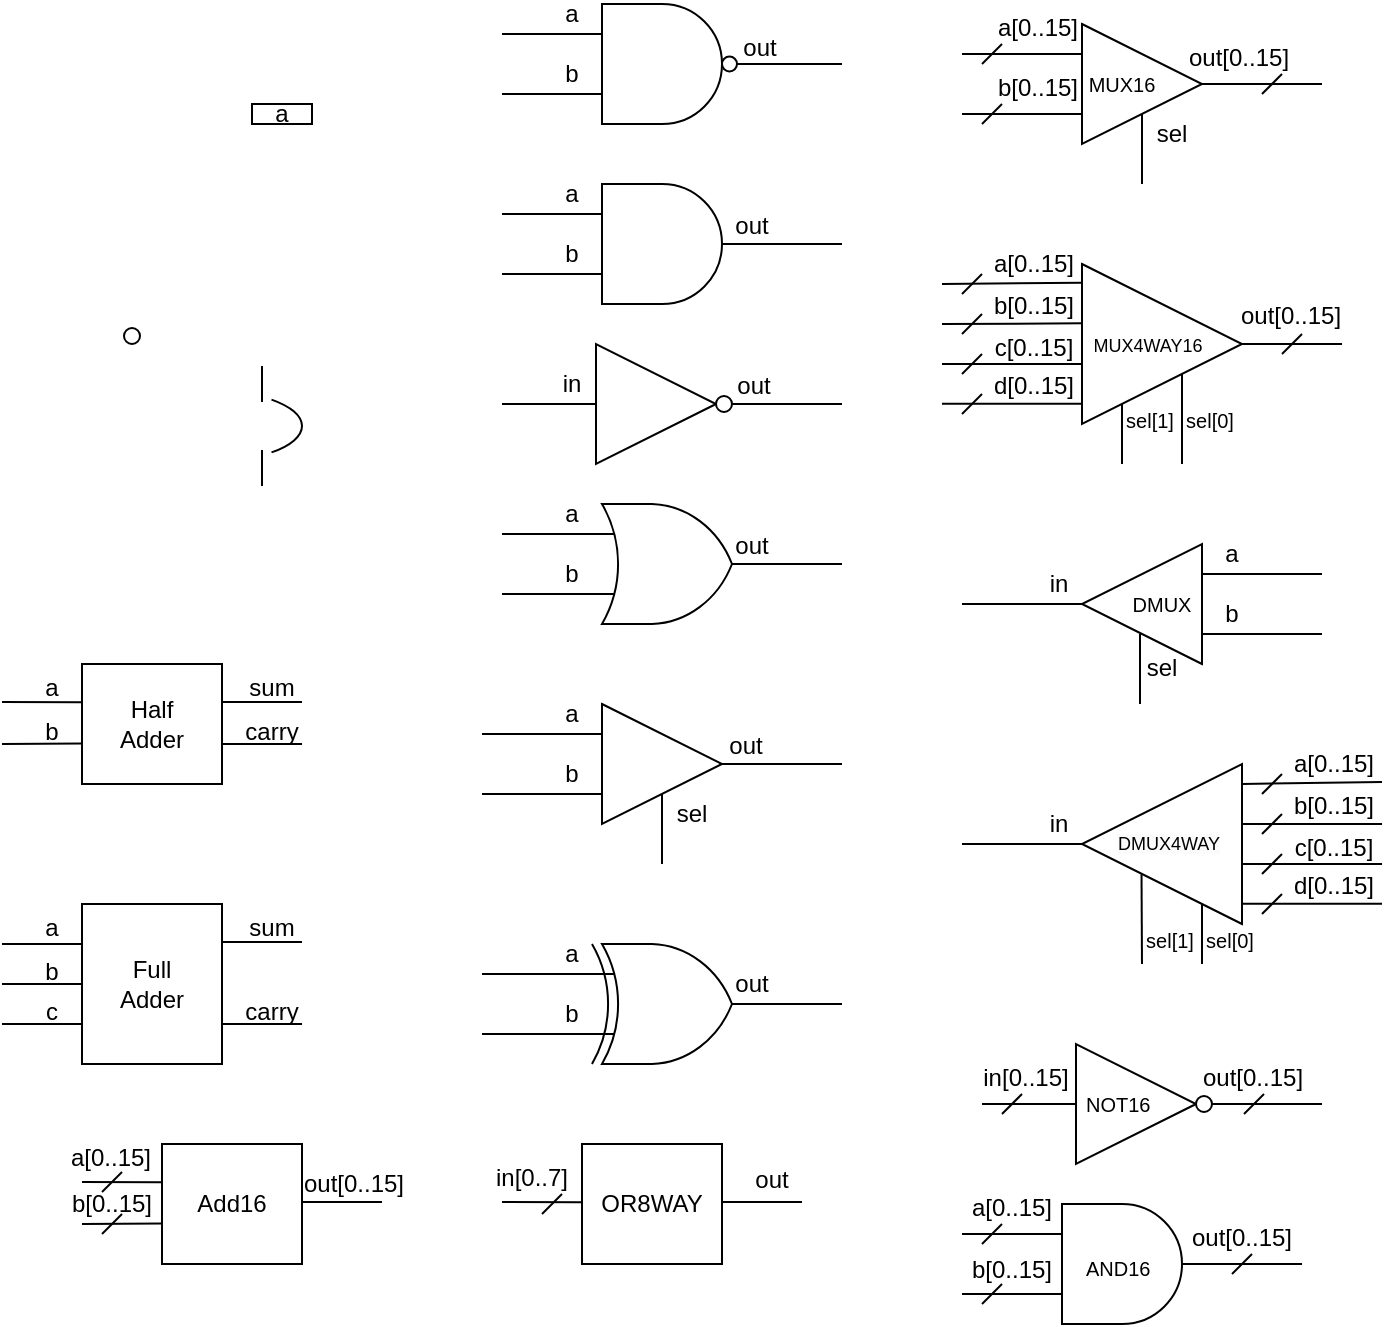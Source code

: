 <mxfile version="21.2.3" type="github" pages="6">
  <diagram name="GATE" id="J0SNbZYuJ32HAvjmQnRi">
    <mxGraphModel dx="768" dy="395" grid="1" gridSize="10" guides="1" tooltips="1" connect="1" arrows="1" fold="1" page="1" pageScale="1" pageWidth="827" pageHeight="1169" math="0" shadow="0">
      <root>
        <mxCell id="0" />
        <mxCell id="1" parent="0" />
        <mxCell id="dZ_lxA_ML4lJaGtHK1w9-1" value="" style="pointerEvents=1;verticalLabelPosition=bottom;shadow=0;dashed=0;align=center;html=1;verticalAlign=top;shape=mxgraph.electrical.miscellaneous.circuit_breaker;rotation=90;" vertex="1" parent="1">
          <mxGeometry x="110" y="351" width="60" height="20" as="geometry" />
        </mxCell>
        <mxCell id="dZ_lxA_ML4lJaGtHK1w9-2" value="" style="verticalLabelPosition=bottom;shadow=0;dashed=0;align=center;html=1;verticalAlign=top;shape=mxgraph.electrical.logic_gates.inverting_contact;" vertex="1" parent="1">
          <mxGeometry x="60" y="311" width="10" height="10" as="geometry" />
        </mxCell>
        <mxCell id="dZ_lxA_ML4lJaGtHK1w9-3" value="a" style="rounded=0;whiteSpace=wrap;html=1;" vertex="1" parent="1">
          <mxGeometry x="125" y="200" width="30" height="10" as="geometry" />
        </mxCell>
        <mxCell id="dZ_lxA_ML4lJaGtHK1w9-4" value="" style="group" vertex="1" connectable="0" parent="1">
          <mxGeometry x="250" y="150" width="170" height="60" as="geometry" />
        </mxCell>
        <mxCell id="dZ_lxA_ML4lJaGtHK1w9-5" value="" style="endArrow=none;html=1;rounded=0;entryX=0;entryY=0.25;entryDx=0;entryDy=0;entryPerimeter=0;exitX=1;exitY=0.5;exitDx=0;exitDy=0;" edge="1" parent="dZ_lxA_ML4lJaGtHK1w9-4" target="dZ_lxA_ML4lJaGtHK1w9-7">
          <mxGeometry width="50" height="50" relative="1" as="geometry">
            <mxPoint y="15" as="sourcePoint" />
            <mxPoint x="30" y="20" as="targetPoint" />
          </mxGeometry>
        </mxCell>
        <mxCell id="dZ_lxA_ML4lJaGtHK1w9-6" value="" style="endArrow=none;html=1;rounded=0;entryX=0;entryY=0.75;entryDx=0;entryDy=0;entryPerimeter=0;exitX=1;exitY=0.5;exitDx=0;exitDy=0;" edge="1" parent="dZ_lxA_ML4lJaGtHK1w9-4" target="dZ_lxA_ML4lJaGtHK1w9-7">
          <mxGeometry width="50" height="50" relative="1" as="geometry">
            <mxPoint y="45" as="sourcePoint" />
            <mxPoint x="-30" y="90" as="targetPoint" />
          </mxGeometry>
        </mxCell>
        <mxCell id="dZ_lxA_ML4lJaGtHK1w9-7" value="" style="verticalLabelPosition=bottom;shadow=0;dashed=0;align=center;html=1;verticalAlign=top;shape=mxgraph.electrical.logic_gates.logic_gate;operation=and;negating=1;negSize=0.15;" vertex="1" parent="dZ_lxA_ML4lJaGtHK1w9-4">
          <mxGeometry x="30" width="100" height="60" as="geometry" />
        </mxCell>
        <mxCell id="dZ_lxA_ML4lJaGtHK1w9-8" value="" style="endArrow=none;html=1;rounded=0;exitX=1;exitY=0.5;exitDx=0;exitDy=0;exitPerimeter=0;" edge="1" parent="dZ_lxA_ML4lJaGtHK1w9-4" source="dZ_lxA_ML4lJaGtHK1w9-7">
          <mxGeometry width="50" height="50" relative="1" as="geometry">
            <mxPoint x="250" y="100" as="sourcePoint" />
            <mxPoint x="170" y="30" as="targetPoint" />
          </mxGeometry>
        </mxCell>
        <mxCell id="dZ_lxA_ML4lJaGtHK1w9-9" value="out" style="text;html=1;strokeColor=none;fillColor=none;align=center;verticalAlign=middle;whiteSpace=wrap;rounded=0;" vertex="1" parent="dZ_lxA_ML4lJaGtHK1w9-4">
          <mxGeometry x="114" y="17" width="30" height="10" as="geometry" />
        </mxCell>
        <mxCell id="dZ_lxA_ML4lJaGtHK1w9-10" value="a" style="text;html=1;strokeColor=none;fillColor=none;align=center;verticalAlign=middle;whiteSpace=wrap;rounded=0;" vertex="1" parent="dZ_lxA_ML4lJaGtHK1w9-4">
          <mxGeometry x="20" width="30" height="10" as="geometry" />
        </mxCell>
        <mxCell id="dZ_lxA_ML4lJaGtHK1w9-11" value="b" style="text;html=1;strokeColor=none;fillColor=none;align=center;verticalAlign=middle;whiteSpace=wrap;rounded=0;" vertex="1" parent="dZ_lxA_ML4lJaGtHK1w9-4">
          <mxGeometry x="20" y="30" width="30" height="10" as="geometry" />
        </mxCell>
        <mxCell id="dZ_lxA_ML4lJaGtHK1w9-12" value="" style="group" vertex="1" connectable="0" parent="1">
          <mxGeometry x="250" y="320" width="170" height="60" as="geometry" />
        </mxCell>
        <mxCell id="dZ_lxA_ML4lJaGtHK1w9-13" value="" style="verticalLabelPosition=bottom;shadow=0;dashed=0;align=center;html=1;verticalAlign=top;shape=mxgraph.electrical.logic_gates.inverter_2" vertex="1" parent="dZ_lxA_ML4lJaGtHK1w9-12">
          <mxGeometry x="30" width="100" height="60" as="geometry" />
        </mxCell>
        <mxCell id="dZ_lxA_ML4lJaGtHK1w9-14" value="" style="endArrow=none;html=1;rounded=0;exitX=1;exitY=0.5;exitDx=0;exitDy=0;entryX=0;entryY=0.5;entryDx=0;entryDy=0;entryPerimeter=0;" edge="1" parent="dZ_lxA_ML4lJaGtHK1w9-12" target="dZ_lxA_ML4lJaGtHK1w9-13">
          <mxGeometry width="50" height="50" relative="1" as="geometry">
            <mxPoint y="30" as="sourcePoint" />
            <mxPoint x="20" y="60" as="targetPoint" />
          </mxGeometry>
        </mxCell>
        <mxCell id="dZ_lxA_ML4lJaGtHK1w9-15" value="in" style="text;html=1;strokeColor=none;fillColor=none;align=center;verticalAlign=middle;whiteSpace=wrap;rounded=0;" vertex="1" parent="dZ_lxA_ML4lJaGtHK1w9-12">
          <mxGeometry x="20" y="15" width="30" height="10" as="geometry" />
        </mxCell>
        <mxCell id="dZ_lxA_ML4lJaGtHK1w9-16" value="" style="endArrow=none;html=1;rounded=0;exitX=1;exitY=0.5;exitDx=0;exitDy=0;exitPerimeter=0;" edge="1" parent="dZ_lxA_ML4lJaGtHK1w9-12" source="dZ_lxA_ML4lJaGtHK1w9-13">
          <mxGeometry width="50" height="50" relative="1" as="geometry">
            <mxPoint x="160" y="25" as="sourcePoint" />
            <mxPoint x="170" y="30" as="targetPoint" />
          </mxGeometry>
        </mxCell>
        <mxCell id="dZ_lxA_ML4lJaGtHK1w9-17" value="out" style="text;html=1;strokeColor=none;fillColor=none;align=center;verticalAlign=middle;whiteSpace=wrap;rounded=0;" vertex="1" parent="dZ_lxA_ML4lJaGtHK1w9-12">
          <mxGeometry x="111" y="16" width="30" height="10" as="geometry" />
        </mxCell>
        <mxCell id="dZ_lxA_ML4lJaGtHK1w9-18" value="" style="group" vertex="1" connectable="0" parent="1">
          <mxGeometry x="250" y="400" width="170" height="60" as="geometry" />
        </mxCell>
        <mxCell id="dZ_lxA_ML4lJaGtHK1w9-19" value="" style="verticalLabelPosition=bottom;shadow=0;dashed=0;align=center;html=1;verticalAlign=top;shape=mxgraph.electrical.logic_gates.logic_gate;operation=or;" vertex="1" parent="dZ_lxA_ML4lJaGtHK1w9-18">
          <mxGeometry x="35" width="100" height="60" as="geometry" />
        </mxCell>
        <mxCell id="dZ_lxA_ML4lJaGtHK1w9-20" value="" style="endArrow=none;html=1;rounded=0;entryX=0;entryY=0.25;entryDx=0;entryDy=0;entryPerimeter=0;" edge="1" parent="dZ_lxA_ML4lJaGtHK1w9-18" target="dZ_lxA_ML4lJaGtHK1w9-19">
          <mxGeometry width="50" height="50" relative="1" as="geometry">
            <mxPoint y="15" as="sourcePoint" />
            <mxPoint x="20" y="10" as="targetPoint" />
          </mxGeometry>
        </mxCell>
        <mxCell id="dZ_lxA_ML4lJaGtHK1w9-21" value="" style="endArrow=none;html=1;rounded=0;entryX=0;entryY=0.75;entryDx=0;entryDy=0;entryPerimeter=0;" edge="1" parent="dZ_lxA_ML4lJaGtHK1w9-18" target="dZ_lxA_ML4lJaGtHK1w9-19">
          <mxGeometry width="50" height="50" relative="1" as="geometry">
            <mxPoint y="45" as="sourcePoint" />
            <mxPoint x="30" y="50" as="targetPoint" />
          </mxGeometry>
        </mxCell>
        <mxCell id="dZ_lxA_ML4lJaGtHK1w9-22" value="" style="endArrow=none;html=1;rounded=0;exitX=1;exitY=0.5;exitDx=0;exitDy=0;exitPerimeter=0;" edge="1" parent="dZ_lxA_ML4lJaGtHK1w9-18" source="dZ_lxA_ML4lJaGtHK1w9-19">
          <mxGeometry width="50" height="50" relative="1" as="geometry">
            <mxPoint x="164" y="29.8" as="sourcePoint" />
            <mxPoint x="170" y="30" as="targetPoint" />
          </mxGeometry>
        </mxCell>
        <mxCell id="dZ_lxA_ML4lJaGtHK1w9-23" value="a" style="text;html=1;strokeColor=none;fillColor=none;align=center;verticalAlign=middle;whiteSpace=wrap;rounded=0;" vertex="1" parent="dZ_lxA_ML4lJaGtHK1w9-18">
          <mxGeometry x="20" width="30" height="10" as="geometry" />
        </mxCell>
        <mxCell id="dZ_lxA_ML4lJaGtHK1w9-24" value="b" style="text;html=1;strokeColor=none;fillColor=none;align=center;verticalAlign=middle;whiteSpace=wrap;rounded=0;" vertex="1" parent="dZ_lxA_ML4lJaGtHK1w9-18">
          <mxGeometry x="20" y="30" width="30" height="10" as="geometry" />
        </mxCell>
        <mxCell id="dZ_lxA_ML4lJaGtHK1w9-25" style="edgeStyle=orthogonalEdgeStyle;rounded=0;orthogonalLoop=1;jettySize=auto;html=1;exitX=0.5;exitY=1;exitDx=0;exitDy=0;" edge="1" parent="dZ_lxA_ML4lJaGtHK1w9-18" source="dZ_lxA_ML4lJaGtHK1w9-24" target="dZ_lxA_ML4lJaGtHK1w9-24">
          <mxGeometry relative="1" as="geometry" />
        </mxCell>
        <mxCell id="dZ_lxA_ML4lJaGtHK1w9-26" value="out" style="text;html=1;strokeColor=none;fillColor=none;align=center;verticalAlign=middle;whiteSpace=wrap;rounded=0;" vertex="1" parent="dZ_lxA_ML4lJaGtHK1w9-18">
          <mxGeometry x="110" y="16" width="30" height="10" as="geometry" />
        </mxCell>
        <mxCell id="dZ_lxA_ML4lJaGtHK1w9-27" value="" style="group" vertex="1" connectable="0" parent="1">
          <mxGeometry x="250" y="240" width="170" height="60" as="geometry" />
        </mxCell>
        <mxCell id="dZ_lxA_ML4lJaGtHK1w9-28" value="" style="verticalLabelPosition=bottom;shadow=0;dashed=0;align=center;html=1;verticalAlign=top;shape=mxgraph.electrical.logic_gates.logic_gate;operation=and;" vertex="1" parent="dZ_lxA_ML4lJaGtHK1w9-27">
          <mxGeometry x="30" width="100" height="60" as="geometry" />
        </mxCell>
        <mxCell id="dZ_lxA_ML4lJaGtHK1w9-29" value="" style="endArrow=none;html=1;rounded=0;entryX=0;entryY=0.25;entryDx=0;entryDy=0;entryPerimeter=0;" edge="1" parent="dZ_lxA_ML4lJaGtHK1w9-27" target="dZ_lxA_ML4lJaGtHK1w9-28">
          <mxGeometry width="50" height="50" relative="1" as="geometry">
            <mxPoint y="15" as="sourcePoint" />
            <mxPoint x="30" y="10" as="targetPoint" />
          </mxGeometry>
        </mxCell>
        <mxCell id="dZ_lxA_ML4lJaGtHK1w9-30" value="" style="endArrow=none;html=1;rounded=0;entryX=0;entryY=0.75;entryDx=0;entryDy=0;entryPerimeter=0;" edge="1" parent="dZ_lxA_ML4lJaGtHK1w9-27" target="dZ_lxA_ML4lJaGtHK1w9-28">
          <mxGeometry width="50" height="50" relative="1" as="geometry">
            <mxPoint y="45" as="sourcePoint" />
            <mxPoint x="40" y="25" as="targetPoint" />
          </mxGeometry>
        </mxCell>
        <mxCell id="dZ_lxA_ML4lJaGtHK1w9-31" value="" style="endArrow=none;html=1;rounded=0;exitX=1;exitY=0.5;exitDx=0;exitDy=0;exitPerimeter=0;" edge="1" parent="dZ_lxA_ML4lJaGtHK1w9-27" source="dZ_lxA_ML4lJaGtHK1w9-28">
          <mxGeometry width="50" height="50" relative="1" as="geometry">
            <mxPoint x="149" y="40" as="sourcePoint" />
            <mxPoint x="170" y="30" as="targetPoint" />
          </mxGeometry>
        </mxCell>
        <mxCell id="dZ_lxA_ML4lJaGtHK1w9-32" value="a" style="text;html=1;strokeColor=none;fillColor=none;align=center;verticalAlign=middle;whiteSpace=wrap;rounded=0;" vertex="1" parent="dZ_lxA_ML4lJaGtHK1w9-27">
          <mxGeometry x="20" width="30" height="10" as="geometry" />
        </mxCell>
        <mxCell id="dZ_lxA_ML4lJaGtHK1w9-33" value="b" style="text;html=1;strokeColor=none;fillColor=none;align=center;verticalAlign=middle;whiteSpace=wrap;rounded=0;" vertex="1" parent="dZ_lxA_ML4lJaGtHK1w9-27">
          <mxGeometry x="20" y="30" width="30" height="10" as="geometry" />
        </mxCell>
        <mxCell id="dZ_lxA_ML4lJaGtHK1w9-34" value="out" style="text;html=1;strokeColor=none;fillColor=none;align=center;verticalAlign=middle;whiteSpace=wrap;rounded=0;" vertex="1" parent="dZ_lxA_ML4lJaGtHK1w9-27">
          <mxGeometry x="110" y="16" width="30" height="10" as="geometry" />
        </mxCell>
        <mxCell id="dZ_lxA_ML4lJaGtHK1w9-35" value="" style="group" vertex="1" connectable="0" parent="1">
          <mxGeometry x="240" y="500" width="180" height="80" as="geometry" />
        </mxCell>
        <mxCell id="dZ_lxA_ML4lJaGtHK1w9-36" value="" style="triangle;whiteSpace=wrap;html=1;" vertex="1" parent="dZ_lxA_ML4lJaGtHK1w9-35">
          <mxGeometry x="60" width="60" height="60" as="geometry" />
        </mxCell>
        <mxCell id="dZ_lxA_ML4lJaGtHK1w9-37" value="" style="endArrow=none;html=1;rounded=0;entryX=0;entryY=0.25;entryDx=0;entryDy=0;" edge="1" parent="dZ_lxA_ML4lJaGtHK1w9-35" target="dZ_lxA_ML4lJaGtHK1w9-36">
          <mxGeometry width="50" height="50" relative="1" as="geometry">
            <mxPoint y="15" as="sourcePoint" />
            <mxPoint x="20" y="10" as="targetPoint" />
          </mxGeometry>
        </mxCell>
        <mxCell id="dZ_lxA_ML4lJaGtHK1w9-38" value="" style="endArrow=none;html=1;rounded=0;entryX=0;entryY=0.75;entryDx=0;entryDy=0;" edge="1" parent="dZ_lxA_ML4lJaGtHK1w9-35" target="dZ_lxA_ML4lJaGtHK1w9-36">
          <mxGeometry width="50" height="50" relative="1" as="geometry">
            <mxPoint y="45" as="sourcePoint" />
            <mxPoint x="40" y="60" as="targetPoint" />
          </mxGeometry>
        </mxCell>
        <mxCell id="dZ_lxA_ML4lJaGtHK1w9-39" value="" style="endArrow=none;html=1;rounded=0;entryX=0.5;entryY=1;entryDx=0;entryDy=0;" edge="1" parent="dZ_lxA_ML4lJaGtHK1w9-35" target="dZ_lxA_ML4lJaGtHK1w9-36">
          <mxGeometry width="50" height="50" relative="1" as="geometry">
            <mxPoint x="90" y="80" as="sourcePoint" />
            <mxPoint x="70" y="55" as="targetPoint" />
          </mxGeometry>
        </mxCell>
        <mxCell id="dZ_lxA_ML4lJaGtHK1w9-40" value="" style="endArrow=none;html=1;rounded=0;entryX=1;entryY=0.5;entryDx=0;entryDy=0;" edge="1" parent="dZ_lxA_ML4lJaGtHK1w9-35" target="dZ_lxA_ML4lJaGtHK1w9-36">
          <mxGeometry width="50" height="50" relative="1" as="geometry">
            <mxPoint x="180" y="30" as="sourcePoint" />
            <mxPoint x="80" y="65" as="targetPoint" />
          </mxGeometry>
        </mxCell>
        <mxCell id="dZ_lxA_ML4lJaGtHK1w9-41" value="a" style="text;html=1;strokeColor=none;fillColor=none;align=center;verticalAlign=middle;whiteSpace=wrap;rounded=0;" vertex="1" parent="dZ_lxA_ML4lJaGtHK1w9-35">
          <mxGeometry x="30" width="30" height="10" as="geometry" />
        </mxCell>
        <mxCell id="dZ_lxA_ML4lJaGtHK1w9-42" value="b" style="text;html=1;strokeColor=none;fillColor=none;align=center;verticalAlign=middle;whiteSpace=wrap;rounded=0;" vertex="1" parent="dZ_lxA_ML4lJaGtHK1w9-35">
          <mxGeometry x="30" y="30" width="30" height="10" as="geometry" />
        </mxCell>
        <mxCell id="dZ_lxA_ML4lJaGtHK1w9-43" value="sel" style="text;html=1;strokeColor=none;fillColor=none;align=center;verticalAlign=middle;whiteSpace=wrap;rounded=0;" vertex="1" parent="dZ_lxA_ML4lJaGtHK1w9-35">
          <mxGeometry x="90" y="50" width="30" height="10" as="geometry" />
        </mxCell>
        <mxCell id="dZ_lxA_ML4lJaGtHK1w9-44" value="out" style="text;html=1;strokeColor=none;fillColor=none;align=center;verticalAlign=middle;whiteSpace=wrap;rounded=0;" vertex="1" parent="dZ_lxA_ML4lJaGtHK1w9-35">
          <mxGeometry x="117" y="16" width="30" height="10" as="geometry" />
        </mxCell>
        <mxCell id="dZ_lxA_ML4lJaGtHK1w9-45" value="" style="group" vertex="1" connectable="0" parent="1">
          <mxGeometry x="480" y="160" width="180" height="80" as="geometry" />
        </mxCell>
        <mxCell id="dZ_lxA_ML4lJaGtHK1w9-46" value="" style="triangle;whiteSpace=wrap;html=1;" vertex="1" parent="dZ_lxA_ML4lJaGtHK1w9-45">
          <mxGeometry x="60" width="60" height="60" as="geometry" />
        </mxCell>
        <mxCell id="dZ_lxA_ML4lJaGtHK1w9-47" value="" style="endArrow=none;html=1;rounded=0;entryX=0;entryY=0.25;entryDx=0;entryDy=0;" edge="1" parent="dZ_lxA_ML4lJaGtHK1w9-45" target="dZ_lxA_ML4lJaGtHK1w9-46">
          <mxGeometry width="50" height="50" relative="1" as="geometry">
            <mxPoint y="15" as="sourcePoint" />
            <mxPoint x="20" y="10" as="targetPoint" />
          </mxGeometry>
        </mxCell>
        <mxCell id="dZ_lxA_ML4lJaGtHK1w9-48" value="" style="endArrow=none;html=1;rounded=0;entryX=0;entryY=0.75;entryDx=0;entryDy=0;" edge="1" parent="dZ_lxA_ML4lJaGtHK1w9-45" target="dZ_lxA_ML4lJaGtHK1w9-46">
          <mxGeometry width="50" height="50" relative="1" as="geometry">
            <mxPoint y="45" as="sourcePoint" />
            <mxPoint x="40" y="60" as="targetPoint" />
          </mxGeometry>
        </mxCell>
        <mxCell id="dZ_lxA_ML4lJaGtHK1w9-49" value="" style="endArrow=none;html=1;rounded=0;entryX=0.5;entryY=1;entryDx=0;entryDy=0;" edge="1" parent="dZ_lxA_ML4lJaGtHK1w9-45" target="dZ_lxA_ML4lJaGtHK1w9-46">
          <mxGeometry width="50" height="50" relative="1" as="geometry">
            <mxPoint x="90" y="80" as="sourcePoint" />
            <mxPoint x="70" y="55" as="targetPoint" />
          </mxGeometry>
        </mxCell>
        <mxCell id="dZ_lxA_ML4lJaGtHK1w9-50" value="" style="endArrow=none;html=1;rounded=0;entryX=1;entryY=0.5;entryDx=0;entryDy=0;" edge="1" parent="dZ_lxA_ML4lJaGtHK1w9-45" target="dZ_lxA_ML4lJaGtHK1w9-46">
          <mxGeometry width="50" height="50" relative="1" as="geometry">
            <mxPoint x="180" y="30" as="sourcePoint" />
            <mxPoint x="80" y="65" as="targetPoint" />
          </mxGeometry>
        </mxCell>
        <mxCell id="dZ_lxA_ML4lJaGtHK1w9-51" value="a[0..15]" style="text;html=1;strokeColor=none;fillColor=none;align=center;verticalAlign=middle;whiteSpace=wrap;rounded=0;" vertex="1" parent="dZ_lxA_ML4lJaGtHK1w9-45">
          <mxGeometry x="18" y="-3" width="40" height="10" as="geometry" />
        </mxCell>
        <mxCell id="dZ_lxA_ML4lJaGtHK1w9-52" value="b[0..15]" style="text;html=1;strokeColor=none;fillColor=none;align=center;verticalAlign=middle;whiteSpace=wrap;rounded=0;" vertex="1" parent="dZ_lxA_ML4lJaGtHK1w9-45">
          <mxGeometry x="18" y="27" width="40" height="10" as="geometry" />
        </mxCell>
        <mxCell id="dZ_lxA_ML4lJaGtHK1w9-53" value="sel" style="text;html=1;strokeColor=none;fillColor=none;align=center;verticalAlign=middle;whiteSpace=wrap;rounded=0;" vertex="1" parent="dZ_lxA_ML4lJaGtHK1w9-45">
          <mxGeometry x="90" y="50" width="30" height="10" as="geometry" />
        </mxCell>
        <mxCell id="dZ_lxA_ML4lJaGtHK1w9-54" value="out[0..15]" style="text;html=1;strokeColor=none;fillColor=none;align=center;verticalAlign=middle;whiteSpace=wrap;rounded=0;" vertex="1" parent="dZ_lxA_ML4lJaGtHK1w9-45">
          <mxGeometry x="117" y="12" width="43" height="10" as="geometry" />
        </mxCell>
        <mxCell id="dZ_lxA_ML4lJaGtHK1w9-55" value="&lt;font style=&quot;font-size: 10px;&quot;&gt;MUX16&lt;/font&gt;" style="text;html=1;strokeColor=none;fillColor=none;align=center;verticalAlign=middle;whiteSpace=wrap;rounded=0;" vertex="1" parent="dZ_lxA_ML4lJaGtHK1w9-45">
          <mxGeometry x="50" y="15" width="60" height="30" as="geometry" />
        </mxCell>
        <mxCell id="dZ_lxA_ML4lJaGtHK1w9-56" value="" style="endArrow=none;html=1;rounded=0;" edge="1" parent="dZ_lxA_ML4lJaGtHK1w9-45">
          <mxGeometry width="50" height="50" relative="1" as="geometry">
            <mxPoint x="10" y="20" as="sourcePoint" />
            <mxPoint x="20" y="10" as="targetPoint" />
          </mxGeometry>
        </mxCell>
        <mxCell id="dZ_lxA_ML4lJaGtHK1w9-57" value="" style="endArrow=none;html=1;rounded=0;" edge="1" parent="dZ_lxA_ML4lJaGtHK1w9-45">
          <mxGeometry width="50" height="50" relative="1" as="geometry">
            <mxPoint x="10" y="50" as="sourcePoint" />
            <mxPoint x="20" y="40" as="targetPoint" />
          </mxGeometry>
        </mxCell>
        <mxCell id="dZ_lxA_ML4lJaGtHK1w9-58" value="" style="endArrow=none;html=1;rounded=0;" edge="1" parent="dZ_lxA_ML4lJaGtHK1w9-45">
          <mxGeometry width="50" height="50" relative="1" as="geometry">
            <mxPoint x="150" y="35" as="sourcePoint" />
            <mxPoint x="160" y="25" as="targetPoint" />
          </mxGeometry>
        </mxCell>
        <mxCell id="dZ_lxA_ML4lJaGtHK1w9-59" value="" style="group" vertex="1" connectable="0" parent="1">
          <mxGeometry x="470" y="275" width="200" height="105" as="geometry" />
        </mxCell>
        <mxCell id="dZ_lxA_ML4lJaGtHK1w9-60" value="" style="triangle;whiteSpace=wrap;html=1;" vertex="1" parent="dZ_lxA_ML4lJaGtHK1w9-59">
          <mxGeometry x="70" y="5" width="80" height="80" as="geometry" />
        </mxCell>
        <mxCell id="dZ_lxA_ML4lJaGtHK1w9-61" value="" style="endArrow=none;html=1;rounded=0;entryX=0.006;entryY=0.117;entryDx=0;entryDy=0;entryPerimeter=0;" edge="1" parent="dZ_lxA_ML4lJaGtHK1w9-59" target="dZ_lxA_ML4lJaGtHK1w9-60">
          <mxGeometry width="50" height="50" relative="1" as="geometry">
            <mxPoint y="15" as="sourcePoint" />
            <mxPoint x="40" y="25" as="targetPoint" />
          </mxGeometry>
        </mxCell>
        <mxCell id="dZ_lxA_ML4lJaGtHK1w9-62" value="" style="endArrow=none;html=1;rounded=0;entryX=0.004;entryY=0.371;entryDx=0;entryDy=0;entryPerimeter=0;" edge="1" parent="dZ_lxA_ML4lJaGtHK1w9-59" target="dZ_lxA_ML4lJaGtHK1w9-60">
          <mxGeometry width="50" height="50" relative="1" as="geometry">
            <mxPoint y="35" as="sourcePoint" />
            <mxPoint x="60" y="35" as="targetPoint" />
          </mxGeometry>
        </mxCell>
        <mxCell id="dZ_lxA_ML4lJaGtHK1w9-63" value="" style="endArrow=none;html=1;rounded=0;entryX=0.004;entryY=0.371;entryDx=0;entryDy=0;entryPerimeter=0;" edge="1" parent="dZ_lxA_ML4lJaGtHK1w9-59">
          <mxGeometry width="50" height="50" relative="1" as="geometry">
            <mxPoint y="74.89" as="sourcePoint" />
            <mxPoint x="70" y="74.89" as="targetPoint" />
          </mxGeometry>
        </mxCell>
        <mxCell id="dZ_lxA_ML4lJaGtHK1w9-64" value="" style="endArrow=none;html=1;rounded=0;entryX=0.004;entryY=0.371;entryDx=0;entryDy=0;entryPerimeter=0;" edge="1" parent="dZ_lxA_ML4lJaGtHK1w9-59">
          <mxGeometry width="50" height="50" relative="1" as="geometry">
            <mxPoint y="55" as="sourcePoint" />
            <mxPoint x="70" y="55" as="targetPoint" />
          </mxGeometry>
        </mxCell>
        <mxCell id="dZ_lxA_ML4lJaGtHK1w9-65" value="" style="endArrow=none;html=1;rounded=0;" edge="1" parent="dZ_lxA_ML4lJaGtHK1w9-59">
          <mxGeometry width="50" height="50" relative="1" as="geometry">
            <mxPoint x="90" y="105" as="sourcePoint" />
            <mxPoint x="90" y="105" as="targetPoint" />
            <Array as="points">
              <mxPoint x="90" y="75" />
              <mxPoint x="90" y="105" />
            </Array>
          </mxGeometry>
        </mxCell>
        <mxCell id="dZ_lxA_ML4lJaGtHK1w9-66" value="" style="endArrow=none;html=1;rounded=0;entryX=0.627;entryY=0.687;entryDx=0;entryDy=0;entryPerimeter=0;" edge="1" parent="dZ_lxA_ML4lJaGtHK1w9-59">
          <mxGeometry width="50" height="50" relative="1" as="geometry">
            <mxPoint x="120" y="105" as="sourcePoint" />
            <mxPoint x="120" y="60" as="targetPoint" />
          </mxGeometry>
        </mxCell>
        <mxCell id="dZ_lxA_ML4lJaGtHK1w9-67" value="" style="endArrow=none;html=1;rounded=0;exitX=1;exitY=0.5;exitDx=0;exitDy=0;" edge="1" parent="dZ_lxA_ML4lJaGtHK1w9-59" source="dZ_lxA_ML4lJaGtHK1w9-60">
          <mxGeometry width="50" height="50" relative="1" as="geometry">
            <mxPoint x="160" y="47" as="sourcePoint" />
            <mxPoint x="200" y="45" as="targetPoint" />
          </mxGeometry>
        </mxCell>
        <mxCell id="dZ_lxA_ML4lJaGtHK1w9-68" value="a[0..15]" style="text;html=1;strokeColor=none;fillColor=none;align=center;verticalAlign=middle;whiteSpace=wrap;rounded=0;" vertex="1" parent="dZ_lxA_ML4lJaGtHK1w9-59">
          <mxGeometry x="26" width="40" height="10" as="geometry" />
        </mxCell>
        <mxCell id="dZ_lxA_ML4lJaGtHK1w9-69" value="b[0..15]" style="text;html=1;strokeColor=none;fillColor=none;align=center;verticalAlign=middle;whiteSpace=wrap;rounded=0;" vertex="1" parent="dZ_lxA_ML4lJaGtHK1w9-59">
          <mxGeometry x="26" y="21" width="40" height="10" as="geometry" />
        </mxCell>
        <mxCell id="dZ_lxA_ML4lJaGtHK1w9-70" value="c[0..15]" style="text;html=1;strokeColor=none;fillColor=none;align=center;verticalAlign=middle;whiteSpace=wrap;rounded=0;" vertex="1" parent="dZ_lxA_ML4lJaGtHK1w9-59">
          <mxGeometry x="26" y="42" width="40" height="10" as="geometry" />
        </mxCell>
        <mxCell id="dZ_lxA_ML4lJaGtHK1w9-71" value="d[0..15]" style="text;html=1;strokeColor=none;fillColor=none;align=center;verticalAlign=middle;whiteSpace=wrap;rounded=0;" vertex="1" parent="dZ_lxA_ML4lJaGtHK1w9-59">
          <mxGeometry x="26" y="61" width="40" height="10" as="geometry" />
        </mxCell>
        <mxCell id="dZ_lxA_ML4lJaGtHK1w9-72" value="&lt;font style=&quot;font-size: 9px;&quot;&gt;MUX4WAY16&lt;/font&gt;" style="text;html=1;strokeColor=none;fillColor=none;align=center;verticalAlign=middle;whiteSpace=wrap;rounded=0;" vertex="1" parent="dZ_lxA_ML4lJaGtHK1w9-59">
          <mxGeometry x="73" y="30" width="60" height="30" as="geometry" />
        </mxCell>
        <mxCell id="dZ_lxA_ML4lJaGtHK1w9-73" value="" style="endArrow=none;html=1;rounded=0;" edge="1" parent="dZ_lxA_ML4lJaGtHK1w9-59">
          <mxGeometry width="50" height="50" relative="1" as="geometry">
            <mxPoint x="10" y="20" as="sourcePoint" />
            <mxPoint x="20" y="10" as="targetPoint" />
          </mxGeometry>
        </mxCell>
        <mxCell id="dZ_lxA_ML4lJaGtHK1w9-74" value="" style="endArrow=none;html=1;rounded=0;" edge="1" parent="dZ_lxA_ML4lJaGtHK1w9-59">
          <mxGeometry width="50" height="50" relative="1" as="geometry">
            <mxPoint x="10" y="40" as="sourcePoint" />
            <mxPoint x="20" y="30" as="targetPoint" />
          </mxGeometry>
        </mxCell>
        <mxCell id="dZ_lxA_ML4lJaGtHK1w9-75" value="" style="endArrow=none;html=1;rounded=0;" edge="1" parent="dZ_lxA_ML4lJaGtHK1w9-59">
          <mxGeometry width="50" height="50" relative="1" as="geometry">
            <mxPoint x="10" y="60" as="sourcePoint" />
            <mxPoint x="20" y="50" as="targetPoint" />
          </mxGeometry>
        </mxCell>
        <mxCell id="dZ_lxA_ML4lJaGtHK1w9-76" value="" style="endArrow=none;html=1;rounded=0;" edge="1" parent="dZ_lxA_ML4lJaGtHK1w9-59">
          <mxGeometry width="50" height="50" relative="1" as="geometry">
            <mxPoint x="10" y="80" as="sourcePoint" />
            <mxPoint x="20" y="70" as="targetPoint" />
          </mxGeometry>
        </mxCell>
        <mxCell id="dZ_lxA_ML4lJaGtHK1w9-77" value="&lt;font style=&quot;font-size: 10px;&quot;&gt;sel[0]&lt;/font&gt;" style="text;html=1;strokeColor=none;fillColor=none;align=center;verticalAlign=middle;whiteSpace=wrap;rounded=0;" vertex="1" parent="dZ_lxA_ML4lJaGtHK1w9-59">
          <mxGeometry x="119" y="78" width="30" height="10" as="geometry" />
        </mxCell>
        <mxCell id="dZ_lxA_ML4lJaGtHK1w9-78" value="&lt;font style=&quot;font-size: 10px;&quot;&gt;sel[1]&lt;/font&gt;" style="text;html=1;strokeColor=none;fillColor=none;align=center;verticalAlign=middle;whiteSpace=wrap;rounded=0;" vertex="1" parent="dZ_lxA_ML4lJaGtHK1w9-59">
          <mxGeometry x="89" y="78" width="30" height="10" as="geometry" />
        </mxCell>
        <mxCell id="dZ_lxA_ML4lJaGtHK1w9-79" value="out[0..15]" style="text;html=1;strokeColor=none;fillColor=none;align=center;verticalAlign=middle;whiteSpace=wrap;rounded=0;" vertex="1" parent="dZ_lxA_ML4lJaGtHK1w9-59">
          <mxGeometry x="153" y="26" width="43" height="10" as="geometry" />
        </mxCell>
        <mxCell id="dZ_lxA_ML4lJaGtHK1w9-80" value="" style="endArrow=none;html=1;rounded=0;" edge="1" parent="dZ_lxA_ML4lJaGtHK1w9-59">
          <mxGeometry width="50" height="50" relative="1" as="geometry">
            <mxPoint x="170" y="50" as="sourcePoint" />
            <mxPoint x="180" y="40" as="targetPoint" />
          </mxGeometry>
        </mxCell>
        <mxCell id="dZ_lxA_ML4lJaGtHK1w9-81" value="" style="group" vertex="1" connectable="0" parent="1">
          <mxGeometry x="480" y="420" width="180" height="80" as="geometry" />
        </mxCell>
        <mxCell id="dZ_lxA_ML4lJaGtHK1w9-82" value="" style="triangle;whiteSpace=wrap;html=1;rotation=-180;" vertex="1" parent="dZ_lxA_ML4lJaGtHK1w9-81">
          <mxGeometry x="60" width="60" height="60" as="geometry" />
        </mxCell>
        <mxCell id="dZ_lxA_ML4lJaGtHK1w9-83" value="&lt;font style=&quot;font-size: 10px;&quot;&gt;DMUX&lt;/font&gt;" style="text;html=1;strokeColor=none;fillColor=none;align=center;verticalAlign=middle;whiteSpace=wrap;rounded=0;" vertex="1" parent="dZ_lxA_ML4lJaGtHK1w9-81">
          <mxGeometry x="70" y="15" width="60" height="30" as="geometry" />
        </mxCell>
        <mxCell id="dZ_lxA_ML4lJaGtHK1w9-84" value="" style="endArrow=none;html=1;rounded=0;entryX=1;entryY=0.5;entryDx=0;entryDy=0;" edge="1" parent="dZ_lxA_ML4lJaGtHK1w9-81" target="dZ_lxA_ML4lJaGtHK1w9-82">
          <mxGeometry width="50" height="50" relative="1" as="geometry">
            <mxPoint y="30" as="sourcePoint" />
            <mxPoint x="-10" y="-30" as="targetPoint" />
          </mxGeometry>
        </mxCell>
        <mxCell id="dZ_lxA_ML4lJaGtHK1w9-85" value="in" style="text;html=1;strokeColor=none;fillColor=none;align=center;verticalAlign=middle;whiteSpace=wrap;rounded=0;" vertex="1" parent="dZ_lxA_ML4lJaGtHK1w9-81">
          <mxGeometry x="27" y="15" width="43" height="10" as="geometry" />
        </mxCell>
        <mxCell id="dZ_lxA_ML4lJaGtHK1w9-86" value="" style="endArrow=none;html=1;rounded=0;entryX=1;entryY=0.5;entryDx=0;entryDy=0;" edge="1" parent="dZ_lxA_ML4lJaGtHK1w9-81">
          <mxGeometry width="50" height="50" relative="1" as="geometry">
            <mxPoint x="120" y="15" as="sourcePoint" />
            <mxPoint x="180" y="15" as="targetPoint" />
          </mxGeometry>
        </mxCell>
        <mxCell id="dZ_lxA_ML4lJaGtHK1w9-87" value="" style="endArrow=none;html=1;rounded=0;entryX=1;entryY=0.5;entryDx=0;entryDy=0;" edge="1" parent="dZ_lxA_ML4lJaGtHK1w9-81">
          <mxGeometry width="50" height="50" relative="1" as="geometry">
            <mxPoint x="120" y="45" as="sourcePoint" />
            <mxPoint x="180" y="45" as="targetPoint" />
          </mxGeometry>
        </mxCell>
        <mxCell id="dZ_lxA_ML4lJaGtHK1w9-88" value="a" style="text;html=1;strokeColor=none;fillColor=none;align=center;verticalAlign=middle;whiteSpace=wrap;rounded=0;" vertex="1" parent="dZ_lxA_ML4lJaGtHK1w9-81">
          <mxGeometry x="120" width="30" height="10" as="geometry" />
        </mxCell>
        <mxCell id="dZ_lxA_ML4lJaGtHK1w9-89" value="b" style="text;html=1;strokeColor=none;fillColor=none;align=center;verticalAlign=middle;whiteSpace=wrap;rounded=0;" vertex="1" parent="dZ_lxA_ML4lJaGtHK1w9-81">
          <mxGeometry x="120" y="30" width="30" height="10" as="geometry" />
        </mxCell>
        <mxCell id="dZ_lxA_ML4lJaGtHK1w9-90" value="" style="endArrow=none;html=1;rounded=0;entryX=0.5;entryY=1;entryDx=0;entryDy=0;" edge="1" parent="dZ_lxA_ML4lJaGtHK1w9-81">
          <mxGeometry width="50" height="50" relative="1" as="geometry">
            <mxPoint x="89" y="80" as="sourcePoint" />
            <mxPoint x="89" y="45" as="targetPoint" />
          </mxGeometry>
        </mxCell>
        <mxCell id="dZ_lxA_ML4lJaGtHK1w9-91" value="sel" style="text;html=1;strokeColor=none;fillColor=none;align=center;verticalAlign=middle;whiteSpace=wrap;rounded=0;" vertex="1" parent="dZ_lxA_ML4lJaGtHK1w9-81">
          <mxGeometry x="85" y="57" width="30" height="10" as="geometry" />
        </mxCell>
        <mxCell id="dZ_lxA_ML4lJaGtHK1w9-92" value="" style="group" vertex="1" connectable="0" parent="1">
          <mxGeometry x="480" y="525" width="210" height="105" as="geometry" />
        </mxCell>
        <mxCell id="dZ_lxA_ML4lJaGtHK1w9-93" value="" style="triangle;whiteSpace=wrap;html=1;rotation=-180;" vertex="1" parent="dZ_lxA_ML4lJaGtHK1w9-92">
          <mxGeometry x="60" y="5" width="80" height="80" as="geometry" />
        </mxCell>
        <mxCell id="dZ_lxA_ML4lJaGtHK1w9-94" value="" style="endArrow=none;html=1;rounded=0;entryX=0.006;entryY=0.117;entryDx=0;entryDy=0;entryPerimeter=0;" edge="1" parent="dZ_lxA_ML4lJaGtHK1w9-92">
          <mxGeometry width="50" height="50" relative="1" as="geometry">
            <mxPoint x="140" y="15" as="sourcePoint" />
            <mxPoint x="210" y="14" as="targetPoint" />
          </mxGeometry>
        </mxCell>
        <mxCell id="dZ_lxA_ML4lJaGtHK1w9-95" value="" style="endArrow=none;html=1;rounded=0;entryX=0.004;entryY=0.371;entryDx=0;entryDy=0;entryPerimeter=0;" edge="1" parent="dZ_lxA_ML4lJaGtHK1w9-92">
          <mxGeometry width="50" height="50" relative="1" as="geometry">
            <mxPoint x="140" y="35" as="sourcePoint" />
            <mxPoint x="210" y="35" as="targetPoint" />
          </mxGeometry>
        </mxCell>
        <mxCell id="dZ_lxA_ML4lJaGtHK1w9-96" value="" style="endArrow=none;html=1;rounded=0;entryX=0.004;entryY=0.371;entryDx=0;entryDy=0;entryPerimeter=0;" edge="1" parent="dZ_lxA_ML4lJaGtHK1w9-92">
          <mxGeometry width="50" height="50" relative="1" as="geometry">
            <mxPoint x="140" y="74.89" as="sourcePoint" />
            <mxPoint x="210" y="74.89" as="targetPoint" />
          </mxGeometry>
        </mxCell>
        <mxCell id="dZ_lxA_ML4lJaGtHK1w9-97" value="" style="endArrow=none;html=1;rounded=0;entryX=0.004;entryY=0.371;entryDx=0;entryDy=0;entryPerimeter=0;" edge="1" parent="dZ_lxA_ML4lJaGtHK1w9-92">
          <mxGeometry width="50" height="50" relative="1" as="geometry">
            <mxPoint x="140" y="55" as="sourcePoint" />
            <mxPoint x="210" y="55" as="targetPoint" />
          </mxGeometry>
        </mxCell>
        <mxCell id="dZ_lxA_ML4lJaGtHK1w9-98" value="a[0..15]" style="text;html=1;strokeColor=none;fillColor=none;align=center;verticalAlign=middle;whiteSpace=wrap;rounded=0;" vertex="1" parent="dZ_lxA_ML4lJaGtHK1w9-92">
          <mxGeometry x="166" width="40" height="10" as="geometry" />
        </mxCell>
        <mxCell id="dZ_lxA_ML4lJaGtHK1w9-99" value="b[0..15]" style="text;html=1;strokeColor=none;fillColor=none;align=center;verticalAlign=middle;whiteSpace=wrap;rounded=0;" vertex="1" parent="dZ_lxA_ML4lJaGtHK1w9-92">
          <mxGeometry x="166" y="21" width="40" height="10" as="geometry" />
        </mxCell>
        <mxCell id="dZ_lxA_ML4lJaGtHK1w9-100" value="c[0..15]" style="text;html=1;strokeColor=none;fillColor=none;align=center;verticalAlign=middle;whiteSpace=wrap;rounded=0;" vertex="1" parent="dZ_lxA_ML4lJaGtHK1w9-92">
          <mxGeometry x="166" y="42" width="40" height="10" as="geometry" />
        </mxCell>
        <mxCell id="dZ_lxA_ML4lJaGtHK1w9-101" value="d[0..15]" style="text;html=1;strokeColor=none;fillColor=none;align=center;verticalAlign=middle;whiteSpace=wrap;rounded=0;" vertex="1" parent="dZ_lxA_ML4lJaGtHK1w9-92">
          <mxGeometry x="166" y="61" width="40" height="10" as="geometry" />
        </mxCell>
        <mxCell id="dZ_lxA_ML4lJaGtHK1w9-102" value="" style="endArrow=none;html=1;rounded=0;" edge="1" parent="dZ_lxA_ML4lJaGtHK1w9-92">
          <mxGeometry width="50" height="50" relative="1" as="geometry">
            <mxPoint x="150" y="20" as="sourcePoint" />
            <mxPoint x="160" y="10" as="targetPoint" />
          </mxGeometry>
        </mxCell>
        <mxCell id="dZ_lxA_ML4lJaGtHK1w9-103" value="" style="endArrow=none;html=1;rounded=0;" edge="1" parent="dZ_lxA_ML4lJaGtHK1w9-92">
          <mxGeometry width="50" height="50" relative="1" as="geometry">
            <mxPoint x="150" y="40" as="sourcePoint" />
            <mxPoint x="160" y="30" as="targetPoint" />
          </mxGeometry>
        </mxCell>
        <mxCell id="dZ_lxA_ML4lJaGtHK1w9-104" value="" style="endArrow=none;html=1;rounded=0;" edge="1" parent="dZ_lxA_ML4lJaGtHK1w9-92">
          <mxGeometry width="50" height="50" relative="1" as="geometry">
            <mxPoint x="150" y="60" as="sourcePoint" />
            <mxPoint x="160" y="50" as="targetPoint" />
          </mxGeometry>
        </mxCell>
        <mxCell id="dZ_lxA_ML4lJaGtHK1w9-105" value="" style="endArrow=none;html=1;rounded=0;" edge="1" parent="dZ_lxA_ML4lJaGtHK1w9-92">
          <mxGeometry width="50" height="50" relative="1" as="geometry">
            <mxPoint x="150" y="80" as="sourcePoint" />
            <mxPoint x="160" y="70" as="targetPoint" />
          </mxGeometry>
        </mxCell>
        <mxCell id="dZ_lxA_ML4lJaGtHK1w9-106" value="" style="endArrow=none;html=1;rounded=0;entryX=1;entryY=0.5;entryDx=0;entryDy=0;" edge="1" parent="dZ_lxA_ML4lJaGtHK1w9-92">
          <mxGeometry width="50" height="50" relative="1" as="geometry">
            <mxPoint y="45.04" as="sourcePoint" />
            <mxPoint x="60" y="45.04" as="targetPoint" />
          </mxGeometry>
        </mxCell>
        <mxCell id="dZ_lxA_ML4lJaGtHK1w9-107" value="in" style="text;html=1;strokeColor=none;fillColor=none;align=center;verticalAlign=middle;whiteSpace=wrap;rounded=0;" vertex="1" parent="dZ_lxA_ML4lJaGtHK1w9-92">
          <mxGeometry x="27" y="30.04" width="43" height="10" as="geometry" />
        </mxCell>
        <mxCell id="dZ_lxA_ML4lJaGtHK1w9-108" value="" style="endArrow=none;html=1;rounded=0;entryX=0.627;entryY=0.687;entryDx=0;entryDy=0;entryPerimeter=0;" edge="1" parent="dZ_lxA_ML4lJaGtHK1w9-92">
          <mxGeometry width="50" height="50" relative="1" as="geometry">
            <mxPoint x="120" y="105" as="sourcePoint" />
            <mxPoint x="120" y="75" as="targetPoint" />
          </mxGeometry>
        </mxCell>
        <mxCell id="dZ_lxA_ML4lJaGtHK1w9-109" value="&lt;font style=&quot;font-size: 10px;&quot;&gt;sel[0]&lt;/font&gt;" style="text;html=1;strokeColor=none;fillColor=none;align=center;verticalAlign=middle;whiteSpace=wrap;rounded=0;" vertex="1" parent="dZ_lxA_ML4lJaGtHK1w9-92">
          <mxGeometry x="119" y="88" width="30" height="10" as="geometry" />
        </mxCell>
        <mxCell id="dZ_lxA_ML4lJaGtHK1w9-110" value="&lt;font style=&quot;font-size: 10px;&quot;&gt;sel[1]&lt;/font&gt;" style="text;html=1;strokeColor=none;fillColor=none;align=center;verticalAlign=middle;whiteSpace=wrap;rounded=0;" vertex="1" parent="dZ_lxA_ML4lJaGtHK1w9-92">
          <mxGeometry x="89" y="88" width="30" height="10" as="geometry" />
        </mxCell>
        <mxCell id="dZ_lxA_ML4lJaGtHK1w9-111" value="" style="endArrow=none;html=1;rounded=0;exitX=0.628;exitY=0.31;exitDx=0;exitDy=0;exitPerimeter=0;" edge="1" parent="dZ_lxA_ML4lJaGtHK1w9-92" source="dZ_lxA_ML4lJaGtHK1w9-93">
          <mxGeometry width="50" height="50" relative="1" as="geometry">
            <mxPoint x="90" y="65" as="sourcePoint" />
            <mxPoint x="90" y="105" as="targetPoint" />
          </mxGeometry>
        </mxCell>
        <mxCell id="dZ_lxA_ML4lJaGtHK1w9-112" value="&lt;span style=&quot;color: rgb(0, 0, 0); font-family: Helvetica; font-size: 9px; font-style: normal; font-variant-ligatures: normal; font-variant-caps: normal; font-weight: 400; letter-spacing: normal; orphans: 2; text-align: center; text-indent: 0px; text-transform: none; widows: 2; word-spacing: 0px; -webkit-text-stroke-width: 0px; background-color: rgb(251, 251, 251); text-decoration-thickness: initial; text-decoration-style: initial; text-decoration-color: initial; float: none; display: inline !important;&quot;&gt;DMUX4WAY&lt;/span&gt;" style="text;whiteSpace=wrap;html=1;" vertex="1" parent="dZ_lxA_ML4lJaGtHK1w9-92">
          <mxGeometry x="76" y="30.04" width="64" height="24.96" as="geometry" />
        </mxCell>
        <mxCell id="xL7NqKNDoJ472OUH4kUm-9" value="" style="group" vertex="1" connectable="0" parent="1">
          <mxGeometry x="240" y="620" width="180" height="60" as="geometry" />
        </mxCell>
        <mxCell id="xL7NqKNDoJ472OUH4kUm-1" value="" style="verticalLabelPosition=bottom;shadow=0;dashed=0;align=center;html=1;verticalAlign=top;shape=mxgraph.electrical.logic_gates.logic_gate;operation=xor;" vertex="1" parent="xL7NqKNDoJ472OUH4kUm-9">
          <mxGeometry x="45" width="100" height="60" as="geometry" />
        </mxCell>
        <mxCell id="xL7NqKNDoJ472OUH4kUm-2" value="" style="endArrow=none;html=1;rounded=0;entryX=0;entryY=0.25;entryDx=0;entryDy=0;entryPerimeter=0;" edge="1" parent="xL7NqKNDoJ472OUH4kUm-9" target="xL7NqKNDoJ472OUH4kUm-1">
          <mxGeometry width="50" height="50" relative="1" as="geometry">
            <mxPoint y="15" as="sourcePoint" />
            <mxPoint x="30" y="30" as="targetPoint" />
          </mxGeometry>
        </mxCell>
        <mxCell id="xL7NqKNDoJ472OUH4kUm-3" value="" style="endArrow=none;html=1;rounded=0;entryX=0;entryY=0.75;entryDx=0;entryDy=0;entryPerimeter=0;" edge="1" parent="xL7NqKNDoJ472OUH4kUm-9" target="xL7NqKNDoJ472OUH4kUm-1">
          <mxGeometry width="50" height="50" relative="1" as="geometry">
            <mxPoint y="45" as="sourcePoint" />
            <mxPoint x="55" y="25" as="targetPoint" />
          </mxGeometry>
        </mxCell>
        <mxCell id="xL7NqKNDoJ472OUH4kUm-4" value="a" style="text;html=1;strokeColor=none;fillColor=none;align=center;verticalAlign=middle;whiteSpace=wrap;rounded=0;" vertex="1" parent="xL7NqKNDoJ472OUH4kUm-9">
          <mxGeometry x="30" width="30" height="10" as="geometry" />
        </mxCell>
        <mxCell id="xL7NqKNDoJ472OUH4kUm-5" value="b" style="text;html=1;strokeColor=none;fillColor=none;align=center;verticalAlign=middle;whiteSpace=wrap;rounded=0;" vertex="1" parent="xL7NqKNDoJ472OUH4kUm-9">
          <mxGeometry x="30" y="30" width="30" height="10" as="geometry" />
        </mxCell>
        <mxCell id="xL7NqKNDoJ472OUH4kUm-6" value="out" style="text;html=1;strokeColor=none;fillColor=none;align=center;verticalAlign=middle;whiteSpace=wrap;rounded=0;" vertex="1" parent="xL7NqKNDoJ472OUH4kUm-9">
          <mxGeometry x="120" y="15" width="30" height="10" as="geometry" />
        </mxCell>
        <mxCell id="xL7NqKNDoJ472OUH4kUm-8" value="" style="endArrow=none;html=1;rounded=0;entryX=1;entryY=0.5;entryDx=0;entryDy=0;entryPerimeter=0;" edge="1" parent="xL7NqKNDoJ472OUH4kUm-9" target="xL7NqKNDoJ472OUH4kUm-1">
          <mxGeometry width="50" height="50" relative="1" as="geometry">
            <mxPoint x="180" y="30" as="sourcePoint" />
            <mxPoint x="150" y="30" as="targetPoint" />
          </mxGeometry>
        </mxCell>
        <mxCell id="FN2VuZSfmct9nAiLsJR0-21" value="" style="group" vertex="1" connectable="0" parent="1">
          <mxGeometry y="480" width="150" height="60" as="geometry" />
        </mxCell>
        <mxCell id="FN2VuZSfmct9nAiLsJR0-2" value="Half&lt;br&gt;Adder" style="rounded=0;whiteSpace=wrap;html=1;" vertex="1" parent="FN2VuZSfmct9nAiLsJR0-21">
          <mxGeometry x="40" width="70" height="60" as="geometry" />
        </mxCell>
        <mxCell id="FN2VuZSfmct9nAiLsJR0-3" value="" style="endArrow=none;html=1;rounded=0;entryX=-0.005;entryY=0.319;entryDx=0;entryDy=0;entryPerimeter=0;" edge="1" parent="FN2VuZSfmct9nAiLsJR0-21" target="FN2VuZSfmct9nAiLsJR0-2">
          <mxGeometry width="50" height="50" relative="1" as="geometry">
            <mxPoint y="19" as="sourcePoint" />
            <mxPoint x="30" y="20" as="targetPoint" />
          </mxGeometry>
        </mxCell>
        <mxCell id="FN2VuZSfmct9nAiLsJR0-4" value="" style="endArrow=none;html=1;rounded=0;entryX=0;entryY=0.663;entryDx=0;entryDy=0;entryPerimeter=0;" edge="1" parent="FN2VuZSfmct9nAiLsJR0-21" target="FN2VuZSfmct9nAiLsJR0-2">
          <mxGeometry width="50" height="50" relative="1" as="geometry">
            <mxPoint y="40" as="sourcePoint" />
            <mxPoint x="30" y="40" as="targetPoint" />
          </mxGeometry>
        </mxCell>
        <mxCell id="FN2VuZSfmct9nAiLsJR0-15" value="a" style="text;html=1;strokeColor=none;fillColor=none;align=center;verticalAlign=middle;whiteSpace=wrap;rounded=0;" vertex="1" parent="FN2VuZSfmct9nAiLsJR0-21">
          <mxGeometry x="10" y="7" width="30" height="10" as="geometry" />
        </mxCell>
        <mxCell id="FN2VuZSfmct9nAiLsJR0-16" value="b" style="text;html=1;strokeColor=none;fillColor=none;align=center;verticalAlign=middle;whiteSpace=wrap;rounded=0;" vertex="1" parent="FN2VuZSfmct9nAiLsJR0-21">
          <mxGeometry x="10" y="29" width="30" height="10" as="geometry" />
        </mxCell>
        <mxCell id="FN2VuZSfmct9nAiLsJR0-17" value="" style="endArrow=none;html=1;rounded=0;entryX=-0.005;entryY=0.319;entryDx=0;entryDy=0;entryPerimeter=0;" edge="1" parent="FN2VuZSfmct9nAiLsJR0-21">
          <mxGeometry width="50" height="50" relative="1" as="geometry">
            <mxPoint x="110" y="19" as="sourcePoint" />
            <mxPoint x="150" y="19" as="targetPoint" />
          </mxGeometry>
        </mxCell>
        <mxCell id="FN2VuZSfmct9nAiLsJR0-18" value="" style="endArrow=none;html=1;rounded=0;entryX=0;entryY=0.663;entryDx=0;entryDy=0;entryPerimeter=0;" edge="1" parent="FN2VuZSfmct9nAiLsJR0-21">
          <mxGeometry width="50" height="50" relative="1" as="geometry">
            <mxPoint x="110" y="40" as="sourcePoint" />
            <mxPoint x="150" y="40" as="targetPoint" />
          </mxGeometry>
        </mxCell>
        <mxCell id="FN2VuZSfmct9nAiLsJR0-19" value="sum" style="text;html=1;strokeColor=none;fillColor=none;align=center;verticalAlign=middle;whiteSpace=wrap;rounded=0;" vertex="1" parent="FN2VuZSfmct9nAiLsJR0-21">
          <mxGeometry x="120" y="7" width="30" height="10" as="geometry" />
        </mxCell>
        <mxCell id="FN2VuZSfmct9nAiLsJR0-20" value="carry" style="text;html=1;strokeColor=none;fillColor=none;align=center;verticalAlign=middle;whiteSpace=wrap;rounded=0;" vertex="1" parent="FN2VuZSfmct9nAiLsJR0-21">
          <mxGeometry x="120" y="29" width="30" height="10" as="geometry" />
        </mxCell>
        <mxCell id="f9AIUI6LQqhymuwZp6Ry-23" value="" style="group" vertex="1" connectable="0" parent="1">
          <mxGeometry y="600" width="150" height="80" as="geometry" />
        </mxCell>
        <mxCell id="f9AIUI6LQqhymuwZp6Ry-1" value="" style="group" vertex="1" connectable="0" parent="f9AIUI6LQqhymuwZp6Ry-23">
          <mxGeometry width="150" height="80" as="geometry" />
        </mxCell>
        <mxCell id="f9AIUI6LQqhymuwZp6Ry-2" value="Full&lt;br&gt;Adder" style="rounded=0;whiteSpace=wrap;html=1;" vertex="1" parent="f9AIUI6LQqhymuwZp6Ry-1">
          <mxGeometry x="40" width="70" height="80" as="geometry" />
        </mxCell>
        <mxCell id="f9AIUI6LQqhymuwZp6Ry-3" value="" style="endArrow=none;html=1;rounded=0;entryX=0;entryY=0.25;entryDx=0;entryDy=0;" edge="1" parent="f9AIUI6LQqhymuwZp6Ry-1" target="f9AIUI6LQqhymuwZp6Ry-2">
          <mxGeometry width="50" height="50" relative="1" as="geometry">
            <mxPoint y="20" as="sourcePoint" />
            <mxPoint x="30" y="20" as="targetPoint" />
          </mxGeometry>
        </mxCell>
        <mxCell id="f9AIUI6LQqhymuwZp6Ry-4" value="" style="endArrow=none;html=1;rounded=0;entryX=0;entryY=0.5;entryDx=0;entryDy=0;" edge="1" parent="f9AIUI6LQqhymuwZp6Ry-1" target="f9AIUI6LQqhymuwZp6Ry-2">
          <mxGeometry width="50" height="50" relative="1" as="geometry">
            <mxPoint y="40" as="sourcePoint" />
            <mxPoint x="30" y="40" as="targetPoint" />
          </mxGeometry>
        </mxCell>
        <mxCell id="f9AIUI6LQqhymuwZp6Ry-5" value="a" style="text;html=1;strokeColor=none;fillColor=none;align=center;verticalAlign=middle;whiteSpace=wrap;rounded=0;" vertex="1" parent="f9AIUI6LQqhymuwZp6Ry-1">
          <mxGeometry x="10" y="7" width="30" height="10" as="geometry" />
        </mxCell>
        <mxCell id="f9AIUI6LQqhymuwZp6Ry-6" value="b" style="text;html=1;strokeColor=none;fillColor=none;align=center;verticalAlign=middle;whiteSpace=wrap;rounded=0;" vertex="1" parent="f9AIUI6LQqhymuwZp6Ry-1">
          <mxGeometry x="10" y="29" width="30" height="10" as="geometry" />
        </mxCell>
        <mxCell id="f9AIUI6LQqhymuwZp6Ry-7" value="" style="endArrow=none;html=1;rounded=0;entryX=-0.005;entryY=0.319;entryDx=0;entryDy=0;entryPerimeter=0;" edge="1" parent="f9AIUI6LQqhymuwZp6Ry-1">
          <mxGeometry width="50" height="50" relative="1" as="geometry">
            <mxPoint x="110" y="19" as="sourcePoint" />
            <mxPoint x="150" y="19" as="targetPoint" />
          </mxGeometry>
        </mxCell>
        <mxCell id="f9AIUI6LQqhymuwZp6Ry-8" value="" style="endArrow=none;html=1;rounded=0;entryX=0;entryY=0.663;entryDx=0;entryDy=0;entryPerimeter=0;" edge="1" parent="f9AIUI6LQqhymuwZp6Ry-1">
          <mxGeometry width="50" height="50" relative="1" as="geometry">
            <mxPoint x="110" y="60" as="sourcePoint" />
            <mxPoint x="150" y="60" as="targetPoint" />
          </mxGeometry>
        </mxCell>
        <mxCell id="f9AIUI6LQqhymuwZp6Ry-9" value="sum" style="text;html=1;strokeColor=none;fillColor=none;align=center;verticalAlign=middle;whiteSpace=wrap;rounded=0;" vertex="1" parent="f9AIUI6LQqhymuwZp6Ry-1">
          <mxGeometry x="120" y="7" width="30" height="10" as="geometry" />
        </mxCell>
        <mxCell id="f9AIUI6LQqhymuwZp6Ry-10" value="carry" style="text;html=1;strokeColor=none;fillColor=none;align=center;verticalAlign=middle;whiteSpace=wrap;rounded=0;" vertex="1" parent="f9AIUI6LQqhymuwZp6Ry-1">
          <mxGeometry x="120" y="49" width="30" height="10" as="geometry" />
        </mxCell>
        <mxCell id="f9AIUI6LQqhymuwZp6Ry-22" value="c" style="text;html=1;strokeColor=none;fillColor=none;align=center;verticalAlign=middle;whiteSpace=wrap;rounded=0;" vertex="1" parent="f9AIUI6LQqhymuwZp6Ry-1">
          <mxGeometry x="10" y="49" width="30" height="10" as="geometry" />
        </mxCell>
        <mxCell id="f9AIUI6LQqhymuwZp6Ry-11" value="" style="endArrow=none;html=1;rounded=0;entryX=0;entryY=0.75;entryDx=0;entryDy=0;" edge="1" parent="f9AIUI6LQqhymuwZp6Ry-23" target="f9AIUI6LQqhymuwZp6Ry-2">
          <mxGeometry width="50" height="50" relative="1" as="geometry">
            <mxPoint y="60" as="sourcePoint" />
            <mxPoint x="50" y="50" as="targetPoint" />
          </mxGeometry>
        </mxCell>
        <mxCell id="sXk1QTeG2uJjv-Yh6nv5-13" value="" style="group" vertex="1" connectable="0" parent="1">
          <mxGeometry x="40" y="720" width="180" height="60" as="geometry" />
        </mxCell>
        <mxCell id="sXk1QTeG2uJjv-Yh6nv5-1" value="" style="group" vertex="1" connectable="0" parent="sXk1QTeG2uJjv-Yh6nv5-13">
          <mxGeometry width="180" height="60" as="geometry" />
        </mxCell>
        <mxCell id="sXk1QTeG2uJjv-Yh6nv5-2" value="Add16" style="rounded=0;whiteSpace=wrap;html=1;" vertex="1" parent="sXk1QTeG2uJjv-Yh6nv5-1">
          <mxGeometry x="40" width="70" height="60" as="geometry" />
        </mxCell>
        <mxCell id="sXk1QTeG2uJjv-Yh6nv5-3" value="" style="endArrow=none;html=1;rounded=0;entryX=-0.005;entryY=0.319;entryDx=0;entryDy=0;entryPerimeter=0;" edge="1" parent="sXk1QTeG2uJjv-Yh6nv5-1" target="sXk1QTeG2uJjv-Yh6nv5-2">
          <mxGeometry width="50" height="50" relative="1" as="geometry">
            <mxPoint y="19" as="sourcePoint" />
            <mxPoint x="30" y="20" as="targetPoint" />
          </mxGeometry>
        </mxCell>
        <mxCell id="sXk1QTeG2uJjv-Yh6nv5-4" value="" style="endArrow=none;html=1;rounded=0;entryX=0;entryY=0.663;entryDx=0;entryDy=0;entryPerimeter=0;" edge="1" parent="sXk1QTeG2uJjv-Yh6nv5-1" target="sXk1QTeG2uJjv-Yh6nv5-2">
          <mxGeometry width="50" height="50" relative="1" as="geometry">
            <mxPoint y="40" as="sourcePoint" />
            <mxPoint x="30" y="40" as="targetPoint" />
          </mxGeometry>
        </mxCell>
        <mxCell id="sXk1QTeG2uJjv-Yh6nv5-5" value="a[0..15]" style="text;html=1;strokeColor=none;fillColor=none;align=center;verticalAlign=middle;whiteSpace=wrap;rounded=0;" vertex="1" parent="sXk1QTeG2uJjv-Yh6nv5-1">
          <mxGeometry x="-10" y="2" width="49" height="10" as="geometry" />
        </mxCell>
        <mxCell id="sXk1QTeG2uJjv-Yh6nv5-6" value="b[0..15]" style="text;html=1;strokeColor=none;fillColor=none;align=center;verticalAlign=middle;whiteSpace=wrap;rounded=0;" vertex="1" parent="sXk1QTeG2uJjv-Yh6nv5-1">
          <mxGeometry x="-10" y="25" width="50" height="10" as="geometry" />
        </mxCell>
        <mxCell id="sXk1QTeG2uJjv-Yh6nv5-7" value="" style="endArrow=none;html=1;rounded=0;entryX=-0.005;entryY=0.319;entryDx=0;entryDy=0;entryPerimeter=0;" edge="1" parent="sXk1QTeG2uJjv-Yh6nv5-1">
          <mxGeometry width="50" height="50" relative="1" as="geometry">
            <mxPoint x="110" y="29" as="sourcePoint" />
            <mxPoint x="150" y="29" as="targetPoint" />
          </mxGeometry>
        </mxCell>
        <mxCell id="sXk1QTeG2uJjv-Yh6nv5-9" value="out[0..15]" style="text;html=1;strokeColor=none;fillColor=none;align=center;verticalAlign=middle;whiteSpace=wrap;rounded=0;" vertex="1" parent="sXk1QTeG2uJjv-Yh6nv5-1">
          <mxGeometry x="106" y="15" width="60" height="10" as="geometry" />
        </mxCell>
        <mxCell id="sXk1QTeG2uJjv-Yh6nv5-11" value="" style="endArrow=none;html=1;rounded=0;" edge="1" parent="sXk1QTeG2uJjv-Yh6nv5-1">
          <mxGeometry width="50" height="50" relative="1" as="geometry">
            <mxPoint x="10" y="45" as="sourcePoint" />
            <mxPoint x="20" y="35" as="targetPoint" />
          </mxGeometry>
        </mxCell>
        <mxCell id="sXk1QTeG2uJjv-Yh6nv5-12" value="" style="endArrow=none;html=1;rounded=0;" edge="1" parent="sXk1QTeG2uJjv-Yh6nv5-13">
          <mxGeometry width="50" height="50" relative="1" as="geometry">
            <mxPoint x="10" y="24" as="sourcePoint" />
            <mxPoint x="20" y="14" as="targetPoint" />
          </mxGeometry>
        </mxCell>
        <mxCell id="fJGEeeonfvsUB0eHNLYl-1" value="" style="group" vertex="1" connectable="0" parent="1">
          <mxGeometry x="490" y="670" width="170" height="60" as="geometry" />
        </mxCell>
        <mxCell id="fJGEeeonfvsUB0eHNLYl-2" value="" style="verticalLabelPosition=bottom;shadow=0;dashed=0;align=center;html=1;verticalAlign=top;shape=mxgraph.electrical.logic_gates.inverter_2" vertex="1" parent="fJGEeeonfvsUB0eHNLYl-1">
          <mxGeometry x="30" width="100" height="60" as="geometry" />
        </mxCell>
        <mxCell id="fJGEeeonfvsUB0eHNLYl-3" value="" style="endArrow=none;html=1;rounded=0;exitX=1;exitY=0.5;exitDx=0;exitDy=0;entryX=0;entryY=0.5;entryDx=0;entryDy=0;entryPerimeter=0;" edge="1" parent="fJGEeeonfvsUB0eHNLYl-1" target="fJGEeeonfvsUB0eHNLYl-2">
          <mxGeometry width="50" height="50" relative="1" as="geometry">
            <mxPoint y="30" as="sourcePoint" />
            <mxPoint x="20" y="60" as="targetPoint" />
          </mxGeometry>
        </mxCell>
        <mxCell id="fJGEeeonfvsUB0eHNLYl-4" value="in[0..15]" style="text;html=1;strokeColor=none;fillColor=none;align=center;verticalAlign=middle;whiteSpace=wrap;rounded=0;" vertex="1" parent="fJGEeeonfvsUB0eHNLYl-1">
          <mxGeometry x="-3" y="12" width="50" height="10" as="geometry" />
        </mxCell>
        <mxCell id="fJGEeeonfvsUB0eHNLYl-5" value="" style="endArrow=none;html=1;rounded=0;exitX=1;exitY=0.5;exitDx=0;exitDy=0;exitPerimeter=0;" edge="1" parent="fJGEeeonfvsUB0eHNLYl-1" source="fJGEeeonfvsUB0eHNLYl-2">
          <mxGeometry width="50" height="50" relative="1" as="geometry">
            <mxPoint x="160" y="25" as="sourcePoint" />
            <mxPoint x="170" y="30" as="targetPoint" />
          </mxGeometry>
        </mxCell>
        <mxCell id="fJGEeeonfvsUB0eHNLYl-6" value="out[0..15]" style="text;html=1;strokeColor=none;fillColor=none;align=center;verticalAlign=middle;whiteSpace=wrap;rounded=0;" vertex="1" parent="fJGEeeonfvsUB0eHNLYl-1">
          <mxGeometry x="111" y="12" width="49" height="10" as="geometry" />
        </mxCell>
        <mxCell id="fJGEeeonfvsUB0eHNLYl-7" value="" style="endArrow=none;html=1;rounded=0;" edge="1" parent="fJGEeeonfvsUB0eHNLYl-1">
          <mxGeometry width="50" height="50" relative="1" as="geometry">
            <mxPoint x="10" y="35" as="sourcePoint" />
            <mxPoint x="20" y="25" as="targetPoint" />
          </mxGeometry>
        </mxCell>
        <mxCell id="fJGEeeonfvsUB0eHNLYl-8" value="" style="endArrow=none;html=1;rounded=0;" edge="1" parent="fJGEeeonfvsUB0eHNLYl-1">
          <mxGeometry width="50" height="50" relative="1" as="geometry">
            <mxPoint x="131" y="35" as="sourcePoint" />
            <mxPoint x="141" y="25" as="targetPoint" />
          </mxGeometry>
        </mxCell>
        <mxCell id="fJGEeeonfvsUB0eHNLYl-9" value="&lt;div style=&quot;text-align: center;&quot;&gt;&lt;span style=&quot;background-color: initial;&quot;&gt;&lt;font size=&quot;1&quot;&gt;NOT16&lt;/font&gt;&lt;/span&gt;&lt;/div&gt;" style="text;whiteSpace=wrap;html=1;" vertex="1" parent="fJGEeeonfvsUB0eHNLYl-1">
          <mxGeometry x="50" y="15.52" width="40" height="24.96" as="geometry" />
        </mxCell>
        <mxCell id="oo43AJgEGE8_NV6l64R4-1" value="" style="group" vertex="1" connectable="0" parent="1">
          <mxGeometry x="480" y="750" width="170" height="60" as="geometry" />
        </mxCell>
        <mxCell id="oo43AJgEGE8_NV6l64R4-2" value="" style="verticalLabelPosition=bottom;shadow=0;dashed=0;align=center;html=1;verticalAlign=top;shape=mxgraph.electrical.logic_gates.logic_gate;operation=and;" vertex="1" parent="oo43AJgEGE8_NV6l64R4-1">
          <mxGeometry x="30" width="100" height="60" as="geometry" />
        </mxCell>
        <mxCell id="oo43AJgEGE8_NV6l64R4-3" value="" style="endArrow=none;html=1;rounded=0;entryX=0;entryY=0.25;entryDx=0;entryDy=0;entryPerimeter=0;" edge="1" parent="oo43AJgEGE8_NV6l64R4-1" target="oo43AJgEGE8_NV6l64R4-2">
          <mxGeometry width="50" height="50" relative="1" as="geometry">
            <mxPoint y="15" as="sourcePoint" />
            <mxPoint x="30" y="10" as="targetPoint" />
          </mxGeometry>
        </mxCell>
        <mxCell id="oo43AJgEGE8_NV6l64R4-4" value="" style="endArrow=none;html=1;rounded=0;entryX=0;entryY=0.75;entryDx=0;entryDy=0;entryPerimeter=0;" edge="1" parent="oo43AJgEGE8_NV6l64R4-1" target="oo43AJgEGE8_NV6l64R4-2">
          <mxGeometry width="50" height="50" relative="1" as="geometry">
            <mxPoint y="45" as="sourcePoint" />
            <mxPoint x="40" y="25" as="targetPoint" />
          </mxGeometry>
        </mxCell>
        <mxCell id="oo43AJgEGE8_NV6l64R4-5" value="" style="endArrow=none;html=1;rounded=0;exitX=1;exitY=0.5;exitDx=0;exitDy=0;exitPerimeter=0;" edge="1" parent="oo43AJgEGE8_NV6l64R4-1" source="oo43AJgEGE8_NV6l64R4-2">
          <mxGeometry width="50" height="50" relative="1" as="geometry">
            <mxPoint x="149" y="40" as="sourcePoint" />
            <mxPoint x="170" y="30" as="targetPoint" />
          </mxGeometry>
        </mxCell>
        <mxCell id="oo43AJgEGE8_NV6l64R4-6" value="a[0..15]" style="text;html=1;strokeColor=none;fillColor=none;align=center;verticalAlign=middle;whiteSpace=wrap;rounded=0;" vertex="1" parent="oo43AJgEGE8_NV6l64R4-1">
          <mxGeometry y="-3" width="50" height="10" as="geometry" />
        </mxCell>
        <mxCell id="oo43AJgEGE8_NV6l64R4-7" value="b[0..15]" style="text;html=1;strokeColor=none;fillColor=none;align=center;verticalAlign=middle;whiteSpace=wrap;rounded=0;" vertex="1" parent="oo43AJgEGE8_NV6l64R4-1">
          <mxGeometry y="28" width="50" height="10" as="geometry" />
        </mxCell>
        <mxCell id="oo43AJgEGE8_NV6l64R4-8" value="out[0..15]" style="text;html=1;strokeColor=none;fillColor=none;align=center;verticalAlign=middle;whiteSpace=wrap;rounded=0;" vertex="1" parent="oo43AJgEGE8_NV6l64R4-1">
          <mxGeometry x="110" y="11.52" width="60" height="10" as="geometry" />
        </mxCell>
        <mxCell id="oo43AJgEGE8_NV6l64R4-9" value="&lt;div style=&quot;text-align: center;&quot;&gt;&lt;span style=&quot;background-color: initial;&quot;&gt;&lt;font size=&quot;1&quot;&gt;AND16&lt;/font&gt;&lt;/span&gt;&lt;/div&gt;" style="text;whiteSpace=wrap;html=1;" vertex="1" parent="oo43AJgEGE8_NV6l64R4-1">
          <mxGeometry x="60" y="17.52" width="40" height="24.96" as="geometry" />
        </mxCell>
        <mxCell id="oo43AJgEGE8_NV6l64R4-11" value="" style="endArrow=none;html=1;rounded=0;" edge="1" parent="oo43AJgEGE8_NV6l64R4-1">
          <mxGeometry width="50" height="50" relative="1" as="geometry">
            <mxPoint x="10" y="20" as="sourcePoint" />
            <mxPoint x="20" y="10" as="targetPoint" />
          </mxGeometry>
        </mxCell>
        <mxCell id="oo43AJgEGE8_NV6l64R4-12" value="" style="endArrow=none;html=1;rounded=0;" edge="1" parent="oo43AJgEGE8_NV6l64R4-1">
          <mxGeometry width="50" height="50" relative="1" as="geometry">
            <mxPoint x="10" y="50" as="sourcePoint" />
            <mxPoint x="20" y="40" as="targetPoint" />
          </mxGeometry>
        </mxCell>
        <mxCell id="oo43AJgEGE8_NV6l64R4-16" value="" style="endArrow=none;html=1;rounded=0;" edge="1" parent="oo43AJgEGE8_NV6l64R4-1">
          <mxGeometry width="50" height="50" relative="1" as="geometry">
            <mxPoint x="135" y="35" as="sourcePoint" />
            <mxPoint x="145" y="25" as="targetPoint" />
          </mxGeometry>
        </mxCell>
        <mxCell id="MckQVfb41c0BR7IEXnkr-23" value="" style="group" vertex="1" connectable="0" parent="1">
          <mxGeometry x="250" y="720" width="150" height="60" as="geometry" />
        </mxCell>
        <mxCell id="MckQVfb41c0BR7IEXnkr-24" value="OR8WAY" style="rounded=0;whiteSpace=wrap;html=1;" vertex="1" parent="MckQVfb41c0BR7IEXnkr-23">
          <mxGeometry x="40" width="70" height="60" as="geometry" />
        </mxCell>
        <mxCell id="MckQVfb41c0BR7IEXnkr-25" value="" style="endArrow=none;html=1;rounded=0;entryX=-0.005;entryY=0.319;entryDx=0;entryDy=0;entryPerimeter=0;" edge="1" parent="MckQVfb41c0BR7IEXnkr-23">
          <mxGeometry width="50" height="50" relative="1" as="geometry">
            <mxPoint y="29" as="sourcePoint" />
            <mxPoint x="39.65" y="29.14" as="targetPoint" />
          </mxGeometry>
        </mxCell>
        <mxCell id="MckQVfb41c0BR7IEXnkr-27" value="in[0..7]" style="text;html=1;strokeColor=none;fillColor=none;align=center;verticalAlign=middle;whiteSpace=wrap;rounded=0;" vertex="1" parent="MckQVfb41c0BR7IEXnkr-23">
          <mxGeometry x="-10" y="12" width="50" height="10" as="geometry" />
        </mxCell>
        <mxCell id="MckQVfb41c0BR7IEXnkr-29" value="" style="endArrow=none;html=1;rounded=0;entryX=-0.005;entryY=0.319;entryDx=0;entryDy=0;entryPerimeter=0;" edge="1" parent="MckQVfb41c0BR7IEXnkr-23">
          <mxGeometry width="50" height="50" relative="1" as="geometry">
            <mxPoint x="110" y="29" as="sourcePoint" />
            <mxPoint x="150" y="29" as="targetPoint" />
          </mxGeometry>
        </mxCell>
        <mxCell id="MckQVfb41c0BR7IEXnkr-31" value="out" style="text;html=1;strokeColor=none;fillColor=none;align=center;verticalAlign=middle;whiteSpace=wrap;rounded=0;" vertex="1" parent="MckQVfb41c0BR7IEXnkr-23">
          <mxGeometry x="120" y="13" width="30" height="10" as="geometry" />
        </mxCell>
        <mxCell id="MckQVfb41c0BR7IEXnkr-38" value="" style="endArrow=none;html=1;rounded=0;" edge="1" parent="MckQVfb41c0BR7IEXnkr-23">
          <mxGeometry width="50" height="50" relative="1" as="geometry">
            <mxPoint x="20" y="35" as="sourcePoint" />
            <mxPoint x="30" y="25" as="targetPoint" />
          </mxGeometry>
        </mxCell>
      </root>
    </mxGraphModel>
  </diagram>
  <diagram id="d528L4BzlyCA0ADH5RRF" name="HalfAdder">
    <mxGraphModel dx="967" dy="409" grid="1" gridSize="10" guides="1" tooltips="1" connect="1" arrows="1" fold="1" page="1" pageScale="1" pageWidth="827" pageHeight="1169" math="0" shadow="0">
      <root>
        <mxCell id="0" />
        <mxCell id="1" parent="0" />
        <mxCell id="sR2E2555BcfBjOSgUecb-1" value="" style="group" vertex="1" connectable="0" parent="1">
          <mxGeometry x="120" y="230" width="180" height="60" as="geometry" />
        </mxCell>
        <mxCell id="sR2E2555BcfBjOSgUecb-2" value="" style="verticalLabelPosition=bottom;shadow=0;dashed=0;align=center;html=1;verticalAlign=top;shape=mxgraph.electrical.logic_gates.logic_gate;operation=xor;" vertex="1" parent="sR2E2555BcfBjOSgUecb-1">
          <mxGeometry x="45" width="100" height="60" as="geometry" />
        </mxCell>
        <mxCell id="sR2E2555BcfBjOSgUecb-5" value="a" style="text;html=1;strokeColor=none;fillColor=none;align=center;verticalAlign=middle;whiteSpace=wrap;rounded=0;" vertex="1" parent="sR2E2555BcfBjOSgUecb-1">
          <mxGeometry x="30" width="30" height="10" as="geometry" />
        </mxCell>
        <mxCell id="sR2E2555BcfBjOSgUecb-6" value="b" style="text;html=1;strokeColor=none;fillColor=none;align=center;verticalAlign=middle;whiteSpace=wrap;rounded=0;" vertex="1" parent="sR2E2555BcfBjOSgUecb-1">
          <mxGeometry x="30" y="30" width="30" height="10" as="geometry" />
        </mxCell>
        <mxCell id="sR2E2555BcfBjOSgUecb-7" value="out" style="text;html=1;strokeColor=none;fillColor=none;align=center;verticalAlign=middle;whiteSpace=wrap;rounded=0;" vertex="1" parent="sR2E2555BcfBjOSgUecb-1">
          <mxGeometry x="120" y="15" width="30" height="10" as="geometry" />
        </mxCell>
        <mxCell id="sR2E2555BcfBjOSgUecb-8" value="" style="endArrow=none;html=1;rounded=0;entryX=1;entryY=0.5;entryDx=0;entryDy=0;entryPerimeter=0;" edge="1" parent="sR2E2555BcfBjOSgUecb-1" target="sR2E2555BcfBjOSgUecb-2">
          <mxGeometry width="50" height="50" relative="1" as="geometry">
            <mxPoint x="170" y="30" as="sourcePoint" />
            <mxPoint x="150" y="30" as="targetPoint" />
          </mxGeometry>
        </mxCell>
        <mxCell id="jxBDxKFot7DJ9WabX3CJ-1" value="" style="group" vertex="1" connectable="0" parent="1">
          <mxGeometry x="120" y="340" width="170" height="60" as="geometry" />
        </mxCell>
        <mxCell id="jxBDxKFot7DJ9WabX3CJ-2" value="" style="verticalLabelPosition=bottom;shadow=0;dashed=0;align=center;html=1;verticalAlign=top;shape=mxgraph.electrical.logic_gates.logic_gate;operation=and;" vertex="1" parent="jxBDxKFot7DJ9WabX3CJ-1">
          <mxGeometry x="30" width="100" height="60" as="geometry" />
        </mxCell>
        <mxCell id="jxBDxKFot7DJ9WabX3CJ-3" value="" style="endArrow=none;html=1;rounded=0;entryX=0;entryY=0.25;entryDx=0;entryDy=0;entryPerimeter=0;" edge="1" parent="jxBDxKFot7DJ9WabX3CJ-1" target="jxBDxKFot7DJ9WabX3CJ-2">
          <mxGeometry width="50" height="50" relative="1" as="geometry">
            <mxPoint x="-30" y="-100" as="sourcePoint" />
            <mxPoint x="30" y="10" as="targetPoint" />
            <Array as="points">
              <mxPoint x="-30" y="15" />
            </Array>
          </mxGeometry>
        </mxCell>
        <mxCell id="jxBDxKFot7DJ9WabX3CJ-4" value="" style="endArrow=none;html=1;rounded=0;entryX=0;entryY=0.75;entryDx=0;entryDy=0;entryPerimeter=0;" edge="1" parent="jxBDxKFot7DJ9WabX3CJ-1" target="jxBDxKFot7DJ9WabX3CJ-2">
          <mxGeometry width="50" height="50" relative="1" as="geometry">
            <mxPoint y="45" as="sourcePoint" />
            <mxPoint x="40" y="25" as="targetPoint" />
          </mxGeometry>
        </mxCell>
        <mxCell id="jxBDxKFot7DJ9WabX3CJ-5" value="" style="endArrow=none;html=1;rounded=0;exitX=1;exitY=0.5;exitDx=0;exitDy=0;exitPerimeter=0;" edge="1" parent="jxBDxKFot7DJ9WabX3CJ-1" source="jxBDxKFot7DJ9WabX3CJ-2">
          <mxGeometry width="50" height="50" relative="1" as="geometry">
            <mxPoint x="149" y="40" as="sourcePoint" />
            <mxPoint x="170" y="30" as="targetPoint" />
          </mxGeometry>
        </mxCell>
        <mxCell id="jxBDxKFot7DJ9WabX3CJ-6" value="a" style="text;html=1;strokeColor=none;fillColor=none;align=center;verticalAlign=middle;whiteSpace=wrap;rounded=0;" vertex="1" parent="jxBDxKFot7DJ9WabX3CJ-1">
          <mxGeometry x="20" width="30" height="10" as="geometry" />
        </mxCell>
        <mxCell id="jxBDxKFot7DJ9WabX3CJ-7" value="b" style="text;html=1;strokeColor=none;fillColor=none;align=center;verticalAlign=middle;whiteSpace=wrap;rounded=0;" vertex="1" parent="jxBDxKFot7DJ9WabX3CJ-1">
          <mxGeometry x="20" y="30" width="30" height="10" as="geometry" />
        </mxCell>
        <mxCell id="jxBDxKFot7DJ9WabX3CJ-8" value="out" style="text;html=1;strokeColor=none;fillColor=none;align=center;verticalAlign=middle;whiteSpace=wrap;rounded=0;" vertex="1" parent="jxBDxKFot7DJ9WabX3CJ-1">
          <mxGeometry x="110" y="16" width="30" height="10" as="geometry" />
        </mxCell>
        <mxCell id="RQhMF6r26P4dusi3GGT7-1" value="&lt;font color=&quot;#ff0000&quot;&gt;sum&lt;/font&gt;" style="text;html=1;strokeColor=none;fillColor=none;align=center;verticalAlign=middle;whiteSpace=wrap;rounded=0;" vertex="1" parent="1">
          <mxGeometry x="290" y="255" width="30" height="10" as="geometry" />
        </mxCell>
        <mxCell id="RQhMF6r26P4dusi3GGT7-2" value="&lt;font color=&quot;#ff0000&quot;&gt;carry&lt;/font&gt;" style="text;html=1;strokeColor=none;fillColor=none;align=center;verticalAlign=middle;whiteSpace=wrap;rounded=0;" vertex="1" parent="1">
          <mxGeometry x="290" y="365" width="30" height="10" as="geometry" />
        </mxCell>
        <mxCell id="RQhMF6r26P4dusi3GGT7-3" value="&lt;font color=&quot;#ff0000&quot;&gt;a&lt;/font&gt;" style="text;html=1;strokeColor=none;fillColor=none;align=center;verticalAlign=middle;whiteSpace=wrap;rounded=0;" vertex="1" parent="1">
          <mxGeometry x="30" y="195" width="30" height="10" as="geometry" />
        </mxCell>
        <mxCell id="sR2E2555BcfBjOSgUecb-3" value="" style="endArrow=none;html=1;rounded=0;entryX=0;entryY=0.25;entryDx=0;entryDy=0;entryPerimeter=0;exitX=1;exitY=0.5;exitDx=0;exitDy=0;" edge="1" parent="1" target="sR2E2555BcfBjOSgUecb-2" source="RQhMF6r26P4dusi3GGT7-3">
          <mxGeometry width="50" height="50" relative="1" as="geometry">
            <mxPoint x="120" y="245" as="sourcePoint" />
            <mxPoint x="150" y="260" as="targetPoint" />
            <Array as="points">
              <mxPoint x="90" y="200" />
              <mxPoint x="90" y="245" />
            </Array>
          </mxGeometry>
        </mxCell>
        <mxCell id="RQhMF6r26P4dusi3GGT7-8" value="&lt;font color=&quot;#ff0000&quot;&gt;b&lt;/font&gt;" style="text;html=1;strokeColor=none;fillColor=none;align=center;verticalAlign=middle;whiteSpace=wrap;rounded=0;" vertex="1" parent="1">
          <mxGeometry x="30" y="215" width="30" height="10" as="geometry" />
        </mxCell>
        <mxCell id="RQhMF6r26P4dusi3GGT7-9" value="" style="pointerEvents=1;verticalLabelPosition=bottom;shadow=0;dashed=0;align=center;html=1;verticalAlign=top;shape=mxgraph.electrical.miscellaneous.circuit_breaker;rotation=0;" vertex="1" parent="1">
          <mxGeometry x="80" y="265" width="20" height="10" as="geometry" />
        </mxCell>
        <mxCell id="sR2E2555BcfBjOSgUecb-4" value="" style="endArrow=none;html=1;rounded=0;entryX=0;entryY=0.75;entryDx=0;entryDy=0;entryPerimeter=0;exitX=1;exitY=1;exitDx=0;exitDy=0;exitPerimeter=0;" edge="1" parent="1" target="sR2E2555BcfBjOSgUecb-2" source="RQhMF6r26P4dusi3GGT7-9">
          <mxGeometry width="50" height="50" relative="1" as="geometry">
            <mxPoint x="120" y="275" as="sourcePoint" />
            <mxPoint x="175" y="255" as="targetPoint" />
          </mxGeometry>
        </mxCell>
        <mxCell id="RQhMF6r26P4dusi3GGT7-10" value="" style="endArrow=none;html=1;rounded=0;entryX=1;entryY=0.5;entryDx=0;entryDy=0;" edge="1" parent="1" target="RQhMF6r26P4dusi3GGT7-8">
          <mxGeometry width="50" height="50" relative="1" as="geometry">
            <mxPoint x="80" y="275" as="sourcePoint" />
            <mxPoint x="69" y="219" as="targetPoint" />
            <Array as="points">
              <mxPoint x="70" y="275" />
              <mxPoint x="70" y="220" />
            </Array>
          </mxGeometry>
        </mxCell>
        <mxCell id="RQhMF6r26P4dusi3GGT7-11" value="" style="endArrow=none;html=1;rounded=0;" edge="1" parent="1">
          <mxGeometry width="50" height="50" relative="1" as="geometry">
            <mxPoint x="130" y="385" as="sourcePoint" />
            <mxPoint x="70" y="270" as="targetPoint" />
            <Array as="points">
              <mxPoint x="70" y="385" />
            </Array>
          </mxGeometry>
        </mxCell>
      </root>
    </mxGraphModel>
  </diagram>
  <diagram id="-xOu1tj49E_bje8tbmnf" name="FullAdder">
    <mxGraphModel dx="846" dy="358" grid="1" gridSize="10" guides="1" tooltips="1" connect="1" arrows="1" fold="1" page="1" pageScale="1" pageWidth="827" pageHeight="1169" math="0" shadow="0">
      <root>
        <mxCell id="0" />
        <mxCell id="1" parent="0" />
        <mxCell id="Y5L25fjW0dk2GB3RPWka-1" value="" style="group" vertex="1" connectable="0" parent="1">
          <mxGeometry x="220" y="140" width="150" height="60" as="geometry" />
        </mxCell>
        <mxCell id="Y5L25fjW0dk2GB3RPWka-2" value="Half&lt;br&gt;Adder" style="rounded=0;whiteSpace=wrap;html=1;" vertex="1" parent="Y5L25fjW0dk2GB3RPWka-1">
          <mxGeometry x="40" width="70" height="60" as="geometry" />
        </mxCell>
        <mxCell id="Y5L25fjW0dk2GB3RPWka-4" value="" style="endArrow=none;html=1;rounded=0;entryX=0;entryY=0.663;entryDx=0;entryDy=0;entryPerimeter=0;" edge="1" parent="Y5L25fjW0dk2GB3RPWka-1" target="Y5L25fjW0dk2GB3RPWka-2">
          <mxGeometry width="50" height="50" relative="1" as="geometry">
            <mxPoint y="40" as="sourcePoint" />
            <mxPoint x="30" y="40" as="targetPoint" />
          </mxGeometry>
        </mxCell>
        <mxCell id="Y5L25fjW0dk2GB3RPWka-5" value="a" style="text;html=1;strokeColor=none;fillColor=none;align=center;verticalAlign=middle;whiteSpace=wrap;rounded=0;" vertex="1" parent="Y5L25fjW0dk2GB3RPWka-1">
          <mxGeometry x="10" y="7" width="30" height="10" as="geometry" />
        </mxCell>
        <mxCell id="Y5L25fjW0dk2GB3RPWka-6" value="b" style="text;html=1;strokeColor=none;fillColor=none;align=center;verticalAlign=middle;whiteSpace=wrap;rounded=0;" vertex="1" parent="Y5L25fjW0dk2GB3RPWka-1">
          <mxGeometry x="10" y="29" width="30" height="10" as="geometry" />
        </mxCell>
        <mxCell id="Y5L25fjW0dk2GB3RPWka-7" value="" style="endArrow=none;html=1;rounded=0;entryX=-0.005;entryY=0.319;entryDx=0;entryDy=0;entryPerimeter=0;" edge="1" parent="Y5L25fjW0dk2GB3RPWka-1">
          <mxGeometry width="50" height="50" relative="1" as="geometry">
            <mxPoint x="110" y="19" as="sourcePoint" />
            <mxPoint x="150" y="19" as="targetPoint" />
          </mxGeometry>
        </mxCell>
        <mxCell id="Y5L25fjW0dk2GB3RPWka-8" value="" style="endArrow=none;html=1;rounded=0;entryX=0;entryY=0.663;entryDx=0;entryDy=0;entryPerimeter=0;" edge="1" parent="Y5L25fjW0dk2GB3RPWka-1">
          <mxGeometry width="50" height="50" relative="1" as="geometry">
            <mxPoint x="110" y="40" as="sourcePoint" />
            <mxPoint x="150" y="40" as="targetPoint" />
          </mxGeometry>
        </mxCell>
        <mxCell id="Y5L25fjW0dk2GB3RPWka-9" value="sum" style="text;html=1;strokeColor=none;fillColor=none;align=center;verticalAlign=middle;whiteSpace=wrap;rounded=0;" vertex="1" parent="Y5L25fjW0dk2GB3RPWka-1">
          <mxGeometry x="120" y="7" width="30" height="10" as="geometry" />
        </mxCell>
        <mxCell id="Y5L25fjW0dk2GB3RPWka-10" value="carry" style="text;html=1;strokeColor=none;fillColor=none;align=center;verticalAlign=middle;whiteSpace=wrap;rounded=0;" vertex="1" parent="Y5L25fjW0dk2GB3RPWka-1">
          <mxGeometry x="120" y="29" width="30" height="10" as="geometry" />
        </mxCell>
        <mxCell id="Y5L25fjW0dk2GB3RPWka-11" value="" style="group" vertex="1" connectable="0" parent="1">
          <mxGeometry x="40" y="160" width="150" height="60" as="geometry" />
        </mxCell>
        <mxCell id="Y5L25fjW0dk2GB3RPWka-12" value="Half&lt;br&gt;Adder" style="rounded=0;whiteSpace=wrap;html=1;" vertex="1" parent="Y5L25fjW0dk2GB3RPWka-11">
          <mxGeometry x="40" width="70" height="60" as="geometry" />
        </mxCell>
        <mxCell id="Y5L25fjW0dk2GB3RPWka-13" value="" style="endArrow=none;html=1;rounded=0;entryX=-0.005;entryY=0.319;entryDx=0;entryDy=0;entryPerimeter=0;" edge="1" parent="Y5L25fjW0dk2GB3RPWka-11" target="Y5L25fjW0dk2GB3RPWka-12">
          <mxGeometry width="50" height="50" relative="1" as="geometry">
            <mxPoint y="19" as="sourcePoint" />
            <mxPoint x="30" y="20" as="targetPoint" />
          </mxGeometry>
        </mxCell>
        <mxCell id="Y5L25fjW0dk2GB3RPWka-14" value="" style="endArrow=none;html=1;rounded=0;entryX=0;entryY=0.663;entryDx=0;entryDy=0;entryPerimeter=0;" edge="1" parent="Y5L25fjW0dk2GB3RPWka-11" target="Y5L25fjW0dk2GB3RPWka-12">
          <mxGeometry width="50" height="50" relative="1" as="geometry">
            <mxPoint y="40" as="sourcePoint" />
            <mxPoint x="30" y="40" as="targetPoint" />
          </mxGeometry>
        </mxCell>
        <mxCell id="Y5L25fjW0dk2GB3RPWka-15" value="a" style="text;html=1;strokeColor=none;fillColor=none;align=center;verticalAlign=middle;whiteSpace=wrap;rounded=0;" vertex="1" parent="Y5L25fjW0dk2GB3RPWka-11">
          <mxGeometry x="10" y="7" width="30" height="10" as="geometry" />
        </mxCell>
        <mxCell id="Y5L25fjW0dk2GB3RPWka-16" value="b" style="text;html=1;strokeColor=none;fillColor=none;align=center;verticalAlign=middle;whiteSpace=wrap;rounded=0;" vertex="1" parent="Y5L25fjW0dk2GB3RPWka-11">
          <mxGeometry x="10" y="29" width="30" height="10" as="geometry" />
        </mxCell>
        <mxCell id="Y5L25fjW0dk2GB3RPWka-17" value="" style="endArrow=none;html=1;rounded=0;entryX=-0.005;entryY=0.319;entryDx=0;entryDy=0;entryPerimeter=0;" edge="1" parent="Y5L25fjW0dk2GB3RPWka-11">
          <mxGeometry width="50" height="50" relative="1" as="geometry">
            <mxPoint x="110" y="19" as="sourcePoint" />
            <mxPoint x="150" y="19" as="targetPoint" />
          </mxGeometry>
        </mxCell>
        <mxCell id="Y5L25fjW0dk2GB3RPWka-18" value="" style="endArrow=none;html=1;rounded=0;entryX=0;entryY=0.663;entryDx=0;entryDy=0;entryPerimeter=0;" edge="1" parent="Y5L25fjW0dk2GB3RPWka-11">
          <mxGeometry width="50" height="50" relative="1" as="geometry">
            <mxPoint x="110" y="40" as="sourcePoint" />
            <mxPoint x="150" y="40" as="targetPoint" />
          </mxGeometry>
        </mxCell>
        <mxCell id="Y5L25fjW0dk2GB3RPWka-19" value="sum" style="text;html=1;strokeColor=none;fillColor=none;align=center;verticalAlign=middle;whiteSpace=wrap;rounded=0;" vertex="1" parent="Y5L25fjW0dk2GB3RPWka-11">
          <mxGeometry x="120" y="7" width="30" height="10" as="geometry" />
        </mxCell>
        <mxCell id="Y5L25fjW0dk2GB3RPWka-20" value="carry" style="text;html=1;strokeColor=none;fillColor=none;align=center;verticalAlign=middle;whiteSpace=wrap;rounded=0;" vertex="1" parent="Y5L25fjW0dk2GB3RPWka-11">
          <mxGeometry x="120" y="29" width="30" height="10" as="geometry" />
        </mxCell>
        <mxCell id="uFXCV1BjD8sJfoQ2KLs9-1" value="" style="group" vertex="1" connectable="0" parent="1">
          <mxGeometry x="400" y="165" width="180" height="60" as="geometry" />
        </mxCell>
        <mxCell id="uFXCV1BjD8sJfoQ2KLs9-2" value="" style="verticalLabelPosition=bottom;shadow=0;dashed=0;align=center;html=1;verticalAlign=top;shape=mxgraph.electrical.logic_gates.logic_gate;operation=xor;" vertex="1" parent="uFXCV1BjD8sJfoQ2KLs9-1">
          <mxGeometry x="45" width="100" height="60" as="geometry" />
        </mxCell>
        <mxCell id="uFXCV1BjD8sJfoQ2KLs9-3" value="" style="endArrow=none;html=1;rounded=0;entryX=0;entryY=0.25;entryDx=0;entryDy=0;entryPerimeter=0;" edge="1" parent="uFXCV1BjD8sJfoQ2KLs9-1" target="uFXCV1BjD8sJfoQ2KLs9-2">
          <mxGeometry width="50" height="50" relative="1" as="geometry">
            <mxPoint y="15" as="sourcePoint" />
            <mxPoint x="30" y="30" as="targetPoint" />
          </mxGeometry>
        </mxCell>
        <mxCell id="uFXCV1BjD8sJfoQ2KLs9-4" value="" style="endArrow=none;html=1;rounded=0;entryX=0;entryY=0.75;entryDx=0;entryDy=0;entryPerimeter=0;" edge="1" parent="uFXCV1BjD8sJfoQ2KLs9-1" target="uFXCV1BjD8sJfoQ2KLs9-2">
          <mxGeometry width="50" height="50" relative="1" as="geometry">
            <mxPoint y="45" as="sourcePoint" />
            <mxPoint x="55" y="25" as="targetPoint" />
          </mxGeometry>
        </mxCell>
        <mxCell id="uFXCV1BjD8sJfoQ2KLs9-5" value="a" style="text;html=1;strokeColor=none;fillColor=none;align=center;verticalAlign=middle;whiteSpace=wrap;rounded=0;" vertex="1" parent="uFXCV1BjD8sJfoQ2KLs9-1">
          <mxGeometry x="30" width="30" height="10" as="geometry" />
        </mxCell>
        <mxCell id="uFXCV1BjD8sJfoQ2KLs9-6" value="b" style="text;html=1;strokeColor=none;fillColor=none;align=center;verticalAlign=middle;whiteSpace=wrap;rounded=0;" vertex="1" parent="uFXCV1BjD8sJfoQ2KLs9-1">
          <mxGeometry x="30" y="30" width="30" height="10" as="geometry" />
        </mxCell>
        <mxCell id="uFXCV1BjD8sJfoQ2KLs9-7" value="out" style="text;html=1;strokeColor=none;fillColor=none;align=center;verticalAlign=middle;whiteSpace=wrap;rounded=0;" vertex="1" parent="uFXCV1BjD8sJfoQ2KLs9-1">
          <mxGeometry x="120" y="15" width="30" height="10" as="geometry" />
        </mxCell>
        <mxCell id="uFXCV1BjD8sJfoQ2KLs9-8" value="" style="endArrow=none;html=1;rounded=0;entryX=1;entryY=0.5;entryDx=0;entryDy=0;entryPerimeter=0;" edge="1" parent="uFXCV1BjD8sJfoQ2KLs9-1" target="uFXCV1BjD8sJfoQ2KLs9-2">
          <mxGeometry width="50" height="50" relative="1" as="geometry">
            <mxPoint x="180" y="30" as="sourcePoint" />
            <mxPoint x="150" y="30" as="targetPoint" />
          </mxGeometry>
        </mxCell>
        <mxCell id="CncBW4m-JcHjogt6ybbl-1" value="&lt;font color=&quot;#ff0000&quot;&gt;a&lt;/font&gt;" style="text;html=1;strokeColor=none;fillColor=none;align=center;verticalAlign=middle;whiteSpace=wrap;rounded=0;" vertex="1" parent="1">
          <mxGeometry x="10" y="144" width="30" height="10" as="geometry" />
        </mxCell>
        <mxCell id="CncBW4m-JcHjogt6ybbl-2" value="&lt;font color=&quot;#ff0000&quot;&gt;b&lt;/font&gt;" style="text;html=1;strokeColor=none;fillColor=none;align=center;verticalAlign=middle;whiteSpace=wrap;rounded=0;" vertex="1" parent="1">
          <mxGeometry x="10" y="174" width="30" height="10" as="geometry" />
        </mxCell>
        <mxCell id="CncBW4m-JcHjogt6ybbl-3" value="&lt;font color=&quot;#ff0000&quot;&gt;c&lt;/font&gt;" style="text;html=1;strokeColor=none;fillColor=none;align=center;verticalAlign=middle;whiteSpace=wrap;rounded=0;" vertex="1" parent="1">
          <mxGeometry x="10" y="195" width="30" height="10" as="geometry" />
        </mxCell>
        <mxCell id="0diwWU-np9G5OVkMw-ag-1" value="w1" style="rounded=0;whiteSpace=wrap;html=1;" vertex="1" parent="1">
          <mxGeometry x="190" y="174" width="30" height="10" as="geometry" />
        </mxCell>
        <mxCell id="0diwWU-np9G5OVkMw-ag-2" value="w2" style="rounded=0;whiteSpace=wrap;html=1;" vertex="1" parent="1">
          <mxGeometry x="190" y="195" width="30" height="10" as="geometry" />
        </mxCell>
        <mxCell id="0diwWU-np9G5OVkMw-ag-3" value="&lt;font color=&quot;#ff0000&quot;&gt;sum&lt;/font&gt;" style="text;html=1;strokeColor=none;fillColor=none;align=center;verticalAlign=middle;whiteSpace=wrap;rounded=0;" vertex="1" parent="1">
          <mxGeometry x="370" y="154" width="30" height="10" as="geometry" />
        </mxCell>
        <mxCell id="0diwWU-np9G5OVkMw-ag-4" value="w3" style="rounded=0;whiteSpace=wrap;html=1;" vertex="1" parent="1">
          <mxGeometry x="370" y="174" width="30" height="10" as="geometry" />
        </mxCell>
        <mxCell id="0diwWU-np9G5OVkMw-ag-5" value="" style="endArrow=none;html=1;rounded=0;exitX=1;exitY=0.5;exitDx=0;exitDy=0;" edge="1" parent="1" source="0diwWU-np9G5OVkMw-ag-2">
          <mxGeometry width="50" height="50" relative="1" as="geometry">
            <mxPoint x="280" y="200" as="sourcePoint" />
            <mxPoint x="400" y="210" as="targetPoint" />
            <Array as="points">
              <mxPoint x="240" y="200" />
              <mxPoint x="240" y="210" />
            </Array>
          </mxGeometry>
        </mxCell>
        <mxCell id="Y5L25fjW0dk2GB3RPWka-3" value="" style="endArrow=none;html=1;rounded=0;entryX=-0.005;entryY=0.319;entryDx=0;entryDy=0;entryPerimeter=0;exitX=1.013;exitY=0.63;exitDx=0;exitDy=0;exitPerimeter=0;" edge="1" parent="1" target="Y5L25fjW0dk2GB3RPWka-2" source="CncBW4m-JcHjogt6ybbl-1">
          <mxGeometry width="50" height="50" relative="1" as="geometry">
            <mxPoint x="220" y="159" as="sourcePoint" />
            <mxPoint x="250" y="160" as="targetPoint" />
            <Array as="points">
              <mxPoint x="200" y="150" />
              <mxPoint x="200" y="159" />
            </Array>
          </mxGeometry>
        </mxCell>
        <mxCell id="0diwWU-np9G5OVkMw-ag-6" value="&lt;font color=&quot;#ff0000&quot;&gt;carry&lt;/font&gt;" style="text;html=1;strokeColor=none;fillColor=none;align=center;verticalAlign=middle;whiteSpace=wrap;rounded=0;" vertex="1" parent="1">
          <mxGeometry x="580" y="190" width="30" height="10" as="geometry" />
        </mxCell>
      </root>
    </mxGraphModel>
  </diagram>
  <diagram id="ld2IyGj1A6hdcy_uK-8w" name="Add16">
    <mxGraphModel dx="420" dy="216" grid="1" gridSize="10" guides="1" tooltips="1" connect="1" arrows="1" fold="1" page="1" pageScale="1" pageWidth="827" pageHeight="1169" math="0" shadow="0">
      <root>
        <mxCell id="0" />
        <mxCell id="1" parent="0" />
        <mxCell id="nBjVIbvSu7U-nOB3DoAf-1" value="" style="group" vertex="1" connectable="0" parent="1">
          <mxGeometry x="80" y="80" width="150" height="80" as="geometry" />
        </mxCell>
        <mxCell id="nBjVIbvSu7U-nOB3DoAf-2" value="" style="group" vertex="1" connectable="0" parent="nBjVIbvSu7U-nOB3DoAf-1">
          <mxGeometry width="150" height="80" as="geometry" />
        </mxCell>
        <mxCell id="nBjVIbvSu7U-nOB3DoAf-3" value="Full&lt;br&gt;Adder" style="rounded=0;whiteSpace=wrap;html=1;" vertex="1" parent="nBjVIbvSu7U-nOB3DoAf-2">
          <mxGeometry x="40" width="70" height="80" as="geometry" />
        </mxCell>
        <mxCell id="nBjVIbvSu7U-nOB3DoAf-4" value="" style="endArrow=none;html=1;rounded=0;entryX=0;entryY=0.25;entryDx=0;entryDy=0;" edge="1" parent="nBjVIbvSu7U-nOB3DoAf-2" target="nBjVIbvSu7U-nOB3DoAf-3">
          <mxGeometry width="50" height="50" relative="1" as="geometry">
            <mxPoint y="20" as="sourcePoint" />
            <mxPoint x="30" y="20" as="targetPoint" />
          </mxGeometry>
        </mxCell>
        <mxCell id="nBjVIbvSu7U-nOB3DoAf-5" value="" style="endArrow=none;html=1;rounded=0;entryX=0;entryY=0.5;entryDx=0;entryDy=0;" edge="1" parent="nBjVIbvSu7U-nOB3DoAf-2" target="nBjVIbvSu7U-nOB3DoAf-3">
          <mxGeometry width="50" height="50" relative="1" as="geometry">
            <mxPoint y="40" as="sourcePoint" />
            <mxPoint x="30" y="40" as="targetPoint" />
          </mxGeometry>
        </mxCell>
        <mxCell id="nBjVIbvSu7U-nOB3DoAf-6" value="a" style="text;html=1;strokeColor=none;fillColor=none;align=center;verticalAlign=middle;whiteSpace=wrap;rounded=0;" vertex="1" parent="nBjVIbvSu7U-nOB3DoAf-2">
          <mxGeometry x="10" y="7" width="30" height="10" as="geometry" />
        </mxCell>
        <mxCell id="nBjVIbvSu7U-nOB3DoAf-7" value="b" style="text;html=1;strokeColor=none;fillColor=none;align=center;verticalAlign=middle;whiteSpace=wrap;rounded=0;" vertex="1" parent="nBjVIbvSu7U-nOB3DoAf-2">
          <mxGeometry x="10" y="29" width="30" height="10" as="geometry" />
        </mxCell>
        <mxCell id="nBjVIbvSu7U-nOB3DoAf-8" value="" style="endArrow=none;html=1;rounded=0;entryX=-0.005;entryY=0.319;entryDx=0;entryDy=0;entryPerimeter=0;" edge="1" parent="nBjVIbvSu7U-nOB3DoAf-2">
          <mxGeometry width="50" height="50" relative="1" as="geometry">
            <mxPoint x="110" y="19" as="sourcePoint" />
            <mxPoint x="150" y="19" as="targetPoint" />
          </mxGeometry>
        </mxCell>
        <mxCell id="nBjVIbvSu7U-nOB3DoAf-9" value="" style="endArrow=none;html=1;rounded=0;entryX=0;entryY=0.663;entryDx=0;entryDy=0;entryPerimeter=0;" edge="1" parent="nBjVIbvSu7U-nOB3DoAf-2">
          <mxGeometry width="50" height="50" relative="1" as="geometry">
            <mxPoint x="110" y="60" as="sourcePoint" />
            <mxPoint x="150" y="60" as="targetPoint" />
          </mxGeometry>
        </mxCell>
        <mxCell id="nBjVIbvSu7U-nOB3DoAf-10" value="sum" style="text;html=1;strokeColor=none;fillColor=none;align=center;verticalAlign=middle;whiteSpace=wrap;rounded=0;" vertex="1" parent="nBjVIbvSu7U-nOB3DoAf-2">
          <mxGeometry x="120" y="7" width="30" height="10" as="geometry" />
        </mxCell>
        <mxCell id="nBjVIbvSu7U-nOB3DoAf-11" value="carry" style="text;html=1;strokeColor=none;fillColor=none;align=center;verticalAlign=middle;whiteSpace=wrap;rounded=0;" vertex="1" parent="nBjVIbvSu7U-nOB3DoAf-2">
          <mxGeometry x="120" y="49" width="30" height="10" as="geometry" />
        </mxCell>
        <mxCell id="nBjVIbvSu7U-nOB3DoAf-12" value="c" style="text;html=1;strokeColor=none;fillColor=none;align=center;verticalAlign=middle;whiteSpace=wrap;rounded=0;" vertex="1" parent="nBjVIbvSu7U-nOB3DoAf-2">
          <mxGeometry x="10" y="49" width="30" height="10" as="geometry" />
        </mxCell>
        <mxCell id="nBjVIbvSu7U-nOB3DoAf-13" value="" style="endArrow=none;html=1;rounded=0;entryX=0;entryY=0.75;entryDx=0;entryDy=0;" edge="1" parent="nBjVIbvSu7U-nOB3DoAf-1" target="nBjVIbvSu7U-nOB3DoAf-3">
          <mxGeometry width="50" height="50" relative="1" as="geometry">
            <mxPoint y="60" as="sourcePoint" />
            <mxPoint x="50" y="50" as="targetPoint" />
          </mxGeometry>
        </mxCell>
        <mxCell id="Zpl2HcO2HJT9mR4b0ReY-1" value="&lt;font color=&quot;#ff0000&quot;&gt;a[0]&lt;/font&gt;" style="text;html=1;strokeColor=none;fillColor=none;align=center;verticalAlign=middle;whiteSpace=wrap;rounded=0;" vertex="1" parent="1">
          <mxGeometry x="50" y="95" width="30" height="10" as="geometry" />
        </mxCell>
        <mxCell id="Zpl2HcO2HJT9mR4b0ReY-2" value="&lt;font color=&quot;#ff0000&quot;&gt;b[0]&lt;/font&gt;" style="text;html=1;strokeColor=none;fillColor=none;align=center;verticalAlign=middle;whiteSpace=wrap;rounded=0;" vertex="1" parent="1">
          <mxGeometry x="50" y="115" width="30" height="10" as="geometry" />
        </mxCell>
        <mxCell id="Zpl2HcO2HJT9mR4b0ReY-14" value="false" style="text;html=1;strokeColor=none;fillColor=none;align=center;verticalAlign=middle;whiteSpace=wrap;rounded=0;" vertex="1" parent="1">
          <mxGeometry x="50" y="135" width="30" height="10" as="geometry" />
        </mxCell>
        <mxCell id="Zpl2HcO2HJT9mR4b0ReY-15" value="" style="group" vertex="1" connectable="0" parent="1">
          <mxGeometry x="80" y="190" width="150" height="80" as="geometry" />
        </mxCell>
        <mxCell id="Zpl2HcO2HJT9mR4b0ReY-16" value="" style="group" vertex="1" connectable="0" parent="Zpl2HcO2HJT9mR4b0ReY-15">
          <mxGeometry width="150" height="80" as="geometry" />
        </mxCell>
        <mxCell id="Zpl2HcO2HJT9mR4b0ReY-17" value="Full&lt;br&gt;Adder" style="rounded=0;whiteSpace=wrap;html=1;" vertex="1" parent="Zpl2HcO2HJT9mR4b0ReY-16">
          <mxGeometry x="40" width="70" height="80" as="geometry" />
        </mxCell>
        <mxCell id="Zpl2HcO2HJT9mR4b0ReY-18" value="" style="endArrow=none;html=1;rounded=0;entryX=0;entryY=0.25;entryDx=0;entryDy=0;" edge="1" parent="Zpl2HcO2HJT9mR4b0ReY-16" target="Zpl2HcO2HJT9mR4b0ReY-17">
          <mxGeometry width="50" height="50" relative="1" as="geometry">
            <mxPoint y="20" as="sourcePoint" />
            <mxPoint x="30" y="20" as="targetPoint" />
          </mxGeometry>
        </mxCell>
        <mxCell id="Zpl2HcO2HJT9mR4b0ReY-19" value="" style="endArrow=none;html=1;rounded=0;entryX=0;entryY=0.5;entryDx=0;entryDy=0;" edge="1" parent="Zpl2HcO2HJT9mR4b0ReY-16" target="Zpl2HcO2HJT9mR4b0ReY-17">
          <mxGeometry width="50" height="50" relative="1" as="geometry">
            <mxPoint y="40" as="sourcePoint" />
            <mxPoint x="30" y="40" as="targetPoint" />
          </mxGeometry>
        </mxCell>
        <mxCell id="Zpl2HcO2HJT9mR4b0ReY-20" value="a" style="text;html=1;strokeColor=none;fillColor=none;align=center;verticalAlign=middle;whiteSpace=wrap;rounded=0;" vertex="1" parent="Zpl2HcO2HJT9mR4b0ReY-16">
          <mxGeometry x="10" y="7" width="30" height="10" as="geometry" />
        </mxCell>
        <mxCell id="Zpl2HcO2HJT9mR4b0ReY-21" value="b" style="text;html=1;strokeColor=none;fillColor=none;align=center;verticalAlign=middle;whiteSpace=wrap;rounded=0;" vertex="1" parent="Zpl2HcO2HJT9mR4b0ReY-16">
          <mxGeometry x="10" y="29" width="30" height="10" as="geometry" />
        </mxCell>
        <mxCell id="Zpl2HcO2HJT9mR4b0ReY-22" value="" style="endArrow=none;html=1;rounded=0;entryX=-0.005;entryY=0.319;entryDx=0;entryDy=0;entryPerimeter=0;" edge="1" parent="Zpl2HcO2HJT9mR4b0ReY-16">
          <mxGeometry width="50" height="50" relative="1" as="geometry">
            <mxPoint x="110" y="19" as="sourcePoint" />
            <mxPoint x="150" y="19" as="targetPoint" />
          </mxGeometry>
        </mxCell>
        <mxCell id="Zpl2HcO2HJT9mR4b0ReY-23" value="" style="endArrow=none;html=1;rounded=0;entryX=0;entryY=0.663;entryDx=0;entryDy=0;entryPerimeter=0;" edge="1" parent="Zpl2HcO2HJT9mR4b0ReY-16">
          <mxGeometry width="50" height="50" relative="1" as="geometry">
            <mxPoint x="110" y="60" as="sourcePoint" />
            <mxPoint x="150" y="60" as="targetPoint" />
          </mxGeometry>
        </mxCell>
        <mxCell id="Zpl2HcO2HJT9mR4b0ReY-24" value="sum" style="text;html=1;strokeColor=none;fillColor=none;align=center;verticalAlign=middle;whiteSpace=wrap;rounded=0;" vertex="1" parent="Zpl2HcO2HJT9mR4b0ReY-16">
          <mxGeometry x="120" y="7" width="30" height="10" as="geometry" />
        </mxCell>
        <mxCell id="Zpl2HcO2HJT9mR4b0ReY-25" value="carry" style="text;html=1;strokeColor=none;fillColor=none;align=center;verticalAlign=middle;whiteSpace=wrap;rounded=0;" vertex="1" parent="Zpl2HcO2HJT9mR4b0ReY-16">
          <mxGeometry x="120" y="49" width="30" height="10" as="geometry" />
        </mxCell>
        <mxCell id="Zpl2HcO2HJT9mR4b0ReY-26" value="c" style="text;html=1;strokeColor=none;fillColor=none;align=center;verticalAlign=middle;whiteSpace=wrap;rounded=0;" vertex="1" parent="Zpl2HcO2HJT9mR4b0ReY-16">
          <mxGeometry x="10" y="49" width="30" height="10" as="geometry" />
        </mxCell>
        <mxCell id="Zpl2HcO2HJT9mR4b0ReY-27" value="" style="endArrow=none;html=1;rounded=0;entryX=0;entryY=0.75;entryDx=0;entryDy=0;" edge="1" parent="Zpl2HcO2HJT9mR4b0ReY-15" target="Zpl2HcO2HJT9mR4b0ReY-17">
          <mxGeometry width="50" height="50" relative="1" as="geometry">
            <mxPoint y="60" as="sourcePoint" />
            <mxPoint x="50" y="50" as="targetPoint" />
          </mxGeometry>
        </mxCell>
        <mxCell id="Zpl2HcO2HJT9mR4b0ReY-28" value="&lt;font color=&quot;#ff0000&quot;&gt;out[0]&lt;/font&gt;" style="text;html=1;strokeColor=none;fillColor=none;align=center;verticalAlign=middle;whiteSpace=wrap;rounded=0;" vertex="1" parent="1">
          <mxGeometry x="230" y="93" width="40" height="10" as="geometry" />
        </mxCell>
        <mxCell id="Sq-6enoDM2-bIMuyn35Z-1" value="w1" style="rounded=0;whiteSpace=wrap;html=1;" vertex="1" parent="1">
          <mxGeometry x="230" y="135" width="30" height="10" as="geometry" />
        </mxCell>
        <mxCell id="Sq-6enoDM2-bIMuyn35Z-2" value="" style="endArrow=none;html=1;rounded=0;entryX=1;entryY=0.5;entryDx=0;entryDy=0;" edge="1" parent="1" target="Sq-6enoDM2-bIMuyn35Z-1">
          <mxGeometry width="50" height="50" relative="1" as="geometry">
            <mxPoint x="80" y="250" as="sourcePoint" />
            <mxPoint x="270" y="130" as="targetPoint" />
            <Array as="points">
              <mxPoint x="50" y="250" />
              <mxPoint x="50" y="180" />
              <mxPoint x="280" y="180" />
              <mxPoint x="280" y="140" />
            </Array>
          </mxGeometry>
        </mxCell>
        <mxCell id="Sq-6enoDM2-bIMuyn35Z-3" value="&lt;font color=&quot;#ff0000&quot;&gt;a[1]&lt;/font&gt;" style="text;html=1;strokeColor=none;fillColor=none;align=center;verticalAlign=middle;whiteSpace=wrap;rounded=0;" vertex="1" parent="1">
          <mxGeometry x="50" y="204" width="30" height="10" as="geometry" />
        </mxCell>
        <mxCell id="Sq-6enoDM2-bIMuyn35Z-4" value="&lt;font color=&quot;#ff0000&quot;&gt;b[1]&lt;/font&gt;" style="text;html=1;strokeColor=none;fillColor=none;align=center;verticalAlign=middle;whiteSpace=wrap;rounded=0;" vertex="1" parent="1">
          <mxGeometry x="50" y="225" width="30" height="10" as="geometry" />
        </mxCell>
        <mxCell id="Sq-6enoDM2-bIMuyn35Z-5" value="&lt;font color=&quot;#ff0000&quot;&gt;out[1]&lt;/font&gt;" style="text;html=1;strokeColor=none;fillColor=none;align=center;verticalAlign=middle;whiteSpace=wrap;rounded=0;" vertex="1" parent="1">
          <mxGeometry x="230" y="204" width="40" height="10" as="geometry" />
        </mxCell>
        <mxCell id="Sq-6enoDM2-bIMuyn35Z-6" value="w2" style="rounded=0;whiteSpace=wrap;html=1;" vertex="1" parent="1">
          <mxGeometry x="230" y="245" width="30" height="10" as="geometry" />
        </mxCell>
        <mxCell id="Sq-6enoDM2-bIMuyn35Z-7" value="" style="endArrow=none;html=1;rounded=0;entryX=1;entryY=0.5;entryDx=0;entryDy=0;" edge="1" parent="1" target="Sq-6enoDM2-bIMuyn35Z-6">
          <mxGeometry width="50" height="50" relative="1" as="geometry">
            <mxPoint x="80" y="360" as="sourcePoint" />
            <mxPoint x="270" y="240" as="targetPoint" />
            <Array as="points">
              <mxPoint x="50" y="360" />
              <mxPoint x="50" y="290" />
              <mxPoint x="280" y="290" />
              <mxPoint x="280" y="250" />
            </Array>
          </mxGeometry>
        </mxCell>
        <mxCell id="Sq-6enoDM2-bIMuyn35Z-8" value="" style="group" vertex="1" connectable="0" parent="1">
          <mxGeometry x="80" y="300" width="150" height="80" as="geometry" />
        </mxCell>
        <mxCell id="Sq-6enoDM2-bIMuyn35Z-9" value="" style="group" vertex="1" connectable="0" parent="Sq-6enoDM2-bIMuyn35Z-8">
          <mxGeometry width="150" height="80" as="geometry" />
        </mxCell>
        <mxCell id="Sq-6enoDM2-bIMuyn35Z-10" value="Full&lt;br&gt;Adder" style="rounded=0;whiteSpace=wrap;html=1;" vertex="1" parent="Sq-6enoDM2-bIMuyn35Z-9">
          <mxGeometry x="40" width="70" height="80" as="geometry" />
        </mxCell>
        <mxCell id="Sq-6enoDM2-bIMuyn35Z-11" value="" style="endArrow=none;html=1;rounded=0;entryX=0;entryY=0.25;entryDx=0;entryDy=0;" edge="1" parent="Sq-6enoDM2-bIMuyn35Z-9" target="Sq-6enoDM2-bIMuyn35Z-10">
          <mxGeometry width="50" height="50" relative="1" as="geometry">
            <mxPoint y="20" as="sourcePoint" />
            <mxPoint x="30" y="20" as="targetPoint" />
          </mxGeometry>
        </mxCell>
        <mxCell id="Sq-6enoDM2-bIMuyn35Z-12" value="" style="endArrow=none;html=1;rounded=0;entryX=0;entryY=0.5;entryDx=0;entryDy=0;" edge="1" parent="Sq-6enoDM2-bIMuyn35Z-9" target="Sq-6enoDM2-bIMuyn35Z-10">
          <mxGeometry width="50" height="50" relative="1" as="geometry">
            <mxPoint y="40" as="sourcePoint" />
            <mxPoint x="30" y="40" as="targetPoint" />
          </mxGeometry>
        </mxCell>
        <mxCell id="Sq-6enoDM2-bIMuyn35Z-13" value="a" style="text;html=1;strokeColor=none;fillColor=none;align=center;verticalAlign=middle;whiteSpace=wrap;rounded=0;" vertex="1" parent="Sq-6enoDM2-bIMuyn35Z-9">
          <mxGeometry x="10" y="7" width="30" height="10" as="geometry" />
        </mxCell>
        <mxCell id="Sq-6enoDM2-bIMuyn35Z-14" value="b" style="text;html=1;strokeColor=none;fillColor=none;align=center;verticalAlign=middle;whiteSpace=wrap;rounded=0;" vertex="1" parent="Sq-6enoDM2-bIMuyn35Z-9">
          <mxGeometry x="10" y="29" width="30" height="10" as="geometry" />
        </mxCell>
        <mxCell id="Sq-6enoDM2-bIMuyn35Z-15" value="" style="endArrow=none;html=1;rounded=0;entryX=-0.005;entryY=0.319;entryDx=0;entryDy=0;entryPerimeter=0;" edge="1" parent="Sq-6enoDM2-bIMuyn35Z-9">
          <mxGeometry width="50" height="50" relative="1" as="geometry">
            <mxPoint x="110" y="19" as="sourcePoint" />
            <mxPoint x="150" y="19" as="targetPoint" />
          </mxGeometry>
        </mxCell>
        <mxCell id="Sq-6enoDM2-bIMuyn35Z-16" value="" style="endArrow=none;html=1;rounded=0;entryX=0;entryY=0.663;entryDx=0;entryDy=0;entryPerimeter=0;" edge="1" parent="Sq-6enoDM2-bIMuyn35Z-9">
          <mxGeometry width="50" height="50" relative="1" as="geometry">
            <mxPoint x="110" y="60" as="sourcePoint" />
            <mxPoint x="150" y="60" as="targetPoint" />
          </mxGeometry>
        </mxCell>
        <mxCell id="Sq-6enoDM2-bIMuyn35Z-17" value="sum" style="text;html=1;strokeColor=none;fillColor=none;align=center;verticalAlign=middle;whiteSpace=wrap;rounded=0;" vertex="1" parent="Sq-6enoDM2-bIMuyn35Z-9">
          <mxGeometry x="120" y="7" width="30" height="10" as="geometry" />
        </mxCell>
        <mxCell id="Sq-6enoDM2-bIMuyn35Z-18" value="carry" style="text;html=1;strokeColor=none;fillColor=none;align=center;verticalAlign=middle;whiteSpace=wrap;rounded=0;" vertex="1" parent="Sq-6enoDM2-bIMuyn35Z-9">
          <mxGeometry x="120" y="49" width="30" height="10" as="geometry" />
        </mxCell>
        <mxCell id="Sq-6enoDM2-bIMuyn35Z-19" value="c" style="text;html=1;strokeColor=none;fillColor=none;align=center;verticalAlign=middle;whiteSpace=wrap;rounded=0;" vertex="1" parent="Sq-6enoDM2-bIMuyn35Z-9">
          <mxGeometry x="10" y="49" width="30" height="10" as="geometry" />
        </mxCell>
        <mxCell id="Sq-6enoDM2-bIMuyn35Z-20" value="" style="endArrow=none;html=1;rounded=0;entryX=0;entryY=0.75;entryDx=0;entryDy=0;" edge="1" parent="Sq-6enoDM2-bIMuyn35Z-8" target="Sq-6enoDM2-bIMuyn35Z-10">
          <mxGeometry width="50" height="50" relative="1" as="geometry">
            <mxPoint y="60" as="sourcePoint" />
            <mxPoint x="50" y="50" as="targetPoint" />
          </mxGeometry>
        </mxCell>
        <mxCell id="Sq-6enoDM2-bIMuyn35Z-21" value="&lt;font color=&quot;#ff0000&quot;&gt;a[2]&lt;/font&gt;" style="text;html=1;strokeColor=none;fillColor=none;align=center;verticalAlign=middle;whiteSpace=wrap;rounded=0;" vertex="1" parent="1">
          <mxGeometry x="50" y="314" width="30" height="10" as="geometry" />
        </mxCell>
        <mxCell id="Sq-6enoDM2-bIMuyn35Z-22" value="&lt;font color=&quot;#ff0000&quot;&gt;b[2]&lt;/font&gt;" style="text;html=1;strokeColor=none;fillColor=none;align=center;verticalAlign=middle;whiteSpace=wrap;rounded=0;" vertex="1" parent="1">
          <mxGeometry x="50" y="335" width="30" height="10" as="geometry" />
        </mxCell>
        <mxCell id="Sq-6enoDM2-bIMuyn35Z-23" value="&lt;font color=&quot;#ff0000&quot;&gt;out[2]&lt;/font&gt;" style="text;html=1;strokeColor=none;fillColor=none;align=center;verticalAlign=middle;whiteSpace=wrap;rounded=0;" vertex="1" parent="1">
          <mxGeometry x="230" y="314" width="40" height="10" as="geometry" />
        </mxCell>
        <mxCell id="Sq-6enoDM2-bIMuyn35Z-24" value="w3" style="rounded=0;whiteSpace=wrap;html=1;" vertex="1" parent="1">
          <mxGeometry x="230" y="355" width="30" height="10" as="geometry" />
        </mxCell>
        <mxCell id="Sq-6enoDM2-bIMuyn35Z-25" value="" style="endArrow=none;html=1;rounded=0;entryX=1;entryY=0.5;entryDx=0;entryDy=0;" edge="1" parent="1" target="Sq-6enoDM2-bIMuyn35Z-24">
          <mxGeometry width="50" height="50" relative="1" as="geometry">
            <mxPoint x="80" y="470" as="sourcePoint" />
            <mxPoint x="270" y="350" as="targetPoint" />
            <Array as="points">
              <mxPoint x="50" y="470" />
              <mxPoint x="50" y="400" />
              <mxPoint x="280" y="400" />
              <mxPoint x="280" y="360" />
            </Array>
          </mxGeometry>
        </mxCell>
        <mxCell id="Sq-6enoDM2-bIMuyn35Z-26" value="" style="group" vertex="1" connectable="0" parent="1">
          <mxGeometry x="80" y="410" width="150" height="80" as="geometry" />
        </mxCell>
        <mxCell id="Sq-6enoDM2-bIMuyn35Z-27" value="" style="group" vertex="1" connectable="0" parent="Sq-6enoDM2-bIMuyn35Z-26">
          <mxGeometry width="150" height="80" as="geometry" />
        </mxCell>
        <mxCell id="Sq-6enoDM2-bIMuyn35Z-28" value="Full&lt;br&gt;Adder" style="rounded=0;whiteSpace=wrap;html=1;" vertex="1" parent="Sq-6enoDM2-bIMuyn35Z-27">
          <mxGeometry x="40" width="70" height="80" as="geometry" />
        </mxCell>
        <mxCell id="Sq-6enoDM2-bIMuyn35Z-29" value="" style="endArrow=none;html=1;rounded=0;entryX=0;entryY=0.25;entryDx=0;entryDy=0;" edge="1" parent="Sq-6enoDM2-bIMuyn35Z-27" target="Sq-6enoDM2-bIMuyn35Z-28">
          <mxGeometry width="50" height="50" relative="1" as="geometry">
            <mxPoint y="20" as="sourcePoint" />
            <mxPoint x="30" y="20" as="targetPoint" />
          </mxGeometry>
        </mxCell>
        <mxCell id="Sq-6enoDM2-bIMuyn35Z-30" value="" style="endArrow=none;html=1;rounded=0;entryX=0;entryY=0.5;entryDx=0;entryDy=0;" edge="1" parent="Sq-6enoDM2-bIMuyn35Z-27" target="Sq-6enoDM2-bIMuyn35Z-28">
          <mxGeometry width="50" height="50" relative="1" as="geometry">
            <mxPoint y="40" as="sourcePoint" />
            <mxPoint x="30" y="40" as="targetPoint" />
          </mxGeometry>
        </mxCell>
        <mxCell id="Sq-6enoDM2-bIMuyn35Z-31" value="a" style="text;html=1;strokeColor=none;fillColor=none;align=center;verticalAlign=middle;whiteSpace=wrap;rounded=0;" vertex="1" parent="Sq-6enoDM2-bIMuyn35Z-27">
          <mxGeometry x="10" y="7" width="30" height="10" as="geometry" />
        </mxCell>
        <mxCell id="Sq-6enoDM2-bIMuyn35Z-32" value="b" style="text;html=1;strokeColor=none;fillColor=none;align=center;verticalAlign=middle;whiteSpace=wrap;rounded=0;" vertex="1" parent="Sq-6enoDM2-bIMuyn35Z-27">
          <mxGeometry x="10" y="29" width="30" height="10" as="geometry" />
        </mxCell>
        <mxCell id="Sq-6enoDM2-bIMuyn35Z-33" value="" style="endArrow=none;html=1;rounded=0;entryX=-0.005;entryY=0.319;entryDx=0;entryDy=0;entryPerimeter=0;" edge="1" parent="Sq-6enoDM2-bIMuyn35Z-27">
          <mxGeometry width="50" height="50" relative="1" as="geometry">
            <mxPoint x="110" y="19" as="sourcePoint" />
            <mxPoint x="150" y="19" as="targetPoint" />
          </mxGeometry>
        </mxCell>
        <mxCell id="Sq-6enoDM2-bIMuyn35Z-34" value="" style="endArrow=none;html=1;rounded=0;entryX=0;entryY=0.663;entryDx=0;entryDy=0;entryPerimeter=0;" edge="1" parent="Sq-6enoDM2-bIMuyn35Z-27">
          <mxGeometry width="50" height="50" relative="1" as="geometry">
            <mxPoint x="110" y="60" as="sourcePoint" />
            <mxPoint x="150" y="60" as="targetPoint" />
          </mxGeometry>
        </mxCell>
        <mxCell id="Sq-6enoDM2-bIMuyn35Z-35" value="sum" style="text;html=1;strokeColor=none;fillColor=none;align=center;verticalAlign=middle;whiteSpace=wrap;rounded=0;" vertex="1" parent="Sq-6enoDM2-bIMuyn35Z-27">
          <mxGeometry x="120" y="7" width="30" height="10" as="geometry" />
        </mxCell>
        <mxCell id="Sq-6enoDM2-bIMuyn35Z-36" value="carry" style="text;html=1;strokeColor=none;fillColor=none;align=center;verticalAlign=middle;whiteSpace=wrap;rounded=0;" vertex="1" parent="Sq-6enoDM2-bIMuyn35Z-27">
          <mxGeometry x="120" y="49" width="30" height="10" as="geometry" />
        </mxCell>
        <mxCell id="Sq-6enoDM2-bIMuyn35Z-37" value="c" style="text;html=1;strokeColor=none;fillColor=none;align=center;verticalAlign=middle;whiteSpace=wrap;rounded=0;" vertex="1" parent="Sq-6enoDM2-bIMuyn35Z-27">
          <mxGeometry x="10" y="49" width="30" height="10" as="geometry" />
        </mxCell>
        <mxCell id="Sq-6enoDM2-bIMuyn35Z-38" value="" style="endArrow=none;html=1;rounded=0;entryX=0;entryY=0.75;entryDx=0;entryDy=0;" edge="1" parent="Sq-6enoDM2-bIMuyn35Z-26" target="Sq-6enoDM2-bIMuyn35Z-28">
          <mxGeometry width="50" height="50" relative="1" as="geometry">
            <mxPoint y="60" as="sourcePoint" />
            <mxPoint x="50" y="50" as="targetPoint" />
          </mxGeometry>
        </mxCell>
        <mxCell id="Sq-6enoDM2-bIMuyn35Z-39" value="&lt;font color=&quot;#ff0000&quot;&gt;a[3]&lt;/font&gt;" style="text;html=1;strokeColor=none;fillColor=none;align=center;verticalAlign=middle;whiteSpace=wrap;rounded=0;" vertex="1" parent="1">
          <mxGeometry x="50" y="424" width="30" height="10" as="geometry" />
        </mxCell>
        <mxCell id="Sq-6enoDM2-bIMuyn35Z-40" value="&lt;font color=&quot;#ff0000&quot;&gt;b[3]&lt;/font&gt;" style="text;html=1;strokeColor=none;fillColor=none;align=center;verticalAlign=middle;whiteSpace=wrap;rounded=0;" vertex="1" parent="1">
          <mxGeometry x="50" y="445" width="30" height="10" as="geometry" />
        </mxCell>
        <mxCell id="Sq-6enoDM2-bIMuyn35Z-41" value="&lt;font color=&quot;#ff0000&quot;&gt;out[3]&lt;/font&gt;" style="text;html=1;strokeColor=none;fillColor=none;align=center;verticalAlign=middle;whiteSpace=wrap;rounded=0;" vertex="1" parent="1">
          <mxGeometry x="230" y="424" width="40" height="10" as="geometry" />
        </mxCell>
        <mxCell id="Sq-6enoDM2-bIMuyn35Z-42" value="w4" style="rounded=0;whiteSpace=wrap;html=1;" vertex="1" parent="1">
          <mxGeometry x="230" y="465" width="30" height="10" as="geometry" />
        </mxCell>
        <mxCell id="Sq-6enoDM2-bIMuyn35Z-43" value="" style="endArrow=none;html=1;rounded=0;entryX=1;entryY=0.5;entryDx=0;entryDy=0;" edge="1" parent="1" target="Sq-6enoDM2-bIMuyn35Z-42">
          <mxGeometry width="50" height="50" relative="1" as="geometry">
            <mxPoint x="80" y="580" as="sourcePoint" />
            <mxPoint x="270" y="460" as="targetPoint" />
            <Array as="points">
              <mxPoint x="50" y="580" />
              <mxPoint x="50" y="510" />
              <mxPoint x="280" y="510" />
              <mxPoint x="280" y="470" />
            </Array>
          </mxGeometry>
        </mxCell>
        <mxCell id="Sq-6enoDM2-bIMuyn35Z-44" value="" style="group" vertex="1" connectable="0" parent="1">
          <mxGeometry x="80" y="520" width="150" height="80" as="geometry" />
        </mxCell>
        <mxCell id="Sq-6enoDM2-bIMuyn35Z-45" value="" style="group" vertex="1" connectable="0" parent="Sq-6enoDM2-bIMuyn35Z-44">
          <mxGeometry width="150" height="80" as="geometry" />
        </mxCell>
        <mxCell id="Sq-6enoDM2-bIMuyn35Z-46" value="Full&lt;br&gt;Adder" style="rounded=0;whiteSpace=wrap;html=1;" vertex="1" parent="Sq-6enoDM2-bIMuyn35Z-45">
          <mxGeometry x="40" width="70" height="80" as="geometry" />
        </mxCell>
        <mxCell id="Sq-6enoDM2-bIMuyn35Z-47" value="" style="endArrow=none;html=1;rounded=0;entryX=0;entryY=0.25;entryDx=0;entryDy=0;" edge="1" parent="Sq-6enoDM2-bIMuyn35Z-45" target="Sq-6enoDM2-bIMuyn35Z-46">
          <mxGeometry width="50" height="50" relative="1" as="geometry">
            <mxPoint y="20" as="sourcePoint" />
            <mxPoint x="30" y="20" as="targetPoint" />
          </mxGeometry>
        </mxCell>
        <mxCell id="Sq-6enoDM2-bIMuyn35Z-48" value="" style="endArrow=none;html=1;rounded=0;entryX=0;entryY=0.5;entryDx=0;entryDy=0;" edge="1" parent="Sq-6enoDM2-bIMuyn35Z-45" target="Sq-6enoDM2-bIMuyn35Z-46">
          <mxGeometry width="50" height="50" relative="1" as="geometry">
            <mxPoint y="40" as="sourcePoint" />
            <mxPoint x="30" y="40" as="targetPoint" />
          </mxGeometry>
        </mxCell>
        <mxCell id="Sq-6enoDM2-bIMuyn35Z-49" value="a" style="text;html=1;strokeColor=none;fillColor=none;align=center;verticalAlign=middle;whiteSpace=wrap;rounded=0;" vertex="1" parent="Sq-6enoDM2-bIMuyn35Z-45">
          <mxGeometry x="10" y="7" width="30" height="10" as="geometry" />
        </mxCell>
        <mxCell id="Sq-6enoDM2-bIMuyn35Z-50" value="b" style="text;html=1;strokeColor=none;fillColor=none;align=center;verticalAlign=middle;whiteSpace=wrap;rounded=0;" vertex="1" parent="Sq-6enoDM2-bIMuyn35Z-45">
          <mxGeometry x="10" y="29" width="30" height="10" as="geometry" />
        </mxCell>
        <mxCell id="Sq-6enoDM2-bIMuyn35Z-51" value="" style="endArrow=none;html=1;rounded=0;entryX=-0.005;entryY=0.319;entryDx=0;entryDy=0;entryPerimeter=0;" edge="1" parent="Sq-6enoDM2-bIMuyn35Z-45">
          <mxGeometry width="50" height="50" relative="1" as="geometry">
            <mxPoint x="110" y="19" as="sourcePoint" />
            <mxPoint x="150" y="19" as="targetPoint" />
          </mxGeometry>
        </mxCell>
        <mxCell id="Sq-6enoDM2-bIMuyn35Z-52" value="" style="endArrow=none;html=1;rounded=0;entryX=0;entryY=0.663;entryDx=0;entryDy=0;entryPerimeter=0;" edge="1" parent="Sq-6enoDM2-bIMuyn35Z-45">
          <mxGeometry width="50" height="50" relative="1" as="geometry">
            <mxPoint x="110" y="60" as="sourcePoint" />
            <mxPoint x="150" y="60" as="targetPoint" />
          </mxGeometry>
        </mxCell>
        <mxCell id="Sq-6enoDM2-bIMuyn35Z-53" value="sum" style="text;html=1;strokeColor=none;fillColor=none;align=center;verticalAlign=middle;whiteSpace=wrap;rounded=0;" vertex="1" parent="Sq-6enoDM2-bIMuyn35Z-45">
          <mxGeometry x="120" y="7" width="30" height="10" as="geometry" />
        </mxCell>
        <mxCell id="Sq-6enoDM2-bIMuyn35Z-54" value="carry" style="text;html=1;strokeColor=none;fillColor=none;align=center;verticalAlign=middle;whiteSpace=wrap;rounded=0;" vertex="1" parent="Sq-6enoDM2-bIMuyn35Z-45">
          <mxGeometry x="120" y="49" width="30" height="10" as="geometry" />
        </mxCell>
        <mxCell id="Sq-6enoDM2-bIMuyn35Z-55" value="c" style="text;html=1;strokeColor=none;fillColor=none;align=center;verticalAlign=middle;whiteSpace=wrap;rounded=0;" vertex="1" parent="Sq-6enoDM2-bIMuyn35Z-45">
          <mxGeometry x="10" y="49" width="30" height="10" as="geometry" />
        </mxCell>
        <mxCell id="Sq-6enoDM2-bIMuyn35Z-56" value="" style="endArrow=none;html=1;rounded=0;entryX=0;entryY=0.75;entryDx=0;entryDy=0;" edge="1" parent="Sq-6enoDM2-bIMuyn35Z-44" target="Sq-6enoDM2-bIMuyn35Z-46">
          <mxGeometry width="50" height="50" relative="1" as="geometry">
            <mxPoint y="60" as="sourcePoint" />
            <mxPoint x="50" y="50" as="targetPoint" />
          </mxGeometry>
        </mxCell>
        <mxCell id="Sq-6enoDM2-bIMuyn35Z-57" value="&lt;font color=&quot;#ff0000&quot;&gt;a[4]&lt;/font&gt;" style="text;html=1;strokeColor=none;fillColor=none;align=center;verticalAlign=middle;whiteSpace=wrap;rounded=0;" vertex="1" parent="1">
          <mxGeometry x="50" y="534" width="30" height="10" as="geometry" />
        </mxCell>
        <mxCell id="Sq-6enoDM2-bIMuyn35Z-58" value="&lt;font color=&quot;#ff0000&quot;&gt;b[4]&lt;/font&gt;" style="text;html=1;strokeColor=none;fillColor=none;align=center;verticalAlign=middle;whiteSpace=wrap;rounded=0;" vertex="1" parent="1">
          <mxGeometry x="50" y="555" width="30" height="10" as="geometry" />
        </mxCell>
        <mxCell id="Sq-6enoDM2-bIMuyn35Z-59" value="&lt;font color=&quot;#ff0000&quot;&gt;out[4]&lt;/font&gt;" style="text;html=1;strokeColor=none;fillColor=none;align=center;verticalAlign=middle;whiteSpace=wrap;rounded=0;" vertex="1" parent="1">
          <mxGeometry x="230" y="534" width="40" height="10" as="geometry" />
        </mxCell>
        <mxCell id="Sq-6enoDM2-bIMuyn35Z-60" value="w5" style="rounded=0;whiteSpace=wrap;html=1;" vertex="1" parent="1">
          <mxGeometry x="230" y="575" width="30" height="10" as="geometry" />
        </mxCell>
        <mxCell id="Sq-6enoDM2-bIMuyn35Z-61" value="" style="endArrow=none;html=1;rounded=0;entryX=1;entryY=0.5;entryDx=0;entryDy=0;" edge="1" parent="1" target="Sq-6enoDM2-bIMuyn35Z-60">
          <mxGeometry width="50" height="50" relative="1" as="geometry">
            <mxPoint x="80" y="690" as="sourcePoint" />
            <mxPoint x="270" y="570" as="targetPoint" />
            <Array as="points">
              <mxPoint x="50" y="690" />
              <mxPoint x="50" y="620" />
              <mxPoint x="280" y="620" />
              <mxPoint x="280" y="580" />
            </Array>
          </mxGeometry>
        </mxCell>
        <mxCell id="Sq-6enoDM2-bIMuyn35Z-62" value="" style="group" vertex="1" connectable="0" parent="1">
          <mxGeometry x="80" y="630" width="150" height="80" as="geometry" />
        </mxCell>
        <mxCell id="Sq-6enoDM2-bIMuyn35Z-63" value="" style="group" vertex="1" connectable="0" parent="Sq-6enoDM2-bIMuyn35Z-62">
          <mxGeometry width="150" height="80" as="geometry" />
        </mxCell>
        <mxCell id="Sq-6enoDM2-bIMuyn35Z-64" value="Full&lt;br&gt;Adder" style="rounded=0;whiteSpace=wrap;html=1;" vertex="1" parent="Sq-6enoDM2-bIMuyn35Z-63">
          <mxGeometry x="40" width="70" height="80" as="geometry" />
        </mxCell>
        <mxCell id="Sq-6enoDM2-bIMuyn35Z-65" value="" style="endArrow=none;html=1;rounded=0;entryX=0;entryY=0.25;entryDx=0;entryDy=0;" edge="1" parent="Sq-6enoDM2-bIMuyn35Z-63" target="Sq-6enoDM2-bIMuyn35Z-64">
          <mxGeometry width="50" height="50" relative="1" as="geometry">
            <mxPoint y="20" as="sourcePoint" />
            <mxPoint x="30" y="20" as="targetPoint" />
          </mxGeometry>
        </mxCell>
        <mxCell id="Sq-6enoDM2-bIMuyn35Z-66" value="" style="endArrow=none;html=1;rounded=0;entryX=0;entryY=0.5;entryDx=0;entryDy=0;" edge="1" parent="Sq-6enoDM2-bIMuyn35Z-63" target="Sq-6enoDM2-bIMuyn35Z-64">
          <mxGeometry width="50" height="50" relative="1" as="geometry">
            <mxPoint y="40" as="sourcePoint" />
            <mxPoint x="30" y="40" as="targetPoint" />
          </mxGeometry>
        </mxCell>
        <mxCell id="Sq-6enoDM2-bIMuyn35Z-67" value="a" style="text;html=1;strokeColor=none;fillColor=none;align=center;verticalAlign=middle;whiteSpace=wrap;rounded=0;" vertex="1" parent="Sq-6enoDM2-bIMuyn35Z-63">
          <mxGeometry x="10" y="7" width="30" height="10" as="geometry" />
        </mxCell>
        <mxCell id="Sq-6enoDM2-bIMuyn35Z-68" value="b" style="text;html=1;strokeColor=none;fillColor=none;align=center;verticalAlign=middle;whiteSpace=wrap;rounded=0;" vertex="1" parent="Sq-6enoDM2-bIMuyn35Z-63">
          <mxGeometry x="10" y="29" width="30" height="10" as="geometry" />
        </mxCell>
        <mxCell id="Sq-6enoDM2-bIMuyn35Z-69" value="" style="endArrow=none;html=1;rounded=0;entryX=-0.005;entryY=0.319;entryDx=0;entryDy=0;entryPerimeter=0;" edge="1" parent="Sq-6enoDM2-bIMuyn35Z-63">
          <mxGeometry width="50" height="50" relative="1" as="geometry">
            <mxPoint x="110" y="19" as="sourcePoint" />
            <mxPoint x="150" y="19" as="targetPoint" />
          </mxGeometry>
        </mxCell>
        <mxCell id="Sq-6enoDM2-bIMuyn35Z-70" value="" style="endArrow=none;html=1;rounded=0;entryX=0;entryY=0.663;entryDx=0;entryDy=0;entryPerimeter=0;" edge="1" parent="Sq-6enoDM2-bIMuyn35Z-63">
          <mxGeometry width="50" height="50" relative="1" as="geometry">
            <mxPoint x="110" y="60" as="sourcePoint" />
            <mxPoint x="150" y="60" as="targetPoint" />
          </mxGeometry>
        </mxCell>
        <mxCell id="Sq-6enoDM2-bIMuyn35Z-71" value="sum" style="text;html=1;strokeColor=none;fillColor=none;align=center;verticalAlign=middle;whiteSpace=wrap;rounded=0;" vertex="1" parent="Sq-6enoDM2-bIMuyn35Z-63">
          <mxGeometry x="120" y="7" width="30" height="10" as="geometry" />
        </mxCell>
        <mxCell id="Sq-6enoDM2-bIMuyn35Z-72" value="carry" style="text;html=1;strokeColor=none;fillColor=none;align=center;verticalAlign=middle;whiteSpace=wrap;rounded=0;" vertex="1" parent="Sq-6enoDM2-bIMuyn35Z-63">
          <mxGeometry x="120" y="49" width="30" height="10" as="geometry" />
        </mxCell>
        <mxCell id="Sq-6enoDM2-bIMuyn35Z-73" value="c" style="text;html=1;strokeColor=none;fillColor=none;align=center;verticalAlign=middle;whiteSpace=wrap;rounded=0;" vertex="1" parent="Sq-6enoDM2-bIMuyn35Z-63">
          <mxGeometry x="10" y="49" width="30" height="10" as="geometry" />
        </mxCell>
        <mxCell id="Sq-6enoDM2-bIMuyn35Z-74" value="" style="endArrow=none;html=1;rounded=0;entryX=0;entryY=0.75;entryDx=0;entryDy=0;" edge="1" parent="Sq-6enoDM2-bIMuyn35Z-62" target="Sq-6enoDM2-bIMuyn35Z-64">
          <mxGeometry width="50" height="50" relative="1" as="geometry">
            <mxPoint y="60" as="sourcePoint" />
            <mxPoint x="50" y="50" as="targetPoint" />
          </mxGeometry>
        </mxCell>
        <mxCell id="Sq-6enoDM2-bIMuyn35Z-75" value="&lt;font color=&quot;#ff0000&quot;&gt;a[5]&lt;/font&gt;" style="text;html=1;strokeColor=none;fillColor=none;align=center;verticalAlign=middle;whiteSpace=wrap;rounded=0;" vertex="1" parent="1">
          <mxGeometry x="50" y="644" width="30" height="10" as="geometry" />
        </mxCell>
        <mxCell id="Sq-6enoDM2-bIMuyn35Z-76" value="&lt;font color=&quot;#ff0000&quot;&gt;b[5]&lt;/font&gt;" style="text;html=1;strokeColor=none;fillColor=none;align=center;verticalAlign=middle;whiteSpace=wrap;rounded=0;" vertex="1" parent="1">
          <mxGeometry x="50" y="665" width="30" height="10" as="geometry" />
        </mxCell>
        <mxCell id="Sq-6enoDM2-bIMuyn35Z-77" value="&lt;font color=&quot;#ff0000&quot;&gt;out[5]&lt;/font&gt;" style="text;html=1;strokeColor=none;fillColor=none;align=center;verticalAlign=middle;whiteSpace=wrap;rounded=0;" vertex="1" parent="1">
          <mxGeometry x="230" y="644" width="40" height="10" as="geometry" />
        </mxCell>
        <mxCell id="Sq-6enoDM2-bIMuyn35Z-78" value="w6" style="rounded=0;whiteSpace=wrap;html=1;" vertex="1" parent="1">
          <mxGeometry x="230" y="685" width="30" height="10" as="geometry" />
        </mxCell>
        <mxCell id="Sq-6enoDM2-bIMuyn35Z-79" value="" style="endArrow=none;html=1;rounded=0;entryX=1;entryY=0.5;entryDx=0;entryDy=0;" edge="1" parent="1" target="Sq-6enoDM2-bIMuyn35Z-78">
          <mxGeometry width="50" height="50" relative="1" as="geometry">
            <mxPoint x="80" y="800" as="sourcePoint" />
            <mxPoint x="270" y="680" as="targetPoint" />
            <Array as="points">
              <mxPoint x="50" y="800" />
              <mxPoint x="50" y="730" />
              <mxPoint x="280" y="730" />
              <mxPoint x="280" y="690" />
            </Array>
          </mxGeometry>
        </mxCell>
        <mxCell id="Sq-6enoDM2-bIMuyn35Z-80" value="" style="group" vertex="1" connectable="0" parent="1">
          <mxGeometry x="80" y="740" width="150" height="80" as="geometry" />
        </mxCell>
        <mxCell id="Sq-6enoDM2-bIMuyn35Z-81" value="" style="group" vertex="1" connectable="0" parent="Sq-6enoDM2-bIMuyn35Z-80">
          <mxGeometry width="150" height="80" as="geometry" />
        </mxCell>
        <mxCell id="Sq-6enoDM2-bIMuyn35Z-82" value="Full&lt;br&gt;Adder" style="rounded=0;whiteSpace=wrap;html=1;" vertex="1" parent="Sq-6enoDM2-bIMuyn35Z-81">
          <mxGeometry x="40" width="70" height="80" as="geometry" />
        </mxCell>
        <mxCell id="Sq-6enoDM2-bIMuyn35Z-83" value="" style="endArrow=none;html=1;rounded=0;entryX=0;entryY=0.25;entryDx=0;entryDy=0;" edge="1" parent="Sq-6enoDM2-bIMuyn35Z-81" target="Sq-6enoDM2-bIMuyn35Z-82">
          <mxGeometry width="50" height="50" relative="1" as="geometry">
            <mxPoint y="20" as="sourcePoint" />
            <mxPoint x="30" y="20" as="targetPoint" />
          </mxGeometry>
        </mxCell>
        <mxCell id="Sq-6enoDM2-bIMuyn35Z-84" value="" style="endArrow=none;html=1;rounded=0;entryX=0;entryY=0.5;entryDx=0;entryDy=0;" edge="1" parent="Sq-6enoDM2-bIMuyn35Z-81" target="Sq-6enoDM2-bIMuyn35Z-82">
          <mxGeometry width="50" height="50" relative="1" as="geometry">
            <mxPoint y="40" as="sourcePoint" />
            <mxPoint x="30" y="40" as="targetPoint" />
          </mxGeometry>
        </mxCell>
        <mxCell id="Sq-6enoDM2-bIMuyn35Z-85" value="a" style="text;html=1;strokeColor=none;fillColor=none;align=center;verticalAlign=middle;whiteSpace=wrap;rounded=0;" vertex="1" parent="Sq-6enoDM2-bIMuyn35Z-81">
          <mxGeometry x="10" y="7" width="30" height="10" as="geometry" />
        </mxCell>
        <mxCell id="Sq-6enoDM2-bIMuyn35Z-86" value="b" style="text;html=1;strokeColor=none;fillColor=none;align=center;verticalAlign=middle;whiteSpace=wrap;rounded=0;" vertex="1" parent="Sq-6enoDM2-bIMuyn35Z-81">
          <mxGeometry x="10" y="29" width="30" height="10" as="geometry" />
        </mxCell>
        <mxCell id="Sq-6enoDM2-bIMuyn35Z-87" value="" style="endArrow=none;html=1;rounded=0;entryX=-0.005;entryY=0.319;entryDx=0;entryDy=0;entryPerimeter=0;" edge="1" parent="Sq-6enoDM2-bIMuyn35Z-81">
          <mxGeometry width="50" height="50" relative="1" as="geometry">
            <mxPoint x="110" y="19" as="sourcePoint" />
            <mxPoint x="150" y="19" as="targetPoint" />
          </mxGeometry>
        </mxCell>
        <mxCell id="Sq-6enoDM2-bIMuyn35Z-88" value="" style="endArrow=none;html=1;rounded=0;entryX=0;entryY=0.663;entryDx=0;entryDy=0;entryPerimeter=0;" edge="1" parent="Sq-6enoDM2-bIMuyn35Z-81">
          <mxGeometry width="50" height="50" relative="1" as="geometry">
            <mxPoint x="110" y="60" as="sourcePoint" />
            <mxPoint x="150" y="60" as="targetPoint" />
          </mxGeometry>
        </mxCell>
        <mxCell id="Sq-6enoDM2-bIMuyn35Z-89" value="sum" style="text;html=1;strokeColor=none;fillColor=none;align=center;verticalAlign=middle;whiteSpace=wrap;rounded=0;" vertex="1" parent="Sq-6enoDM2-bIMuyn35Z-81">
          <mxGeometry x="120" y="7" width="30" height="10" as="geometry" />
        </mxCell>
        <mxCell id="Sq-6enoDM2-bIMuyn35Z-90" value="carry" style="text;html=1;strokeColor=none;fillColor=none;align=center;verticalAlign=middle;whiteSpace=wrap;rounded=0;" vertex="1" parent="Sq-6enoDM2-bIMuyn35Z-81">
          <mxGeometry x="120" y="49" width="30" height="10" as="geometry" />
        </mxCell>
        <mxCell id="Sq-6enoDM2-bIMuyn35Z-91" value="c" style="text;html=1;strokeColor=none;fillColor=none;align=center;verticalAlign=middle;whiteSpace=wrap;rounded=0;" vertex="1" parent="Sq-6enoDM2-bIMuyn35Z-81">
          <mxGeometry x="10" y="49" width="30" height="10" as="geometry" />
        </mxCell>
        <mxCell id="Sq-6enoDM2-bIMuyn35Z-92" value="" style="endArrow=none;html=1;rounded=0;entryX=0;entryY=0.75;entryDx=0;entryDy=0;" edge="1" parent="Sq-6enoDM2-bIMuyn35Z-80" target="Sq-6enoDM2-bIMuyn35Z-82">
          <mxGeometry width="50" height="50" relative="1" as="geometry">
            <mxPoint y="60" as="sourcePoint" />
            <mxPoint x="50" y="50" as="targetPoint" />
          </mxGeometry>
        </mxCell>
        <mxCell id="Sq-6enoDM2-bIMuyn35Z-93" value="&lt;font color=&quot;#ff0000&quot;&gt;a[6]&lt;/font&gt;" style="text;html=1;strokeColor=none;fillColor=none;align=center;verticalAlign=middle;whiteSpace=wrap;rounded=0;" vertex="1" parent="1">
          <mxGeometry x="50" y="754" width="30" height="10" as="geometry" />
        </mxCell>
        <mxCell id="Sq-6enoDM2-bIMuyn35Z-94" value="&lt;font color=&quot;#ff0000&quot;&gt;b[6]&lt;/font&gt;" style="text;html=1;strokeColor=none;fillColor=none;align=center;verticalAlign=middle;whiteSpace=wrap;rounded=0;" vertex="1" parent="1">
          <mxGeometry x="50" y="775" width="30" height="10" as="geometry" />
        </mxCell>
        <mxCell id="Sq-6enoDM2-bIMuyn35Z-95" value="&lt;font color=&quot;#ff0000&quot;&gt;out[6]&lt;/font&gt;" style="text;html=1;strokeColor=none;fillColor=none;align=center;verticalAlign=middle;whiteSpace=wrap;rounded=0;" vertex="1" parent="1">
          <mxGeometry x="230" y="754" width="40" height="10" as="geometry" />
        </mxCell>
        <mxCell id="Sq-6enoDM2-bIMuyn35Z-96" value="w7" style="rounded=0;whiteSpace=wrap;html=1;" vertex="1" parent="1">
          <mxGeometry x="230" y="795" width="30" height="10" as="geometry" />
        </mxCell>
        <mxCell id="Sq-6enoDM2-bIMuyn35Z-97" value="" style="endArrow=none;html=1;rounded=0;entryX=1;entryY=0.5;entryDx=0;entryDy=0;" edge="1" parent="1" target="Sq-6enoDM2-bIMuyn35Z-96">
          <mxGeometry width="50" height="50" relative="1" as="geometry">
            <mxPoint x="80" y="910" as="sourcePoint" />
            <mxPoint x="270" y="790" as="targetPoint" />
            <Array as="points">
              <mxPoint x="50" y="910" />
              <mxPoint x="50" y="840" />
              <mxPoint x="280" y="840" />
              <mxPoint x="280" y="800" />
            </Array>
          </mxGeometry>
        </mxCell>
        <mxCell id="Sq-6enoDM2-bIMuyn35Z-98" value="" style="group" vertex="1" connectable="0" parent="1">
          <mxGeometry x="80" y="850" width="150" height="80" as="geometry" />
        </mxCell>
        <mxCell id="Sq-6enoDM2-bIMuyn35Z-99" value="" style="group" vertex="1" connectable="0" parent="Sq-6enoDM2-bIMuyn35Z-98">
          <mxGeometry width="150" height="80" as="geometry" />
        </mxCell>
        <mxCell id="Sq-6enoDM2-bIMuyn35Z-100" value="Full&lt;br&gt;Adder" style="rounded=0;whiteSpace=wrap;html=1;" vertex="1" parent="Sq-6enoDM2-bIMuyn35Z-99">
          <mxGeometry x="40" width="70" height="80" as="geometry" />
        </mxCell>
        <mxCell id="Sq-6enoDM2-bIMuyn35Z-101" value="" style="endArrow=none;html=1;rounded=0;entryX=0;entryY=0.25;entryDx=0;entryDy=0;" edge="1" parent="Sq-6enoDM2-bIMuyn35Z-99" target="Sq-6enoDM2-bIMuyn35Z-100">
          <mxGeometry width="50" height="50" relative="1" as="geometry">
            <mxPoint y="20" as="sourcePoint" />
            <mxPoint x="30" y="20" as="targetPoint" />
          </mxGeometry>
        </mxCell>
        <mxCell id="Sq-6enoDM2-bIMuyn35Z-102" value="" style="endArrow=none;html=1;rounded=0;entryX=0;entryY=0.5;entryDx=0;entryDy=0;" edge="1" parent="Sq-6enoDM2-bIMuyn35Z-99" target="Sq-6enoDM2-bIMuyn35Z-100">
          <mxGeometry width="50" height="50" relative="1" as="geometry">
            <mxPoint y="40" as="sourcePoint" />
            <mxPoint x="30" y="40" as="targetPoint" />
          </mxGeometry>
        </mxCell>
        <mxCell id="Sq-6enoDM2-bIMuyn35Z-103" value="a" style="text;html=1;strokeColor=none;fillColor=none;align=center;verticalAlign=middle;whiteSpace=wrap;rounded=0;" vertex="1" parent="Sq-6enoDM2-bIMuyn35Z-99">
          <mxGeometry x="10" y="7" width="30" height="10" as="geometry" />
        </mxCell>
        <mxCell id="Sq-6enoDM2-bIMuyn35Z-104" value="b" style="text;html=1;strokeColor=none;fillColor=none;align=center;verticalAlign=middle;whiteSpace=wrap;rounded=0;" vertex="1" parent="Sq-6enoDM2-bIMuyn35Z-99">
          <mxGeometry x="10" y="29" width="30" height="10" as="geometry" />
        </mxCell>
        <mxCell id="Sq-6enoDM2-bIMuyn35Z-105" value="" style="endArrow=none;html=1;rounded=0;entryX=-0.005;entryY=0.319;entryDx=0;entryDy=0;entryPerimeter=0;" edge="1" parent="Sq-6enoDM2-bIMuyn35Z-99">
          <mxGeometry width="50" height="50" relative="1" as="geometry">
            <mxPoint x="110" y="19" as="sourcePoint" />
            <mxPoint x="150" y="19" as="targetPoint" />
          </mxGeometry>
        </mxCell>
        <mxCell id="Sq-6enoDM2-bIMuyn35Z-106" value="" style="endArrow=none;html=1;rounded=0;entryX=0;entryY=0.663;entryDx=0;entryDy=0;entryPerimeter=0;" edge="1" parent="Sq-6enoDM2-bIMuyn35Z-99">
          <mxGeometry width="50" height="50" relative="1" as="geometry">
            <mxPoint x="110" y="60" as="sourcePoint" />
            <mxPoint x="150" y="60" as="targetPoint" />
          </mxGeometry>
        </mxCell>
        <mxCell id="Sq-6enoDM2-bIMuyn35Z-107" value="sum" style="text;html=1;strokeColor=none;fillColor=none;align=center;verticalAlign=middle;whiteSpace=wrap;rounded=0;" vertex="1" parent="Sq-6enoDM2-bIMuyn35Z-99">
          <mxGeometry x="120" y="7" width="30" height="10" as="geometry" />
        </mxCell>
        <mxCell id="Sq-6enoDM2-bIMuyn35Z-108" value="carry" style="text;html=1;strokeColor=none;fillColor=none;align=center;verticalAlign=middle;whiteSpace=wrap;rounded=0;" vertex="1" parent="Sq-6enoDM2-bIMuyn35Z-99">
          <mxGeometry x="120" y="49" width="30" height="10" as="geometry" />
        </mxCell>
        <mxCell id="Sq-6enoDM2-bIMuyn35Z-109" value="c" style="text;html=1;strokeColor=none;fillColor=none;align=center;verticalAlign=middle;whiteSpace=wrap;rounded=0;" vertex="1" parent="Sq-6enoDM2-bIMuyn35Z-99">
          <mxGeometry x="10" y="49" width="30" height="10" as="geometry" />
        </mxCell>
        <mxCell id="Sq-6enoDM2-bIMuyn35Z-110" value="" style="endArrow=none;html=1;rounded=0;entryX=0;entryY=0.75;entryDx=0;entryDy=0;" edge="1" parent="Sq-6enoDM2-bIMuyn35Z-98" target="Sq-6enoDM2-bIMuyn35Z-100">
          <mxGeometry width="50" height="50" relative="1" as="geometry">
            <mxPoint y="60" as="sourcePoint" />
            <mxPoint x="50" y="50" as="targetPoint" />
          </mxGeometry>
        </mxCell>
        <mxCell id="Sq-6enoDM2-bIMuyn35Z-111" value="&lt;font color=&quot;#ff0000&quot;&gt;a[7]&lt;/font&gt;" style="text;html=1;strokeColor=none;fillColor=none;align=center;verticalAlign=middle;whiteSpace=wrap;rounded=0;" vertex="1" parent="1">
          <mxGeometry x="50" y="864" width="30" height="10" as="geometry" />
        </mxCell>
        <mxCell id="Sq-6enoDM2-bIMuyn35Z-112" value="&lt;font color=&quot;#ff0000&quot;&gt;b[7]&lt;/font&gt;" style="text;html=1;strokeColor=none;fillColor=none;align=center;verticalAlign=middle;whiteSpace=wrap;rounded=0;" vertex="1" parent="1">
          <mxGeometry x="50" y="885" width="30" height="10" as="geometry" />
        </mxCell>
        <mxCell id="Sq-6enoDM2-bIMuyn35Z-113" value="&lt;font color=&quot;#ff0000&quot;&gt;out[7]&lt;/font&gt;" style="text;html=1;strokeColor=none;fillColor=none;align=center;verticalAlign=middle;whiteSpace=wrap;rounded=0;" vertex="1" parent="1">
          <mxGeometry x="230" y="864" width="40" height="10" as="geometry" />
        </mxCell>
        <mxCell id="Sq-6enoDM2-bIMuyn35Z-114" value="w8" style="rounded=0;whiteSpace=wrap;html=1;" vertex="1" parent="1">
          <mxGeometry x="230" y="905" width="30" height="10" as="geometry" />
        </mxCell>
        <mxCell id="Sq-6enoDM2-bIMuyn35Z-115" value="" style="endArrow=none;html=1;rounded=0;entryX=1;entryY=0.5;entryDx=0;entryDy=0;" edge="1" parent="1" target="Sq-6enoDM2-bIMuyn35Z-114">
          <mxGeometry width="50" height="50" relative="1" as="geometry">
            <mxPoint x="80" y="1020" as="sourcePoint" />
            <mxPoint x="270" y="900" as="targetPoint" />
            <Array as="points">
              <mxPoint x="50" y="1020" />
              <mxPoint x="50" y="950" />
              <mxPoint x="280" y="950" />
              <mxPoint x="280" y="910" />
            </Array>
          </mxGeometry>
        </mxCell>
        <mxCell id="Sq-6enoDM2-bIMuyn35Z-116" value="" style="group" vertex="1" connectable="0" parent="1">
          <mxGeometry x="80" y="960" width="150" height="80" as="geometry" />
        </mxCell>
        <mxCell id="Sq-6enoDM2-bIMuyn35Z-117" value="" style="group" vertex="1" connectable="0" parent="Sq-6enoDM2-bIMuyn35Z-116">
          <mxGeometry width="150" height="80" as="geometry" />
        </mxCell>
        <mxCell id="Sq-6enoDM2-bIMuyn35Z-118" value="Full&lt;br&gt;Adder" style="rounded=0;whiteSpace=wrap;html=1;" vertex="1" parent="Sq-6enoDM2-bIMuyn35Z-117">
          <mxGeometry x="40" width="70" height="80" as="geometry" />
        </mxCell>
        <mxCell id="Sq-6enoDM2-bIMuyn35Z-119" value="" style="endArrow=none;html=1;rounded=0;entryX=0;entryY=0.25;entryDx=0;entryDy=0;" edge="1" parent="Sq-6enoDM2-bIMuyn35Z-117" target="Sq-6enoDM2-bIMuyn35Z-118">
          <mxGeometry width="50" height="50" relative="1" as="geometry">
            <mxPoint y="20" as="sourcePoint" />
            <mxPoint x="30" y="20" as="targetPoint" />
          </mxGeometry>
        </mxCell>
        <mxCell id="Sq-6enoDM2-bIMuyn35Z-120" value="" style="endArrow=none;html=1;rounded=0;entryX=0;entryY=0.5;entryDx=0;entryDy=0;" edge="1" parent="Sq-6enoDM2-bIMuyn35Z-117" target="Sq-6enoDM2-bIMuyn35Z-118">
          <mxGeometry width="50" height="50" relative="1" as="geometry">
            <mxPoint y="40" as="sourcePoint" />
            <mxPoint x="30" y="40" as="targetPoint" />
          </mxGeometry>
        </mxCell>
        <mxCell id="Sq-6enoDM2-bIMuyn35Z-121" value="a" style="text;html=1;strokeColor=none;fillColor=none;align=center;verticalAlign=middle;whiteSpace=wrap;rounded=0;" vertex="1" parent="Sq-6enoDM2-bIMuyn35Z-117">
          <mxGeometry x="10" y="7" width="30" height="10" as="geometry" />
        </mxCell>
        <mxCell id="Sq-6enoDM2-bIMuyn35Z-122" value="b" style="text;html=1;strokeColor=none;fillColor=none;align=center;verticalAlign=middle;whiteSpace=wrap;rounded=0;" vertex="1" parent="Sq-6enoDM2-bIMuyn35Z-117">
          <mxGeometry x="10" y="29" width="30" height="10" as="geometry" />
        </mxCell>
        <mxCell id="Sq-6enoDM2-bIMuyn35Z-123" value="" style="endArrow=none;html=1;rounded=0;entryX=-0.005;entryY=0.319;entryDx=0;entryDy=0;entryPerimeter=0;" edge="1" parent="Sq-6enoDM2-bIMuyn35Z-117">
          <mxGeometry width="50" height="50" relative="1" as="geometry">
            <mxPoint x="110" y="19" as="sourcePoint" />
            <mxPoint x="150" y="19" as="targetPoint" />
          </mxGeometry>
        </mxCell>
        <mxCell id="Sq-6enoDM2-bIMuyn35Z-124" value="" style="endArrow=none;html=1;rounded=0;entryX=0;entryY=0.663;entryDx=0;entryDy=0;entryPerimeter=0;" edge="1" parent="Sq-6enoDM2-bIMuyn35Z-117">
          <mxGeometry width="50" height="50" relative="1" as="geometry">
            <mxPoint x="110" y="60" as="sourcePoint" />
            <mxPoint x="150" y="60" as="targetPoint" />
          </mxGeometry>
        </mxCell>
        <mxCell id="Sq-6enoDM2-bIMuyn35Z-125" value="sum" style="text;html=1;strokeColor=none;fillColor=none;align=center;verticalAlign=middle;whiteSpace=wrap;rounded=0;" vertex="1" parent="Sq-6enoDM2-bIMuyn35Z-117">
          <mxGeometry x="120" y="7" width="30" height="10" as="geometry" />
        </mxCell>
        <mxCell id="Sq-6enoDM2-bIMuyn35Z-126" value="carry" style="text;html=1;strokeColor=none;fillColor=none;align=center;verticalAlign=middle;whiteSpace=wrap;rounded=0;" vertex="1" parent="Sq-6enoDM2-bIMuyn35Z-117">
          <mxGeometry x="120" y="49" width="30" height="10" as="geometry" />
        </mxCell>
        <mxCell id="Sq-6enoDM2-bIMuyn35Z-127" value="c" style="text;html=1;strokeColor=none;fillColor=none;align=center;verticalAlign=middle;whiteSpace=wrap;rounded=0;" vertex="1" parent="Sq-6enoDM2-bIMuyn35Z-117">
          <mxGeometry x="10" y="49" width="30" height="10" as="geometry" />
        </mxCell>
        <mxCell id="Sq-6enoDM2-bIMuyn35Z-128" value="" style="endArrow=none;html=1;rounded=0;entryX=0;entryY=0.75;entryDx=0;entryDy=0;" edge="1" parent="Sq-6enoDM2-bIMuyn35Z-116" target="Sq-6enoDM2-bIMuyn35Z-118">
          <mxGeometry width="50" height="50" relative="1" as="geometry">
            <mxPoint y="60" as="sourcePoint" />
            <mxPoint x="50" y="50" as="targetPoint" />
          </mxGeometry>
        </mxCell>
        <mxCell id="Sq-6enoDM2-bIMuyn35Z-129" value="&lt;font color=&quot;#ff0000&quot;&gt;a[8]&lt;/font&gt;" style="text;html=1;strokeColor=none;fillColor=none;align=center;verticalAlign=middle;whiteSpace=wrap;rounded=0;" vertex="1" parent="1">
          <mxGeometry x="50" y="974" width="30" height="10" as="geometry" />
        </mxCell>
        <mxCell id="Sq-6enoDM2-bIMuyn35Z-130" value="&lt;font color=&quot;#ff0000&quot;&gt;b[8]&lt;/font&gt;" style="text;html=1;strokeColor=none;fillColor=none;align=center;verticalAlign=middle;whiteSpace=wrap;rounded=0;" vertex="1" parent="1">
          <mxGeometry x="50" y="995" width="30" height="10" as="geometry" />
        </mxCell>
        <mxCell id="Sq-6enoDM2-bIMuyn35Z-131" value="&lt;font color=&quot;#ff0000&quot;&gt;out[8]&lt;/font&gt;" style="text;html=1;strokeColor=none;fillColor=none;align=center;verticalAlign=middle;whiteSpace=wrap;rounded=0;" vertex="1" parent="1">
          <mxGeometry x="230" y="974" width="40" height="10" as="geometry" />
        </mxCell>
        <mxCell id="Sq-6enoDM2-bIMuyn35Z-132" value="w9" style="rounded=0;whiteSpace=wrap;html=1;" vertex="1" parent="1">
          <mxGeometry x="230" y="1015" width="30" height="10" as="geometry" />
        </mxCell>
        <mxCell id="Sq-6enoDM2-bIMuyn35Z-133" value="" style="endArrow=none;html=1;rounded=0;entryX=1;entryY=0.5;entryDx=0;entryDy=0;" edge="1" parent="1" target="Sq-6enoDM2-bIMuyn35Z-132">
          <mxGeometry width="50" height="50" relative="1" as="geometry">
            <mxPoint x="80" y="1130" as="sourcePoint" />
            <mxPoint x="270" y="1010" as="targetPoint" />
            <Array as="points">
              <mxPoint x="50" y="1130" />
              <mxPoint x="50" y="1060" />
              <mxPoint x="280" y="1060" />
              <mxPoint x="280" y="1020" />
            </Array>
          </mxGeometry>
        </mxCell>
        <mxCell id="Sq-6enoDM2-bIMuyn35Z-259" value="" style="group" vertex="1" connectable="0" parent="1">
          <mxGeometry x="80" y="1070" width="150" height="80" as="geometry" />
        </mxCell>
        <mxCell id="Sq-6enoDM2-bIMuyn35Z-260" value="" style="group" vertex="1" connectable="0" parent="Sq-6enoDM2-bIMuyn35Z-259">
          <mxGeometry width="150" height="80" as="geometry" />
        </mxCell>
        <mxCell id="Sq-6enoDM2-bIMuyn35Z-261" value="Full&lt;br&gt;Adder" style="rounded=0;whiteSpace=wrap;html=1;" vertex="1" parent="Sq-6enoDM2-bIMuyn35Z-260">
          <mxGeometry x="40" width="70" height="80" as="geometry" />
        </mxCell>
        <mxCell id="Sq-6enoDM2-bIMuyn35Z-262" value="" style="endArrow=none;html=1;rounded=0;entryX=0;entryY=0.25;entryDx=0;entryDy=0;" edge="1" parent="Sq-6enoDM2-bIMuyn35Z-260" target="Sq-6enoDM2-bIMuyn35Z-261">
          <mxGeometry width="50" height="50" relative="1" as="geometry">
            <mxPoint y="20" as="sourcePoint" />
            <mxPoint x="30" y="20" as="targetPoint" />
          </mxGeometry>
        </mxCell>
        <mxCell id="Sq-6enoDM2-bIMuyn35Z-263" value="" style="endArrow=none;html=1;rounded=0;entryX=0;entryY=0.5;entryDx=0;entryDy=0;" edge="1" parent="Sq-6enoDM2-bIMuyn35Z-260" target="Sq-6enoDM2-bIMuyn35Z-261">
          <mxGeometry width="50" height="50" relative="1" as="geometry">
            <mxPoint y="40" as="sourcePoint" />
            <mxPoint x="30" y="40" as="targetPoint" />
          </mxGeometry>
        </mxCell>
        <mxCell id="Sq-6enoDM2-bIMuyn35Z-264" value="a" style="text;html=1;strokeColor=none;fillColor=none;align=center;verticalAlign=middle;whiteSpace=wrap;rounded=0;" vertex="1" parent="Sq-6enoDM2-bIMuyn35Z-260">
          <mxGeometry x="10" y="7" width="30" height="10" as="geometry" />
        </mxCell>
        <mxCell id="Sq-6enoDM2-bIMuyn35Z-265" value="b" style="text;html=1;strokeColor=none;fillColor=none;align=center;verticalAlign=middle;whiteSpace=wrap;rounded=0;" vertex="1" parent="Sq-6enoDM2-bIMuyn35Z-260">
          <mxGeometry x="10" y="29" width="30" height="10" as="geometry" />
        </mxCell>
        <mxCell id="Sq-6enoDM2-bIMuyn35Z-266" value="" style="endArrow=none;html=1;rounded=0;entryX=-0.005;entryY=0.319;entryDx=0;entryDy=0;entryPerimeter=0;" edge="1" parent="Sq-6enoDM2-bIMuyn35Z-260">
          <mxGeometry width="50" height="50" relative="1" as="geometry">
            <mxPoint x="110" y="19" as="sourcePoint" />
            <mxPoint x="150" y="19" as="targetPoint" />
          </mxGeometry>
        </mxCell>
        <mxCell id="Sq-6enoDM2-bIMuyn35Z-267" value="" style="endArrow=none;html=1;rounded=0;entryX=0;entryY=0.663;entryDx=0;entryDy=0;entryPerimeter=0;" edge="1" parent="Sq-6enoDM2-bIMuyn35Z-260">
          <mxGeometry width="50" height="50" relative="1" as="geometry">
            <mxPoint x="110" y="60" as="sourcePoint" />
            <mxPoint x="150" y="60" as="targetPoint" />
          </mxGeometry>
        </mxCell>
        <mxCell id="Sq-6enoDM2-bIMuyn35Z-268" value="sum" style="text;html=1;strokeColor=none;fillColor=none;align=center;verticalAlign=middle;whiteSpace=wrap;rounded=0;" vertex="1" parent="Sq-6enoDM2-bIMuyn35Z-260">
          <mxGeometry x="120" y="7" width="30" height="10" as="geometry" />
        </mxCell>
        <mxCell id="Sq-6enoDM2-bIMuyn35Z-269" value="carry" style="text;html=1;strokeColor=none;fillColor=none;align=center;verticalAlign=middle;whiteSpace=wrap;rounded=0;" vertex="1" parent="Sq-6enoDM2-bIMuyn35Z-260">
          <mxGeometry x="120" y="49" width="30" height="10" as="geometry" />
        </mxCell>
        <mxCell id="Sq-6enoDM2-bIMuyn35Z-270" value="c" style="text;html=1;strokeColor=none;fillColor=none;align=center;verticalAlign=middle;whiteSpace=wrap;rounded=0;" vertex="1" parent="Sq-6enoDM2-bIMuyn35Z-260">
          <mxGeometry x="10" y="49" width="30" height="10" as="geometry" />
        </mxCell>
        <mxCell id="Sq-6enoDM2-bIMuyn35Z-271" value="" style="endArrow=none;html=1;rounded=0;entryX=0;entryY=0.75;entryDx=0;entryDy=0;" edge="1" parent="Sq-6enoDM2-bIMuyn35Z-259" target="Sq-6enoDM2-bIMuyn35Z-261">
          <mxGeometry width="50" height="50" relative="1" as="geometry">
            <mxPoint y="60" as="sourcePoint" />
            <mxPoint x="50" y="50" as="targetPoint" />
          </mxGeometry>
        </mxCell>
        <mxCell id="Sq-6enoDM2-bIMuyn35Z-272" value="&lt;font color=&quot;#ff0000&quot;&gt;a[9]&lt;/font&gt;" style="text;html=1;strokeColor=none;fillColor=none;align=center;verticalAlign=middle;whiteSpace=wrap;rounded=0;" vertex="1" parent="1">
          <mxGeometry x="50" y="1084" width="30" height="10" as="geometry" />
        </mxCell>
        <mxCell id="Sq-6enoDM2-bIMuyn35Z-273" value="&lt;font color=&quot;#ff0000&quot;&gt;b[9]&lt;/font&gt;" style="text;html=1;strokeColor=none;fillColor=none;align=center;verticalAlign=middle;whiteSpace=wrap;rounded=0;" vertex="1" parent="1">
          <mxGeometry x="50" y="1105" width="30" height="10" as="geometry" />
        </mxCell>
        <mxCell id="Sq-6enoDM2-bIMuyn35Z-274" value="&lt;font color=&quot;#ff0000&quot;&gt;out[9]&lt;/font&gt;" style="text;html=1;strokeColor=none;fillColor=none;align=center;verticalAlign=middle;whiteSpace=wrap;rounded=0;" vertex="1" parent="1">
          <mxGeometry x="230" y="1084" width="40" height="10" as="geometry" />
        </mxCell>
        <mxCell id="Sq-6enoDM2-bIMuyn35Z-275" value="w10" style="rounded=0;whiteSpace=wrap;html=1;" vertex="1" parent="1">
          <mxGeometry x="230" y="1125" width="30" height="10" as="geometry" />
        </mxCell>
        <mxCell id="Sq-6enoDM2-bIMuyn35Z-276" value="" style="endArrow=none;html=1;rounded=0;entryX=1;entryY=0.5;entryDx=0;entryDy=0;" edge="1" parent="1" target="Sq-6enoDM2-bIMuyn35Z-275">
          <mxGeometry width="50" height="50" relative="1" as="geometry">
            <mxPoint x="80" y="1240" as="sourcePoint" />
            <mxPoint x="270" y="1120" as="targetPoint" />
            <Array as="points">
              <mxPoint x="50" y="1240" />
              <mxPoint x="50" y="1170" />
              <mxPoint x="280" y="1170" />
              <mxPoint x="280" y="1130" />
            </Array>
          </mxGeometry>
        </mxCell>
        <mxCell id="Sq-6enoDM2-bIMuyn35Z-277" value="" style="group" vertex="1" connectable="0" parent="1">
          <mxGeometry x="80" y="1180" width="150" height="80" as="geometry" />
        </mxCell>
        <mxCell id="Sq-6enoDM2-bIMuyn35Z-278" value="" style="group" vertex="1" connectable="0" parent="Sq-6enoDM2-bIMuyn35Z-277">
          <mxGeometry width="150" height="80" as="geometry" />
        </mxCell>
        <mxCell id="Sq-6enoDM2-bIMuyn35Z-279" value="Full&lt;br&gt;Adder" style="rounded=0;whiteSpace=wrap;html=1;" vertex="1" parent="Sq-6enoDM2-bIMuyn35Z-278">
          <mxGeometry x="40" width="70" height="80" as="geometry" />
        </mxCell>
        <mxCell id="Sq-6enoDM2-bIMuyn35Z-280" value="" style="endArrow=none;html=1;rounded=0;entryX=0;entryY=0.25;entryDx=0;entryDy=0;" edge="1" parent="Sq-6enoDM2-bIMuyn35Z-278" target="Sq-6enoDM2-bIMuyn35Z-279">
          <mxGeometry width="50" height="50" relative="1" as="geometry">
            <mxPoint y="20" as="sourcePoint" />
            <mxPoint x="30" y="20" as="targetPoint" />
          </mxGeometry>
        </mxCell>
        <mxCell id="Sq-6enoDM2-bIMuyn35Z-281" value="" style="endArrow=none;html=1;rounded=0;entryX=0;entryY=0.5;entryDx=0;entryDy=0;" edge="1" parent="Sq-6enoDM2-bIMuyn35Z-278" target="Sq-6enoDM2-bIMuyn35Z-279">
          <mxGeometry width="50" height="50" relative="1" as="geometry">
            <mxPoint y="40" as="sourcePoint" />
            <mxPoint x="30" y="40" as="targetPoint" />
          </mxGeometry>
        </mxCell>
        <mxCell id="Sq-6enoDM2-bIMuyn35Z-282" value="a" style="text;html=1;strokeColor=none;fillColor=none;align=center;verticalAlign=middle;whiteSpace=wrap;rounded=0;" vertex="1" parent="Sq-6enoDM2-bIMuyn35Z-278">
          <mxGeometry x="10" y="7" width="30" height="10" as="geometry" />
        </mxCell>
        <mxCell id="Sq-6enoDM2-bIMuyn35Z-283" value="b" style="text;html=1;strokeColor=none;fillColor=none;align=center;verticalAlign=middle;whiteSpace=wrap;rounded=0;" vertex="1" parent="Sq-6enoDM2-bIMuyn35Z-278">
          <mxGeometry x="10" y="29" width="30" height="10" as="geometry" />
        </mxCell>
        <mxCell id="Sq-6enoDM2-bIMuyn35Z-284" value="" style="endArrow=none;html=1;rounded=0;entryX=-0.005;entryY=0.319;entryDx=0;entryDy=0;entryPerimeter=0;" edge="1" parent="Sq-6enoDM2-bIMuyn35Z-278">
          <mxGeometry width="50" height="50" relative="1" as="geometry">
            <mxPoint x="110" y="19" as="sourcePoint" />
            <mxPoint x="150" y="19" as="targetPoint" />
          </mxGeometry>
        </mxCell>
        <mxCell id="Sq-6enoDM2-bIMuyn35Z-285" value="" style="endArrow=none;html=1;rounded=0;entryX=0;entryY=0.663;entryDx=0;entryDy=0;entryPerimeter=0;" edge="1" parent="Sq-6enoDM2-bIMuyn35Z-278">
          <mxGeometry width="50" height="50" relative="1" as="geometry">
            <mxPoint x="110" y="60" as="sourcePoint" />
            <mxPoint x="150" y="60" as="targetPoint" />
          </mxGeometry>
        </mxCell>
        <mxCell id="Sq-6enoDM2-bIMuyn35Z-286" value="sum" style="text;html=1;strokeColor=none;fillColor=none;align=center;verticalAlign=middle;whiteSpace=wrap;rounded=0;" vertex="1" parent="Sq-6enoDM2-bIMuyn35Z-278">
          <mxGeometry x="120" y="7" width="30" height="10" as="geometry" />
        </mxCell>
        <mxCell id="Sq-6enoDM2-bIMuyn35Z-287" value="carry" style="text;html=1;strokeColor=none;fillColor=none;align=center;verticalAlign=middle;whiteSpace=wrap;rounded=0;" vertex="1" parent="Sq-6enoDM2-bIMuyn35Z-278">
          <mxGeometry x="120" y="49" width="30" height="10" as="geometry" />
        </mxCell>
        <mxCell id="Sq-6enoDM2-bIMuyn35Z-288" value="c" style="text;html=1;strokeColor=none;fillColor=none;align=center;verticalAlign=middle;whiteSpace=wrap;rounded=0;" vertex="1" parent="Sq-6enoDM2-bIMuyn35Z-278">
          <mxGeometry x="10" y="49" width="30" height="10" as="geometry" />
        </mxCell>
        <mxCell id="Sq-6enoDM2-bIMuyn35Z-289" value="" style="endArrow=none;html=1;rounded=0;entryX=0;entryY=0.75;entryDx=0;entryDy=0;" edge="1" parent="Sq-6enoDM2-bIMuyn35Z-277" target="Sq-6enoDM2-bIMuyn35Z-279">
          <mxGeometry width="50" height="50" relative="1" as="geometry">
            <mxPoint y="60" as="sourcePoint" />
            <mxPoint x="50" y="50" as="targetPoint" />
          </mxGeometry>
        </mxCell>
        <mxCell id="Sq-6enoDM2-bIMuyn35Z-290" value="&lt;font color=&quot;#ff0000&quot;&gt;a[10]&lt;/font&gt;" style="text;html=1;strokeColor=none;fillColor=none;align=center;verticalAlign=middle;whiteSpace=wrap;rounded=0;" vertex="1" parent="1">
          <mxGeometry x="50" y="1194" width="30" height="10" as="geometry" />
        </mxCell>
        <mxCell id="Sq-6enoDM2-bIMuyn35Z-291" value="&lt;font color=&quot;#ff0000&quot;&gt;b[10]&lt;/font&gt;" style="text;html=1;strokeColor=none;fillColor=none;align=center;verticalAlign=middle;whiteSpace=wrap;rounded=0;" vertex="1" parent="1">
          <mxGeometry x="50" y="1215" width="30" height="10" as="geometry" />
        </mxCell>
        <mxCell id="Sq-6enoDM2-bIMuyn35Z-292" value="&lt;font color=&quot;#ff0000&quot;&gt;out[10]&lt;/font&gt;" style="text;html=1;strokeColor=none;fillColor=none;align=center;verticalAlign=middle;whiteSpace=wrap;rounded=0;" vertex="1" parent="1">
          <mxGeometry x="230" y="1194" width="40" height="10" as="geometry" />
        </mxCell>
        <mxCell id="Sq-6enoDM2-bIMuyn35Z-293" value="w11" style="rounded=0;whiteSpace=wrap;html=1;" vertex="1" parent="1">
          <mxGeometry x="230" y="1235" width="30" height="10" as="geometry" />
        </mxCell>
        <mxCell id="Sq-6enoDM2-bIMuyn35Z-294" value="" style="endArrow=none;html=1;rounded=0;entryX=1;entryY=0.5;entryDx=0;entryDy=0;" edge="1" parent="1" target="Sq-6enoDM2-bIMuyn35Z-293">
          <mxGeometry width="50" height="50" relative="1" as="geometry">
            <mxPoint x="80" y="1350" as="sourcePoint" />
            <mxPoint x="270" y="1230" as="targetPoint" />
            <Array as="points">
              <mxPoint x="50" y="1350" />
              <mxPoint x="50" y="1280" />
              <mxPoint x="280" y="1280" />
              <mxPoint x="280" y="1240" />
            </Array>
          </mxGeometry>
        </mxCell>
        <mxCell id="Sq-6enoDM2-bIMuyn35Z-295" value="" style="group" vertex="1" connectable="0" parent="1">
          <mxGeometry x="80" y="1290" width="150" height="80" as="geometry" />
        </mxCell>
        <mxCell id="Sq-6enoDM2-bIMuyn35Z-296" value="" style="group" vertex="1" connectable="0" parent="Sq-6enoDM2-bIMuyn35Z-295">
          <mxGeometry width="150" height="80" as="geometry" />
        </mxCell>
        <mxCell id="Sq-6enoDM2-bIMuyn35Z-297" value="Full&lt;br&gt;Adder" style="rounded=0;whiteSpace=wrap;html=1;" vertex="1" parent="Sq-6enoDM2-bIMuyn35Z-296">
          <mxGeometry x="40" width="70" height="80" as="geometry" />
        </mxCell>
        <mxCell id="Sq-6enoDM2-bIMuyn35Z-298" value="" style="endArrow=none;html=1;rounded=0;entryX=0;entryY=0.25;entryDx=0;entryDy=0;" edge="1" parent="Sq-6enoDM2-bIMuyn35Z-296" target="Sq-6enoDM2-bIMuyn35Z-297">
          <mxGeometry width="50" height="50" relative="1" as="geometry">
            <mxPoint y="20" as="sourcePoint" />
            <mxPoint x="30" y="20" as="targetPoint" />
          </mxGeometry>
        </mxCell>
        <mxCell id="Sq-6enoDM2-bIMuyn35Z-299" value="" style="endArrow=none;html=1;rounded=0;entryX=0;entryY=0.5;entryDx=0;entryDy=0;" edge="1" parent="Sq-6enoDM2-bIMuyn35Z-296" target="Sq-6enoDM2-bIMuyn35Z-297">
          <mxGeometry width="50" height="50" relative="1" as="geometry">
            <mxPoint y="40" as="sourcePoint" />
            <mxPoint x="30" y="40" as="targetPoint" />
          </mxGeometry>
        </mxCell>
        <mxCell id="Sq-6enoDM2-bIMuyn35Z-300" value="a" style="text;html=1;strokeColor=none;fillColor=none;align=center;verticalAlign=middle;whiteSpace=wrap;rounded=0;" vertex="1" parent="Sq-6enoDM2-bIMuyn35Z-296">
          <mxGeometry x="10" y="7" width="30" height="10" as="geometry" />
        </mxCell>
        <mxCell id="Sq-6enoDM2-bIMuyn35Z-301" value="b" style="text;html=1;strokeColor=none;fillColor=none;align=center;verticalAlign=middle;whiteSpace=wrap;rounded=0;" vertex="1" parent="Sq-6enoDM2-bIMuyn35Z-296">
          <mxGeometry x="10" y="29" width="30" height="10" as="geometry" />
        </mxCell>
        <mxCell id="Sq-6enoDM2-bIMuyn35Z-302" value="" style="endArrow=none;html=1;rounded=0;entryX=-0.005;entryY=0.319;entryDx=0;entryDy=0;entryPerimeter=0;" edge="1" parent="Sq-6enoDM2-bIMuyn35Z-296">
          <mxGeometry width="50" height="50" relative="1" as="geometry">
            <mxPoint x="110" y="19" as="sourcePoint" />
            <mxPoint x="150" y="19" as="targetPoint" />
          </mxGeometry>
        </mxCell>
        <mxCell id="Sq-6enoDM2-bIMuyn35Z-303" value="" style="endArrow=none;html=1;rounded=0;entryX=0;entryY=0.663;entryDx=0;entryDy=0;entryPerimeter=0;" edge="1" parent="Sq-6enoDM2-bIMuyn35Z-296">
          <mxGeometry width="50" height="50" relative="1" as="geometry">
            <mxPoint x="110" y="60" as="sourcePoint" />
            <mxPoint x="150" y="60" as="targetPoint" />
          </mxGeometry>
        </mxCell>
        <mxCell id="Sq-6enoDM2-bIMuyn35Z-304" value="sum" style="text;html=1;strokeColor=none;fillColor=none;align=center;verticalAlign=middle;whiteSpace=wrap;rounded=0;" vertex="1" parent="Sq-6enoDM2-bIMuyn35Z-296">
          <mxGeometry x="120" y="7" width="30" height="10" as="geometry" />
        </mxCell>
        <mxCell id="Sq-6enoDM2-bIMuyn35Z-305" value="carry" style="text;html=1;strokeColor=none;fillColor=none;align=center;verticalAlign=middle;whiteSpace=wrap;rounded=0;" vertex="1" parent="Sq-6enoDM2-bIMuyn35Z-296">
          <mxGeometry x="120" y="49" width="30" height="10" as="geometry" />
        </mxCell>
        <mxCell id="Sq-6enoDM2-bIMuyn35Z-306" value="c" style="text;html=1;strokeColor=none;fillColor=none;align=center;verticalAlign=middle;whiteSpace=wrap;rounded=0;" vertex="1" parent="Sq-6enoDM2-bIMuyn35Z-296">
          <mxGeometry x="10" y="49" width="30" height="10" as="geometry" />
        </mxCell>
        <mxCell id="Sq-6enoDM2-bIMuyn35Z-307" value="" style="endArrow=none;html=1;rounded=0;entryX=0;entryY=0.75;entryDx=0;entryDy=0;" edge="1" parent="Sq-6enoDM2-bIMuyn35Z-295" target="Sq-6enoDM2-bIMuyn35Z-297">
          <mxGeometry width="50" height="50" relative="1" as="geometry">
            <mxPoint y="60" as="sourcePoint" />
            <mxPoint x="50" y="50" as="targetPoint" />
          </mxGeometry>
        </mxCell>
        <mxCell id="Sq-6enoDM2-bIMuyn35Z-308" value="&lt;font color=&quot;#ff0000&quot;&gt;a[11]&lt;/font&gt;" style="text;html=1;strokeColor=none;fillColor=none;align=center;verticalAlign=middle;whiteSpace=wrap;rounded=0;" vertex="1" parent="1">
          <mxGeometry x="50" y="1304" width="30" height="10" as="geometry" />
        </mxCell>
        <mxCell id="Sq-6enoDM2-bIMuyn35Z-309" value="&lt;font color=&quot;#ff0000&quot;&gt;b[11]&lt;/font&gt;" style="text;html=1;strokeColor=none;fillColor=none;align=center;verticalAlign=middle;whiteSpace=wrap;rounded=0;" vertex="1" parent="1">
          <mxGeometry x="50" y="1325" width="30" height="10" as="geometry" />
        </mxCell>
        <mxCell id="Sq-6enoDM2-bIMuyn35Z-310" value="&lt;font color=&quot;#ff0000&quot;&gt;out[11]&lt;/font&gt;" style="text;html=1;strokeColor=none;fillColor=none;align=center;verticalAlign=middle;whiteSpace=wrap;rounded=0;" vertex="1" parent="1">
          <mxGeometry x="230" y="1304" width="40" height="10" as="geometry" />
        </mxCell>
        <mxCell id="Sq-6enoDM2-bIMuyn35Z-311" value="w12" style="rounded=0;whiteSpace=wrap;html=1;" vertex="1" parent="1">
          <mxGeometry x="230" y="1345" width="30" height="10" as="geometry" />
        </mxCell>
        <mxCell id="Sq-6enoDM2-bIMuyn35Z-312" value="" style="endArrow=none;html=1;rounded=0;entryX=1;entryY=0.5;entryDx=0;entryDy=0;" edge="1" parent="1" target="Sq-6enoDM2-bIMuyn35Z-311">
          <mxGeometry width="50" height="50" relative="1" as="geometry">
            <mxPoint x="80" y="1460" as="sourcePoint" />
            <mxPoint x="270" y="1340" as="targetPoint" />
            <Array as="points">
              <mxPoint x="50" y="1460" />
              <mxPoint x="50" y="1390" />
              <mxPoint x="280" y="1390" />
              <mxPoint x="280" y="1350" />
            </Array>
          </mxGeometry>
        </mxCell>
        <mxCell id="Sq-6enoDM2-bIMuyn35Z-313" value="" style="group" vertex="1" connectable="0" parent="1">
          <mxGeometry x="80" y="1400" width="150" height="80" as="geometry" />
        </mxCell>
        <mxCell id="Sq-6enoDM2-bIMuyn35Z-314" value="" style="group" vertex="1" connectable="0" parent="Sq-6enoDM2-bIMuyn35Z-313">
          <mxGeometry width="150" height="80" as="geometry" />
        </mxCell>
        <mxCell id="Sq-6enoDM2-bIMuyn35Z-315" value="Full&lt;br&gt;Adder" style="rounded=0;whiteSpace=wrap;html=1;" vertex="1" parent="Sq-6enoDM2-bIMuyn35Z-314">
          <mxGeometry x="40" width="70" height="80" as="geometry" />
        </mxCell>
        <mxCell id="Sq-6enoDM2-bIMuyn35Z-316" value="" style="endArrow=none;html=1;rounded=0;entryX=0;entryY=0.25;entryDx=0;entryDy=0;" edge="1" parent="Sq-6enoDM2-bIMuyn35Z-314" target="Sq-6enoDM2-bIMuyn35Z-315">
          <mxGeometry width="50" height="50" relative="1" as="geometry">
            <mxPoint y="20" as="sourcePoint" />
            <mxPoint x="30" y="20" as="targetPoint" />
          </mxGeometry>
        </mxCell>
        <mxCell id="Sq-6enoDM2-bIMuyn35Z-317" value="" style="endArrow=none;html=1;rounded=0;entryX=0;entryY=0.5;entryDx=0;entryDy=0;" edge="1" parent="Sq-6enoDM2-bIMuyn35Z-314" target="Sq-6enoDM2-bIMuyn35Z-315">
          <mxGeometry width="50" height="50" relative="1" as="geometry">
            <mxPoint y="40" as="sourcePoint" />
            <mxPoint x="30" y="40" as="targetPoint" />
          </mxGeometry>
        </mxCell>
        <mxCell id="Sq-6enoDM2-bIMuyn35Z-318" value="a" style="text;html=1;strokeColor=none;fillColor=none;align=center;verticalAlign=middle;whiteSpace=wrap;rounded=0;" vertex="1" parent="Sq-6enoDM2-bIMuyn35Z-314">
          <mxGeometry x="10" y="7" width="30" height="10" as="geometry" />
        </mxCell>
        <mxCell id="Sq-6enoDM2-bIMuyn35Z-319" value="b" style="text;html=1;strokeColor=none;fillColor=none;align=center;verticalAlign=middle;whiteSpace=wrap;rounded=0;" vertex="1" parent="Sq-6enoDM2-bIMuyn35Z-314">
          <mxGeometry x="10" y="29" width="30" height="10" as="geometry" />
        </mxCell>
        <mxCell id="Sq-6enoDM2-bIMuyn35Z-320" value="" style="endArrow=none;html=1;rounded=0;entryX=-0.005;entryY=0.319;entryDx=0;entryDy=0;entryPerimeter=0;" edge="1" parent="Sq-6enoDM2-bIMuyn35Z-314">
          <mxGeometry width="50" height="50" relative="1" as="geometry">
            <mxPoint x="110" y="19" as="sourcePoint" />
            <mxPoint x="150" y="19" as="targetPoint" />
          </mxGeometry>
        </mxCell>
        <mxCell id="Sq-6enoDM2-bIMuyn35Z-321" value="" style="endArrow=none;html=1;rounded=0;entryX=0;entryY=0.663;entryDx=0;entryDy=0;entryPerimeter=0;" edge="1" parent="Sq-6enoDM2-bIMuyn35Z-314">
          <mxGeometry width="50" height="50" relative="1" as="geometry">
            <mxPoint x="110" y="60" as="sourcePoint" />
            <mxPoint x="150" y="60" as="targetPoint" />
          </mxGeometry>
        </mxCell>
        <mxCell id="Sq-6enoDM2-bIMuyn35Z-322" value="sum" style="text;html=1;strokeColor=none;fillColor=none;align=center;verticalAlign=middle;whiteSpace=wrap;rounded=0;" vertex="1" parent="Sq-6enoDM2-bIMuyn35Z-314">
          <mxGeometry x="120" y="7" width="30" height="10" as="geometry" />
        </mxCell>
        <mxCell id="Sq-6enoDM2-bIMuyn35Z-323" value="carry" style="text;html=1;strokeColor=none;fillColor=none;align=center;verticalAlign=middle;whiteSpace=wrap;rounded=0;" vertex="1" parent="Sq-6enoDM2-bIMuyn35Z-314">
          <mxGeometry x="120" y="49" width="30" height="10" as="geometry" />
        </mxCell>
        <mxCell id="Sq-6enoDM2-bIMuyn35Z-324" value="c" style="text;html=1;strokeColor=none;fillColor=none;align=center;verticalAlign=middle;whiteSpace=wrap;rounded=0;" vertex="1" parent="Sq-6enoDM2-bIMuyn35Z-314">
          <mxGeometry x="10" y="49" width="30" height="10" as="geometry" />
        </mxCell>
        <mxCell id="Sq-6enoDM2-bIMuyn35Z-325" value="" style="endArrow=none;html=1;rounded=0;entryX=0;entryY=0.75;entryDx=0;entryDy=0;" edge="1" parent="Sq-6enoDM2-bIMuyn35Z-313" target="Sq-6enoDM2-bIMuyn35Z-315">
          <mxGeometry width="50" height="50" relative="1" as="geometry">
            <mxPoint y="60" as="sourcePoint" />
            <mxPoint x="50" y="50" as="targetPoint" />
          </mxGeometry>
        </mxCell>
        <mxCell id="Sq-6enoDM2-bIMuyn35Z-326" value="&lt;font color=&quot;#ff0000&quot;&gt;a[12]&lt;/font&gt;" style="text;html=1;strokeColor=none;fillColor=none;align=center;verticalAlign=middle;whiteSpace=wrap;rounded=0;" vertex="1" parent="1">
          <mxGeometry x="50" y="1414" width="30" height="10" as="geometry" />
        </mxCell>
        <mxCell id="Sq-6enoDM2-bIMuyn35Z-327" value="&lt;font color=&quot;#ff0000&quot;&gt;b[12]&lt;/font&gt;" style="text;html=1;strokeColor=none;fillColor=none;align=center;verticalAlign=middle;whiteSpace=wrap;rounded=0;" vertex="1" parent="1">
          <mxGeometry x="50" y="1435" width="30" height="10" as="geometry" />
        </mxCell>
        <mxCell id="Sq-6enoDM2-bIMuyn35Z-328" value="&lt;font color=&quot;#ff0000&quot;&gt;out[12]&lt;/font&gt;" style="text;html=1;strokeColor=none;fillColor=none;align=center;verticalAlign=middle;whiteSpace=wrap;rounded=0;" vertex="1" parent="1">
          <mxGeometry x="230" y="1414" width="40" height="10" as="geometry" />
        </mxCell>
        <mxCell id="Sq-6enoDM2-bIMuyn35Z-329" value="w13" style="rounded=0;whiteSpace=wrap;html=1;" vertex="1" parent="1">
          <mxGeometry x="230" y="1455" width="30" height="10" as="geometry" />
        </mxCell>
        <mxCell id="Sq-6enoDM2-bIMuyn35Z-330" value="" style="endArrow=none;html=1;rounded=0;entryX=1;entryY=0.5;entryDx=0;entryDy=0;" edge="1" parent="1" target="Sq-6enoDM2-bIMuyn35Z-329">
          <mxGeometry width="50" height="50" relative="1" as="geometry">
            <mxPoint x="80" y="1570" as="sourcePoint" />
            <mxPoint x="270" y="1450" as="targetPoint" />
            <Array as="points">
              <mxPoint x="50" y="1570" />
              <mxPoint x="50" y="1500" />
              <mxPoint x="280" y="1500" />
              <mxPoint x="280" y="1460" />
            </Array>
          </mxGeometry>
        </mxCell>
        <mxCell id="Sq-6enoDM2-bIMuyn35Z-331" value="" style="group" vertex="1" connectable="0" parent="1">
          <mxGeometry x="80" y="1510" width="150" height="80" as="geometry" />
        </mxCell>
        <mxCell id="Sq-6enoDM2-bIMuyn35Z-332" value="" style="group" vertex="1" connectable="0" parent="Sq-6enoDM2-bIMuyn35Z-331">
          <mxGeometry width="150" height="80" as="geometry" />
        </mxCell>
        <mxCell id="Sq-6enoDM2-bIMuyn35Z-333" value="Full&lt;br&gt;Adder" style="rounded=0;whiteSpace=wrap;html=1;" vertex="1" parent="Sq-6enoDM2-bIMuyn35Z-332">
          <mxGeometry x="40" width="70" height="80" as="geometry" />
        </mxCell>
        <mxCell id="Sq-6enoDM2-bIMuyn35Z-334" value="" style="endArrow=none;html=1;rounded=0;entryX=0;entryY=0.25;entryDx=0;entryDy=0;" edge="1" parent="Sq-6enoDM2-bIMuyn35Z-332" target="Sq-6enoDM2-bIMuyn35Z-333">
          <mxGeometry width="50" height="50" relative="1" as="geometry">
            <mxPoint y="20" as="sourcePoint" />
            <mxPoint x="30" y="20" as="targetPoint" />
          </mxGeometry>
        </mxCell>
        <mxCell id="Sq-6enoDM2-bIMuyn35Z-335" value="" style="endArrow=none;html=1;rounded=0;entryX=0;entryY=0.5;entryDx=0;entryDy=0;" edge="1" parent="Sq-6enoDM2-bIMuyn35Z-332" target="Sq-6enoDM2-bIMuyn35Z-333">
          <mxGeometry width="50" height="50" relative="1" as="geometry">
            <mxPoint y="40" as="sourcePoint" />
            <mxPoint x="30" y="40" as="targetPoint" />
          </mxGeometry>
        </mxCell>
        <mxCell id="Sq-6enoDM2-bIMuyn35Z-336" value="a" style="text;html=1;strokeColor=none;fillColor=none;align=center;verticalAlign=middle;whiteSpace=wrap;rounded=0;" vertex="1" parent="Sq-6enoDM2-bIMuyn35Z-332">
          <mxGeometry x="10" y="7" width="30" height="10" as="geometry" />
        </mxCell>
        <mxCell id="Sq-6enoDM2-bIMuyn35Z-337" value="b" style="text;html=1;strokeColor=none;fillColor=none;align=center;verticalAlign=middle;whiteSpace=wrap;rounded=0;" vertex="1" parent="Sq-6enoDM2-bIMuyn35Z-332">
          <mxGeometry x="10" y="29" width="30" height="10" as="geometry" />
        </mxCell>
        <mxCell id="Sq-6enoDM2-bIMuyn35Z-338" value="" style="endArrow=none;html=1;rounded=0;entryX=-0.005;entryY=0.319;entryDx=0;entryDy=0;entryPerimeter=0;" edge="1" parent="Sq-6enoDM2-bIMuyn35Z-332">
          <mxGeometry width="50" height="50" relative="1" as="geometry">
            <mxPoint x="110" y="19" as="sourcePoint" />
            <mxPoint x="150" y="19" as="targetPoint" />
          </mxGeometry>
        </mxCell>
        <mxCell id="Sq-6enoDM2-bIMuyn35Z-339" value="" style="endArrow=none;html=1;rounded=0;entryX=0;entryY=0.663;entryDx=0;entryDy=0;entryPerimeter=0;" edge="1" parent="Sq-6enoDM2-bIMuyn35Z-332">
          <mxGeometry width="50" height="50" relative="1" as="geometry">
            <mxPoint x="110" y="60" as="sourcePoint" />
            <mxPoint x="150" y="60" as="targetPoint" />
          </mxGeometry>
        </mxCell>
        <mxCell id="Sq-6enoDM2-bIMuyn35Z-340" value="sum" style="text;html=1;strokeColor=none;fillColor=none;align=center;verticalAlign=middle;whiteSpace=wrap;rounded=0;" vertex="1" parent="Sq-6enoDM2-bIMuyn35Z-332">
          <mxGeometry x="120" y="7" width="30" height="10" as="geometry" />
        </mxCell>
        <mxCell id="Sq-6enoDM2-bIMuyn35Z-341" value="carry" style="text;html=1;strokeColor=none;fillColor=none;align=center;verticalAlign=middle;whiteSpace=wrap;rounded=0;" vertex="1" parent="Sq-6enoDM2-bIMuyn35Z-332">
          <mxGeometry x="120" y="49" width="30" height="10" as="geometry" />
        </mxCell>
        <mxCell id="Sq-6enoDM2-bIMuyn35Z-342" value="c" style="text;html=1;strokeColor=none;fillColor=none;align=center;verticalAlign=middle;whiteSpace=wrap;rounded=0;" vertex="1" parent="Sq-6enoDM2-bIMuyn35Z-332">
          <mxGeometry x="10" y="49" width="30" height="10" as="geometry" />
        </mxCell>
        <mxCell id="Sq-6enoDM2-bIMuyn35Z-343" value="" style="endArrow=none;html=1;rounded=0;entryX=0;entryY=0.75;entryDx=0;entryDy=0;" edge="1" parent="Sq-6enoDM2-bIMuyn35Z-331" target="Sq-6enoDM2-bIMuyn35Z-333">
          <mxGeometry width="50" height="50" relative="1" as="geometry">
            <mxPoint y="60" as="sourcePoint" />
            <mxPoint x="50" y="50" as="targetPoint" />
          </mxGeometry>
        </mxCell>
        <mxCell id="Sq-6enoDM2-bIMuyn35Z-344" value="&lt;font color=&quot;#ff0000&quot;&gt;a[13]&lt;/font&gt;" style="text;html=1;strokeColor=none;fillColor=none;align=center;verticalAlign=middle;whiteSpace=wrap;rounded=0;" vertex="1" parent="1">
          <mxGeometry x="50" y="1524" width="30" height="10" as="geometry" />
        </mxCell>
        <mxCell id="Sq-6enoDM2-bIMuyn35Z-345" value="&lt;font color=&quot;#ff0000&quot;&gt;b[13]&lt;/font&gt;" style="text;html=1;strokeColor=none;fillColor=none;align=center;verticalAlign=middle;whiteSpace=wrap;rounded=0;" vertex="1" parent="1">
          <mxGeometry x="50" y="1545" width="30" height="10" as="geometry" />
        </mxCell>
        <mxCell id="Sq-6enoDM2-bIMuyn35Z-346" value="&lt;font color=&quot;#ff0000&quot;&gt;out[13]&lt;/font&gt;" style="text;html=1;strokeColor=none;fillColor=none;align=center;verticalAlign=middle;whiteSpace=wrap;rounded=0;" vertex="1" parent="1">
          <mxGeometry x="230" y="1524" width="40" height="10" as="geometry" />
        </mxCell>
        <mxCell id="Sq-6enoDM2-bIMuyn35Z-347" value="w14" style="rounded=0;whiteSpace=wrap;html=1;" vertex="1" parent="1">
          <mxGeometry x="230" y="1565" width="30" height="10" as="geometry" />
        </mxCell>
        <mxCell id="Sq-6enoDM2-bIMuyn35Z-348" value="" style="endArrow=none;html=1;rounded=0;entryX=1;entryY=0.5;entryDx=0;entryDy=0;" edge="1" parent="1" target="Sq-6enoDM2-bIMuyn35Z-347">
          <mxGeometry width="50" height="50" relative="1" as="geometry">
            <mxPoint x="80" y="1680" as="sourcePoint" />
            <mxPoint x="270" y="1560" as="targetPoint" />
            <Array as="points">
              <mxPoint x="50" y="1680" />
              <mxPoint x="50" y="1610" />
              <mxPoint x="280" y="1610" />
              <mxPoint x="280" y="1570" />
            </Array>
          </mxGeometry>
        </mxCell>
        <mxCell id="Sq-6enoDM2-bIMuyn35Z-349" value="" style="group" vertex="1" connectable="0" parent="1">
          <mxGeometry x="80" y="1620" width="150" height="80" as="geometry" />
        </mxCell>
        <mxCell id="Sq-6enoDM2-bIMuyn35Z-350" value="" style="group" vertex="1" connectable="0" parent="Sq-6enoDM2-bIMuyn35Z-349">
          <mxGeometry width="150" height="80" as="geometry" />
        </mxCell>
        <mxCell id="Sq-6enoDM2-bIMuyn35Z-351" value="Full&lt;br&gt;Adder" style="rounded=0;whiteSpace=wrap;html=1;" vertex="1" parent="Sq-6enoDM2-bIMuyn35Z-350">
          <mxGeometry x="40" width="70" height="80" as="geometry" />
        </mxCell>
        <mxCell id="Sq-6enoDM2-bIMuyn35Z-352" value="" style="endArrow=none;html=1;rounded=0;entryX=0;entryY=0.25;entryDx=0;entryDy=0;" edge="1" parent="Sq-6enoDM2-bIMuyn35Z-350" target="Sq-6enoDM2-bIMuyn35Z-351">
          <mxGeometry width="50" height="50" relative="1" as="geometry">
            <mxPoint y="20" as="sourcePoint" />
            <mxPoint x="30" y="20" as="targetPoint" />
          </mxGeometry>
        </mxCell>
        <mxCell id="Sq-6enoDM2-bIMuyn35Z-353" value="" style="endArrow=none;html=1;rounded=0;entryX=0;entryY=0.5;entryDx=0;entryDy=0;" edge="1" parent="Sq-6enoDM2-bIMuyn35Z-350" target="Sq-6enoDM2-bIMuyn35Z-351">
          <mxGeometry width="50" height="50" relative="1" as="geometry">
            <mxPoint y="40" as="sourcePoint" />
            <mxPoint x="30" y="40" as="targetPoint" />
          </mxGeometry>
        </mxCell>
        <mxCell id="Sq-6enoDM2-bIMuyn35Z-354" value="a" style="text;html=1;strokeColor=none;fillColor=none;align=center;verticalAlign=middle;whiteSpace=wrap;rounded=0;" vertex="1" parent="Sq-6enoDM2-bIMuyn35Z-350">
          <mxGeometry x="10" y="7" width="30" height="10" as="geometry" />
        </mxCell>
        <mxCell id="Sq-6enoDM2-bIMuyn35Z-355" value="b" style="text;html=1;strokeColor=none;fillColor=none;align=center;verticalAlign=middle;whiteSpace=wrap;rounded=0;" vertex="1" parent="Sq-6enoDM2-bIMuyn35Z-350">
          <mxGeometry x="10" y="29" width="30" height="10" as="geometry" />
        </mxCell>
        <mxCell id="Sq-6enoDM2-bIMuyn35Z-356" value="" style="endArrow=none;html=1;rounded=0;entryX=-0.005;entryY=0.319;entryDx=0;entryDy=0;entryPerimeter=0;" edge="1" parent="Sq-6enoDM2-bIMuyn35Z-350">
          <mxGeometry width="50" height="50" relative="1" as="geometry">
            <mxPoint x="110" y="19" as="sourcePoint" />
            <mxPoint x="150" y="19" as="targetPoint" />
          </mxGeometry>
        </mxCell>
        <mxCell id="Sq-6enoDM2-bIMuyn35Z-357" value="" style="endArrow=none;html=1;rounded=0;entryX=0;entryY=0.663;entryDx=0;entryDy=0;entryPerimeter=0;" edge="1" parent="Sq-6enoDM2-bIMuyn35Z-350">
          <mxGeometry width="50" height="50" relative="1" as="geometry">
            <mxPoint x="110" y="60" as="sourcePoint" />
            <mxPoint x="150" y="60" as="targetPoint" />
          </mxGeometry>
        </mxCell>
        <mxCell id="Sq-6enoDM2-bIMuyn35Z-358" value="sum" style="text;html=1;strokeColor=none;fillColor=none;align=center;verticalAlign=middle;whiteSpace=wrap;rounded=0;" vertex="1" parent="Sq-6enoDM2-bIMuyn35Z-350">
          <mxGeometry x="120" y="7" width="30" height="10" as="geometry" />
        </mxCell>
        <mxCell id="Sq-6enoDM2-bIMuyn35Z-359" value="carry" style="text;html=1;strokeColor=none;fillColor=none;align=center;verticalAlign=middle;whiteSpace=wrap;rounded=0;" vertex="1" parent="Sq-6enoDM2-bIMuyn35Z-350">
          <mxGeometry x="120" y="49" width="30" height="10" as="geometry" />
        </mxCell>
        <mxCell id="Sq-6enoDM2-bIMuyn35Z-360" value="c" style="text;html=1;strokeColor=none;fillColor=none;align=center;verticalAlign=middle;whiteSpace=wrap;rounded=0;" vertex="1" parent="Sq-6enoDM2-bIMuyn35Z-350">
          <mxGeometry x="10" y="49" width="30" height="10" as="geometry" />
        </mxCell>
        <mxCell id="Sq-6enoDM2-bIMuyn35Z-361" value="" style="endArrow=none;html=1;rounded=0;entryX=0;entryY=0.75;entryDx=0;entryDy=0;" edge="1" parent="Sq-6enoDM2-bIMuyn35Z-349" target="Sq-6enoDM2-bIMuyn35Z-351">
          <mxGeometry width="50" height="50" relative="1" as="geometry">
            <mxPoint y="60" as="sourcePoint" />
            <mxPoint x="50" y="50" as="targetPoint" />
          </mxGeometry>
        </mxCell>
        <mxCell id="Sq-6enoDM2-bIMuyn35Z-362" value="&lt;font color=&quot;#ff0000&quot;&gt;a[14]&lt;/font&gt;" style="text;html=1;strokeColor=none;fillColor=none;align=center;verticalAlign=middle;whiteSpace=wrap;rounded=0;" vertex="1" parent="1">
          <mxGeometry x="50" y="1634" width="30" height="10" as="geometry" />
        </mxCell>
        <mxCell id="Sq-6enoDM2-bIMuyn35Z-363" value="&lt;font color=&quot;#ff0000&quot;&gt;b[14]&lt;/font&gt;" style="text;html=1;strokeColor=none;fillColor=none;align=center;verticalAlign=middle;whiteSpace=wrap;rounded=0;" vertex="1" parent="1">
          <mxGeometry x="50" y="1655" width="30" height="10" as="geometry" />
        </mxCell>
        <mxCell id="Sq-6enoDM2-bIMuyn35Z-364" value="&lt;font color=&quot;#ff0000&quot;&gt;out[14]&lt;/font&gt;" style="text;html=1;strokeColor=none;fillColor=none;align=center;verticalAlign=middle;whiteSpace=wrap;rounded=0;" vertex="1" parent="1">
          <mxGeometry x="230" y="1634" width="40" height="10" as="geometry" />
        </mxCell>
        <mxCell id="Sq-6enoDM2-bIMuyn35Z-365" value="w15" style="rounded=0;whiteSpace=wrap;html=1;" vertex="1" parent="1">
          <mxGeometry x="230" y="1675" width="30" height="10" as="geometry" />
        </mxCell>
        <mxCell id="Sq-6enoDM2-bIMuyn35Z-366" value="" style="endArrow=none;html=1;rounded=0;entryX=1;entryY=0.5;entryDx=0;entryDy=0;" edge="1" parent="1" target="Sq-6enoDM2-bIMuyn35Z-365">
          <mxGeometry width="50" height="50" relative="1" as="geometry">
            <mxPoint x="80" y="1790" as="sourcePoint" />
            <mxPoint x="270" y="1670" as="targetPoint" />
            <Array as="points">
              <mxPoint x="50" y="1790" />
              <mxPoint x="50" y="1720" />
              <mxPoint x="280" y="1720" />
              <mxPoint x="280" y="1680" />
            </Array>
          </mxGeometry>
        </mxCell>
        <mxCell id="Sq-6enoDM2-bIMuyn35Z-367" value="" style="group" vertex="1" connectable="0" parent="1">
          <mxGeometry x="80" y="1730" width="150" height="80" as="geometry" />
        </mxCell>
        <mxCell id="Sq-6enoDM2-bIMuyn35Z-368" value="" style="group" vertex="1" connectable="0" parent="Sq-6enoDM2-bIMuyn35Z-367">
          <mxGeometry width="150" height="80" as="geometry" />
        </mxCell>
        <mxCell id="Sq-6enoDM2-bIMuyn35Z-369" value="Full&lt;br&gt;Adder" style="rounded=0;whiteSpace=wrap;html=1;" vertex="1" parent="Sq-6enoDM2-bIMuyn35Z-368">
          <mxGeometry x="40" width="70" height="80" as="geometry" />
        </mxCell>
        <mxCell id="Sq-6enoDM2-bIMuyn35Z-370" value="" style="endArrow=none;html=1;rounded=0;entryX=0;entryY=0.25;entryDx=0;entryDy=0;" edge="1" parent="Sq-6enoDM2-bIMuyn35Z-368" target="Sq-6enoDM2-bIMuyn35Z-369">
          <mxGeometry width="50" height="50" relative="1" as="geometry">
            <mxPoint y="20" as="sourcePoint" />
            <mxPoint x="30" y="20" as="targetPoint" />
          </mxGeometry>
        </mxCell>
        <mxCell id="Sq-6enoDM2-bIMuyn35Z-371" value="" style="endArrow=none;html=1;rounded=0;entryX=0;entryY=0.5;entryDx=0;entryDy=0;" edge="1" parent="Sq-6enoDM2-bIMuyn35Z-368" target="Sq-6enoDM2-bIMuyn35Z-369">
          <mxGeometry width="50" height="50" relative="1" as="geometry">
            <mxPoint y="40" as="sourcePoint" />
            <mxPoint x="30" y="40" as="targetPoint" />
          </mxGeometry>
        </mxCell>
        <mxCell id="Sq-6enoDM2-bIMuyn35Z-372" value="a" style="text;html=1;strokeColor=none;fillColor=none;align=center;verticalAlign=middle;whiteSpace=wrap;rounded=0;" vertex="1" parent="Sq-6enoDM2-bIMuyn35Z-368">
          <mxGeometry x="10" y="7" width="30" height="10" as="geometry" />
        </mxCell>
        <mxCell id="Sq-6enoDM2-bIMuyn35Z-373" value="b" style="text;html=1;strokeColor=none;fillColor=none;align=center;verticalAlign=middle;whiteSpace=wrap;rounded=0;" vertex="1" parent="Sq-6enoDM2-bIMuyn35Z-368">
          <mxGeometry x="10" y="29" width="30" height="10" as="geometry" />
        </mxCell>
        <mxCell id="Sq-6enoDM2-bIMuyn35Z-374" value="" style="endArrow=none;html=1;rounded=0;entryX=-0.005;entryY=0.319;entryDx=0;entryDy=0;entryPerimeter=0;" edge="1" parent="Sq-6enoDM2-bIMuyn35Z-368">
          <mxGeometry width="50" height="50" relative="1" as="geometry">
            <mxPoint x="110" y="19" as="sourcePoint" />
            <mxPoint x="150" y="19" as="targetPoint" />
          </mxGeometry>
        </mxCell>
        <mxCell id="Sq-6enoDM2-bIMuyn35Z-375" value="" style="endArrow=none;html=1;rounded=0;entryX=0;entryY=0.663;entryDx=0;entryDy=0;entryPerimeter=0;" edge="1" parent="Sq-6enoDM2-bIMuyn35Z-368">
          <mxGeometry width="50" height="50" relative="1" as="geometry">
            <mxPoint x="110" y="60" as="sourcePoint" />
            <mxPoint x="150" y="60" as="targetPoint" />
          </mxGeometry>
        </mxCell>
        <mxCell id="Sq-6enoDM2-bIMuyn35Z-376" value="sum" style="text;html=1;strokeColor=none;fillColor=none;align=center;verticalAlign=middle;whiteSpace=wrap;rounded=0;" vertex="1" parent="Sq-6enoDM2-bIMuyn35Z-368">
          <mxGeometry x="120" y="7" width="30" height="10" as="geometry" />
        </mxCell>
        <mxCell id="Sq-6enoDM2-bIMuyn35Z-377" value="carry" style="text;html=1;strokeColor=none;fillColor=none;align=center;verticalAlign=middle;whiteSpace=wrap;rounded=0;" vertex="1" parent="Sq-6enoDM2-bIMuyn35Z-368">
          <mxGeometry x="120" y="49" width="30" height="10" as="geometry" />
        </mxCell>
        <mxCell id="Sq-6enoDM2-bIMuyn35Z-378" value="c" style="text;html=1;strokeColor=none;fillColor=none;align=center;verticalAlign=middle;whiteSpace=wrap;rounded=0;" vertex="1" parent="Sq-6enoDM2-bIMuyn35Z-368">
          <mxGeometry x="10" y="49" width="30" height="10" as="geometry" />
        </mxCell>
        <mxCell id="Sq-6enoDM2-bIMuyn35Z-379" value="" style="endArrow=none;html=1;rounded=0;entryX=0;entryY=0.75;entryDx=0;entryDy=0;" edge="1" parent="Sq-6enoDM2-bIMuyn35Z-367" target="Sq-6enoDM2-bIMuyn35Z-369">
          <mxGeometry width="50" height="50" relative="1" as="geometry">
            <mxPoint y="60" as="sourcePoint" />
            <mxPoint x="50" y="50" as="targetPoint" />
          </mxGeometry>
        </mxCell>
        <mxCell id="Sq-6enoDM2-bIMuyn35Z-380" value="&lt;font color=&quot;#ff0000&quot;&gt;a[15]&lt;/font&gt;" style="text;html=1;strokeColor=none;fillColor=none;align=center;verticalAlign=middle;whiteSpace=wrap;rounded=0;" vertex="1" parent="1">
          <mxGeometry x="50" y="1744" width="30" height="10" as="geometry" />
        </mxCell>
        <mxCell id="Sq-6enoDM2-bIMuyn35Z-381" value="&lt;font color=&quot;#ff0000&quot;&gt;b[15]&lt;/font&gt;" style="text;html=1;strokeColor=none;fillColor=none;align=center;verticalAlign=middle;whiteSpace=wrap;rounded=0;" vertex="1" parent="1">
          <mxGeometry x="50" y="1765" width="30" height="10" as="geometry" />
        </mxCell>
        <mxCell id="Sq-6enoDM2-bIMuyn35Z-382" value="&lt;font color=&quot;#ff0000&quot;&gt;out[15]&lt;/font&gt;" style="text;html=1;strokeColor=none;fillColor=none;align=center;verticalAlign=middle;whiteSpace=wrap;rounded=0;" vertex="1" parent="1">
          <mxGeometry x="230" y="1744" width="40" height="10" as="geometry" />
        </mxCell>
        <mxCell id="Sq-6enoDM2-bIMuyn35Z-383" value="w16" style="rounded=0;whiteSpace=wrap;html=1;" vertex="1" parent="1">
          <mxGeometry x="230" y="1785" width="30" height="10" as="geometry" />
        </mxCell>
      </root>
    </mxGraphModel>
  </diagram>
  <diagram id="jseaQ6C7R111S9sHGt9T" name="Inc16">
    <mxGraphModel dx="655" dy="337" grid="1" gridSize="10" guides="1" tooltips="1" connect="1" arrows="1" fold="1" page="1" pageScale="1" pageWidth="827" pageHeight="1169" math="0" shadow="0">
      <root>
        <mxCell id="0" />
        <mxCell id="1" parent="0" />
        <mxCell id="u1NxLLdr4rIvM4Ff1Xs--1" value="" style="group" vertex="1" connectable="0" parent="1">
          <mxGeometry x="80" y="230" width="180" height="60" as="geometry" />
        </mxCell>
        <mxCell id="u1NxLLdr4rIvM4Ff1Xs--2" value="" style="group" vertex="1" connectable="0" parent="u1NxLLdr4rIvM4Ff1Xs--1">
          <mxGeometry width="180" height="60" as="geometry" />
        </mxCell>
        <mxCell id="u1NxLLdr4rIvM4Ff1Xs--3" value="Add16" style="rounded=0;whiteSpace=wrap;html=1;" vertex="1" parent="u1NxLLdr4rIvM4Ff1Xs--2">
          <mxGeometry x="40" width="70" height="60" as="geometry" />
        </mxCell>
        <mxCell id="u1NxLLdr4rIvM4Ff1Xs--4" value="" style="endArrow=none;html=1;rounded=0;entryX=-0.005;entryY=0.319;entryDx=0;entryDy=0;entryPerimeter=0;" edge="1" parent="u1NxLLdr4rIvM4Ff1Xs--2" target="u1NxLLdr4rIvM4Ff1Xs--3">
          <mxGeometry width="50" height="50" relative="1" as="geometry">
            <mxPoint y="19" as="sourcePoint" />
            <mxPoint x="30" y="20" as="targetPoint" />
          </mxGeometry>
        </mxCell>
        <mxCell id="u1NxLLdr4rIvM4Ff1Xs--5" value="" style="endArrow=none;html=1;rounded=0;entryX=0;entryY=0.663;entryDx=0;entryDy=0;entryPerimeter=0;" edge="1" parent="u1NxLLdr4rIvM4Ff1Xs--2" target="u1NxLLdr4rIvM4Ff1Xs--3">
          <mxGeometry width="50" height="50" relative="1" as="geometry">
            <mxPoint y="40" as="sourcePoint" />
            <mxPoint x="30" y="40" as="targetPoint" />
          </mxGeometry>
        </mxCell>
        <mxCell id="u1NxLLdr4rIvM4Ff1Xs--6" value="a[0..15]" style="text;html=1;strokeColor=none;fillColor=none;align=center;verticalAlign=middle;whiteSpace=wrap;rounded=0;" vertex="1" parent="u1NxLLdr4rIvM4Ff1Xs--2">
          <mxGeometry x="-10" y="2" width="49" height="10" as="geometry" />
        </mxCell>
        <mxCell id="u1NxLLdr4rIvM4Ff1Xs--7" value="b[0..15]" style="text;html=1;strokeColor=none;fillColor=none;align=center;verticalAlign=middle;whiteSpace=wrap;rounded=0;" vertex="1" parent="u1NxLLdr4rIvM4Ff1Xs--2">
          <mxGeometry x="-10" y="25" width="50" height="10" as="geometry" />
        </mxCell>
        <mxCell id="u1NxLLdr4rIvM4Ff1Xs--8" value="" style="endArrow=none;html=1;rounded=0;entryX=-0.005;entryY=0.319;entryDx=0;entryDy=0;entryPerimeter=0;" edge="1" parent="u1NxLLdr4rIvM4Ff1Xs--2">
          <mxGeometry width="50" height="50" relative="1" as="geometry">
            <mxPoint x="110" y="29" as="sourcePoint" />
            <mxPoint x="150" y="29" as="targetPoint" />
          </mxGeometry>
        </mxCell>
        <mxCell id="u1NxLLdr4rIvM4Ff1Xs--9" value="out[0..15]" style="text;html=1;strokeColor=none;fillColor=none;align=center;verticalAlign=middle;whiteSpace=wrap;rounded=0;" vertex="1" parent="u1NxLLdr4rIvM4Ff1Xs--2">
          <mxGeometry x="106" y="15" width="60" height="10" as="geometry" />
        </mxCell>
        <mxCell id="u1NxLLdr4rIvM4Ff1Xs--10" value="" style="endArrow=none;html=1;rounded=0;" edge="1" parent="u1NxLLdr4rIvM4Ff1Xs--2">
          <mxGeometry width="50" height="50" relative="1" as="geometry">
            <mxPoint x="10" y="45" as="sourcePoint" />
            <mxPoint x="20" y="35" as="targetPoint" />
          </mxGeometry>
        </mxCell>
        <mxCell id="OkCkHA6yyWeyh80QBNuk-3" value="&lt;font color=&quot;#ff0000&quot;&gt;out&lt;/font&gt;" style="text;html=1;strokeColor=none;fillColor=none;align=center;verticalAlign=middle;whiteSpace=wrap;rounded=0;" vertex="1" parent="u1NxLLdr4rIvM4Ff1Xs--2">
          <mxGeometry x="151" y="24" width="30" height="10" as="geometry" />
        </mxCell>
        <mxCell id="u1NxLLdr4rIvM4Ff1Xs--11" value="" style="endArrow=none;html=1;rounded=0;" edge="1" parent="u1NxLLdr4rIvM4Ff1Xs--1">
          <mxGeometry width="50" height="50" relative="1" as="geometry">
            <mxPoint x="10" y="24" as="sourcePoint" />
            <mxPoint x="20" y="14" as="targetPoint" />
          </mxGeometry>
        </mxCell>
        <mxCell id="OkCkHA6yyWeyh80QBNuk-1" value="&lt;font color=&quot;#ff0000&quot;&gt;in&lt;/font&gt;" style="text;html=1;strokeColor=none;fillColor=none;align=center;verticalAlign=middle;whiteSpace=wrap;rounded=0;" vertex="1" parent="1">
          <mxGeometry x="40" y="244" width="30" height="10" as="geometry" />
        </mxCell>
        <mxCell id="OkCkHA6yyWeyh80QBNuk-2" value="&lt;font color=&quot;#ff0000&quot;&gt;00..1&lt;/font&gt;" style="text;html=1;strokeColor=none;fillColor=none;align=center;verticalAlign=middle;whiteSpace=wrap;rounded=0;" vertex="1" parent="1">
          <mxGeometry x="40" y="264" width="30" height="10" as="geometry" />
        </mxCell>
      </root>
    </mxGraphModel>
  </diagram>
  <diagram id="zwZ-cfxUDnCKkryWHlxp" name="ALU">
    <mxGraphModel dx="2476" dy="1273" grid="1" gridSize="10" guides="1" tooltips="1" connect="1" arrows="1" fold="1" page="1" pageScale="1" pageWidth="827" pageHeight="1169" math="0" shadow="0">
      <root>
        <mxCell id="0" />
        <mxCell id="1" parent="0" />
        <mxCell id="H5XDbzbJNZ20pYqJU3nK-1" value="" style="group" vertex="1" connectable="0" parent="1">
          <mxGeometry x="490" y="695" width="180" height="80" as="geometry" />
        </mxCell>
        <mxCell id="H5XDbzbJNZ20pYqJU3nK-2" value="" style="triangle;whiteSpace=wrap;html=1;" vertex="1" parent="H5XDbzbJNZ20pYqJU3nK-1">
          <mxGeometry x="60" width="60" height="60" as="geometry" />
        </mxCell>
        <mxCell id="H5XDbzbJNZ20pYqJU3nK-3" value="" style="endArrow=none;html=1;rounded=0;entryX=0;entryY=0.25;entryDx=0;entryDy=0;" edge="1" parent="H5XDbzbJNZ20pYqJU3nK-1" target="H5XDbzbJNZ20pYqJU3nK-2">
          <mxGeometry width="50" height="50" relative="1" as="geometry">
            <mxPoint y="15" as="sourcePoint" />
            <mxPoint x="20" y="10" as="targetPoint" />
          </mxGeometry>
        </mxCell>
        <mxCell id="H5XDbzbJNZ20pYqJU3nK-5" value="" style="endArrow=none;html=1;rounded=0;entryX=0.5;entryY=1;entryDx=0;entryDy=0;" edge="1" parent="H5XDbzbJNZ20pYqJU3nK-1" target="H5XDbzbJNZ20pYqJU3nK-2">
          <mxGeometry width="50" height="50" relative="1" as="geometry">
            <mxPoint x="90" y="80" as="sourcePoint" />
            <mxPoint x="70" y="55" as="targetPoint" />
          </mxGeometry>
        </mxCell>
        <mxCell id="H5XDbzbJNZ20pYqJU3nK-6" value="" style="endArrow=none;html=1;rounded=0;entryX=1;entryY=0.5;entryDx=0;entryDy=0;" edge="1" parent="H5XDbzbJNZ20pYqJU3nK-1" target="H5XDbzbJNZ20pYqJU3nK-2">
          <mxGeometry width="50" height="50" relative="1" as="geometry">
            <mxPoint x="180" y="30" as="sourcePoint" />
            <mxPoint x="80" y="65" as="targetPoint" />
          </mxGeometry>
        </mxCell>
        <mxCell id="H5XDbzbJNZ20pYqJU3nK-7" value="a[0..15]" style="text;html=1;strokeColor=none;fillColor=none;align=center;verticalAlign=middle;whiteSpace=wrap;rounded=0;" vertex="1" parent="H5XDbzbJNZ20pYqJU3nK-1">
          <mxGeometry x="18" y="-3" width="40" height="10" as="geometry" />
        </mxCell>
        <mxCell id="H5XDbzbJNZ20pYqJU3nK-8" value="b[0..15]" style="text;html=1;strokeColor=none;fillColor=none;align=center;verticalAlign=middle;whiteSpace=wrap;rounded=0;" vertex="1" parent="H5XDbzbJNZ20pYqJU3nK-1">
          <mxGeometry x="18" y="27" width="40" height="10" as="geometry" />
        </mxCell>
        <mxCell id="H5XDbzbJNZ20pYqJU3nK-9" value="sel" style="text;html=1;strokeColor=none;fillColor=none;align=center;verticalAlign=middle;whiteSpace=wrap;rounded=0;" vertex="1" parent="H5XDbzbJNZ20pYqJU3nK-1">
          <mxGeometry x="90" y="50" width="30" height="10" as="geometry" />
        </mxCell>
        <mxCell id="H5XDbzbJNZ20pYqJU3nK-10" value="out[0..15]" style="text;html=1;strokeColor=none;fillColor=none;align=center;verticalAlign=middle;whiteSpace=wrap;rounded=0;" vertex="1" parent="H5XDbzbJNZ20pYqJU3nK-1">
          <mxGeometry x="117" y="12" width="43" height="10" as="geometry" />
        </mxCell>
        <mxCell id="H5XDbzbJNZ20pYqJU3nK-11" value="&lt;font style=&quot;font-size: 10px;&quot;&gt;MUX16&lt;/font&gt;" style="text;html=1;strokeColor=none;fillColor=none;align=center;verticalAlign=middle;whiteSpace=wrap;rounded=0;" vertex="1" parent="H5XDbzbJNZ20pYqJU3nK-1">
          <mxGeometry x="50" y="15" width="60" height="30" as="geometry" />
        </mxCell>
        <mxCell id="H5XDbzbJNZ20pYqJU3nK-12" value="" style="endArrow=none;html=1;rounded=0;" edge="1" parent="H5XDbzbJNZ20pYqJU3nK-1">
          <mxGeometry width="50" height="50" relative="1" as="geometry">
            <mxPoint x="10" y="20" as="sourcePoint" />
            <mxPoint x="20" y="10" as="targetPoint" />
          </mxGeometry>
        </mxCell>
        <mxCell id="H5XDbzbJNZ20pYqJU3nK-13" value="" style="endArrow=none;html=1;rounded=0;" edge="1" parent="H5XDbzbJNZ20pYqJU3nK-1">
          <mxGeometry width="50" height="50" relative="1" as="geometry">
            <mxPoint x="10" y="50" as="sourcePoint" />
            <mxPoint x="20" y="40" as="targetPoint" />
          </mxGeometry>
        </mxCell>
        <mxCell id="H5XDbzbJNZ20pYqJU3nK-14" value="" style="endArrow=none;html=1;rounded=0;" edge="1" parent="H5XDbzbJNZ20pYqJU3nK-1">
          <mxGeometry width="50" height="50" relative="1" as="geometry">
            <mxPoint x="150" y="35" as="sourcePoint" />
            <mxPoint x="160" y="25" as="targetPoint" />
          </mxGeometry>
        </mxCell>
        <mxCell id="H5XDbzbJNZ20pYqJU3nK-58" value="" style="group" vertex="1" connectable="0" parent="1">
          <mxGeometry x="340" y="924" width="180" height="80" as="geometry" />
        </mxCell>
        <mxCell id="H5XDbzbJNZ20pYqJU3nK-59" value="" style="triangle;whiteSpace=wrap;html=1;" vertex="1" parent="H5XDbzbJNZ20pYqJU3nK-58">
          <mxGeometry x="60" width="60" height="60" as="geometry" />
        </mxCell>
        <mxCell id="H5XDbzbJNZ20pYqJU3nK-60" value="" style="endArrow=none;html=1;rounded=0;entryX=0;entryY=0.25;entryDx=0;entryDy=0;" edge="1" parent="H5XDbzbJNZ20pYqJU3nK-58" target="H5XDbzbJNZ20pYqJU3nK-59">
          <mxGeometry width="50" height="50" relative="1" as="geometry">
            <mxPoint y="15" as="sourcePoint" />
            <mxPoint x="20" y="10" as="targetPoint" />
          </mxGeometry>
        </mxCell>
        <mxCell id="H5XDbzbJNZ20pYqJU3nK-62" value="" style="endArrow=none;html=1;rounded=0;entryX=0.5;entryY=1;entryDx=0;entryDy=0;" edge="1" parent="H5XDbzbJNZ20pYqJU3nK-58" target="H5XDbzbJNZ20pYqJU3nK-59">
          <mxGeometry width="50" height="50" relative="1" as="geometry">
            <mxPoint x="90" y="80" as="sourcePoint" />
            <mxPoint x="70" y="55" as="targetPoint" />
          </mxGeometry>
        </mxCell>
        <mxCell id="H5XDbzbJNZ20pYqJU3nK-63" value="" style="endArrow=none;html=1;rounded=0;entryX=1;entryY=0.5;entryDx=0;entryDy=0;" edge="1" parent="H5XDbzbJNZ20pYqJU3nK-58" target="H5XDbzbJNZ20pYqJU3nK-59">
          <mxGeometry width="50" height="50" relative="1" as="geometry">
            <mxPoint x="210" y="30" as="sourcePoint" />
            <mxPoint x="80" y="65" as="targetPoint" />
          </mxGeometry>
        </mxCell>
        <mxCell id="H5XDbzbJNZ20pYqJU3nK-64" value="a[0..15]" style="text;html=1;strokeColor=none;fillColor=none;align=center;verticalAlign=middle;whiteSpace=wrap;rounded=0;" vertex="1" parent="H5XDbzbJNZ20pYqJU3nK-58">
          <mxGeometry x="18" y="-3" width="40" height="10" as="geometry" />
        </mxCell>
        <mxCell id="H5XDbzbJNZ20pYqJU3nK-65" value="b[0..15]" style="text;html=1;strokeColor=none;fillColor=none;align=center;verticalAlign=middle;whiteSpace=wrap;rounded=0;" vertex="1" parent="H5XDbzbJNZ20pYqJU3nK-58">
          <mxGeometry x="18" y="27" width="40" height="10" as="geometry" />
        </mxCell>
        <mxCell id="H5XDbzbJNZ20pYqJU3nK-66" value="sel" style="text;html=1;strokeColor=none;fillColor=none;align=center;verticalAlign=middle;whiteSpace=wrap;rounded=0;" vertex="1" parent="H5XDbzbJNZ20pYqJU3nK-58">
          <mxGeometry x="90" y="50" width="30" height="10" as="geometry" />
        </mxCell>
        <mxCell id="H5XDbzbJNZ20pYqJU3nK-67" value="out[0..15]" style="text;html=1;strokeColor=none;fillColor=none;align=center;verticalAlign=middle;whiteSpace=wrap;rounded=0;" vertex="1" parent="H5XDbzbJNZ20pYqJU3nK-58">
          <mxGeometry x="117" y="12" width="43" height="10" as="geometry" />
        </mxCell>
        <mxCell id="H5XDbzbJNZ20pYqJU3nK-68" value="&lt;font style=&quot;font-size: 10px;&quot;&gt;MUX16&lt;/font&gt;" style="text;html=1;strokeColor=none;fillColor=none;align=center;verticalAlign=middle;whiteSpace=wrap;rounded=0;" vertex="1" parent="H5XDbzbJNZ20pYqJU3nK-58">
          <mxGeometry x="50" y="15" width="60" height="30" as="geometry" />
        </mxCell>
        <mxCell id="H5XDbzbJNZ20pYqJU3nK-69" value="" style="endArrow=none;html=1;rounded=0;" edge="1" parent="H5XDbzbJNZ20pYqJU3nK-58">
          <mxGeometry width="50" height="50" relative="1" as="geometry">
            <mxPoint x="10" y="20" as="sourcePoint" />
            <mxPoint x="20" y="10" as="targetPoint" />
          </mxGeometry>
        </mxCell>
        <mxCell id="H5XDbzbJNZ20pYqJU3nK-70" value="" style="endArrow=none;html=1;rounded=0;" edge="1" parent="H5XDbzbJNZ20pYqJU3nK-58">
          <mxGeometry width="50" height="50" relative="1" as="geometry">
            <mxPoint x="10" y="50" as="sourcePoint" />
            <mxPoint x="20" y="40" as="targetPoint" />
          </mxGeometry>
        </mxCell>
        <mxCell id="H5XDbzbJNZ20pYqJU3nK-71" value="" style="endArrow=none;html=1;rounded=0;" edge="1" parent="H5XDbzbJNZ20pYqJU3nK-58">
          <mxGeometry width="50" height="50" relative="1" as="geometry">
            <mxPoint x="150" y="35" as="sourcePoint" />
            <mxPoint x="160" y="25" as="targetPoint" />
          </mxGeometry>
        </mxCell>
        <mxCell id="H5XDbzbJNZ20pYqJU3nK-72" value="" style="group" vertex="1" connectable="0" parent="1">
          <mxGeometry x="1000" y="700" width="180" height="80" as="geometry" />
        </mxCell>
        <mxCell id="H5XDbzbJNZ20pYqJU3nK-73" value="" style="triangle;whiteSpace=wrap;html=1;" vertex="1" parent="H5XDbzbJNZ20pYqJU3nK-72">
          <mxGeometry x="60" width="60" height="60" as="geometry" />
        </mxCell>
        <mxCell id="H5XDbzbJNZ20pYqJU3nK-76" value="" style="endArrow=none;html=1;rounded=0;entryX=0.5;entryY=1;entryDx=0;entryDy=0;" edge="1" parent="H5XDbzbJNZ20pYqJU3nK-72" target="H5XDbzbJNZ20pYqJU3nK-73">
          <mxGeometry width="50" height="50" relative="1" as="geometry">
            <mxPoint x="90" y="80" as="sourcePoint" />
            <mxPoint x="70" y="55" as="targetPoint" />
          </mxGeometry>
        </mxCell>
        <mxCell id="H5XDbzbJNZ20pYqJU3nK-77" value="" style="endArrow=none;html=1;rounded=0;entryX=1;entryY=0.5;entryDx=0;entryDy=0;" edge="1" parent="H5XDbzbJNZ20pYqJU3nK-72" target="H5XDbzbJNZ20pYqJU3nK-73">
          <mxGeometry width="50" height="50" relative="1" as="geometry">
            <mxPoint x="180" y="30" as="sourcePoint" />
            <mxPoint x="80" y="65" as="targetPoint" />
          </mxGeometry>
        </mxCell>
        <mxCell id="H5XDbzbJNZ20pYqJU3nK-78" value="a[0..15]" style="text;html=1;strokeColor=none;fillColor=none;align=center;verticalAlign=middle;whiteSpace=wrap;rounded=0;" vertex="1" parent="H5XDbzbJNZ20pYqJU3nK-72">
          <mxGeometry x="18" y="-3" width="40" height="10" as="geometry" />
        </mxCell>
        <mxCell id="H5XDbzbJNZ20pYqJU3nK-79" value="b[0..15]" style="text;html=1;strokeColor=none;fillColor=none;align=center;verticalAlign=middle;whiteSpace=wrap;rounded=0;" vertex="1" parent="H5XDbzbJNZ20pYqJU3nK-72">
          <mxGeometry x="18" y="27" width="40" height="10" as="geometry" />
        </mxCell>
        <mxCell id="H5XDbzbJNZ20pYqJU3nK-80" value="sel" style="text;html=1;strokeColor=none;fillColor=none;align=center;verticalAlign=middle;whiteSpace=wrap;rounded=0;" vertex="1" parent="H5XDbzbJNZ20pYqJU3nK-72">
          <mxGeometry x="90" y="50" width="30" height="10" as="geometry" />
        </mxCell>
        <mxCell id="H5XDbzbJNZ20pYqJU3nK-81" value="out[0..15]" style="text;html=1;strokeColor=none;fillColor=none;align=center;verticalAlign=middle;whiteSpace=wrap;rounded=0;" vertex="1" parent="H5XDbzbJNZ20pYqJU3nK-72">
          <mxGeometry x="117" y="12" width="43" height="10" as="geometry" />
        </mxCell>
        <mxCell id="H5XDbzbJNZ20pYqJU3nK-82" value="&lt;font style=&quot;font-size: 10px;&quot;&gt;MUX16&lt;/font&gt;" style="text;html=1;strokeColor=none;fillColor=none;align=center;verticalAlign=middle;whiteSpace=wrap;rounded=0;" vertex="1" parent="H5XDbzbJNZ20pYqJU3nK-72">
          <mxGeometry x="50" y="15" width="60" height="30" as="geometry" />
        </mxCell>
        <mxCell id="H5XDbzbJNZ20pYqJU3nK-83" value="" style="endArrow=none;html=1;rounded=0;" edge="1" parent="H5XDbzbJNZ20pYqJU3nK-72">
          <mxGeometry width="50" height="50" relative="1" as="geometry">
            <mxPoint x="10" y="20" as="sourcePoint" />
            <mxPoint x="20" y="10" as="targetPoint" />
          </mxGeometry>
        </mxCell>
        <mxCell id="H5XDbzbJNZ20pYqJU3nK-84" value="" style="endArrow=none;html=1;rounded=0;" edge="1" parent="H5XDbzbJNZ20pYqJU3nK-72">
          <mxGeometry width="50" height="50" relative="1" as="geometry">
            <mxPoint x="10" y="50" as="sourcePoint" />
            <mxPoint x="20" y="40" as="targetPoint" />
          </mxGeometry>
        </mxCell>
        <mxCell id="H5XDbzbJNZ20pYqJU3nK-85" value="" style="endArrow=none;html=1;rounded=0;" edge="1" parent="H5XDbzbJNZ20pYqJU3nK-72">
          <mxGeometry width="50" height="50" relative="1" as="geometry">
            <mxPoint x="150" y="35" as="sourcePoint" />
            <mxPoint x="160" y="25" as="targetPoint" />
          </mxGeometry>
        </mxCell>
        <mxCell id="vvsTTEZJWeNHCDdLmcIT-1" value="" style="group" vertex="1" connectable="0" parent="1">
          <mxGeometry x="760" y="750" width="180" height="60" as="geometry" />
        </mxCell>
        <mxCell id="vvsTTEZJWeNHCDdLmcIT-2" value="" style="group" vertex="1" connectable="0" parent="vvsTTEZJWeNHCDdLmcIT-1">
          <mxGeometry width="180" height="60" as="geometry" />
        </mxCell>
        <mxCell id="vvsTTEZJWeNHCDdLmcIT-3" value="Add16" style="rounded=0;whiteSpace=wrap;html=1;" vertex="1" parent="vvsTTEZJWeNHCDdLmcIT-2">
          <mxGeometry x="40" width="70" height="60" as="geometry" />
        </mxCell>
        <mxCell id="vvsTTEZJWeNHCDdLmcIT-6" value="a[0..15]" style="text;html=1;strokeColor=none;fillColor=none;align=center;verticalAlign=middle;whiteSpace=wrap;rounded=0;" vertex="1" parent="vvsTTEZJWeNHCDdLmcIT-2">
          <mxGeometry x="-10" y="2" width="49" height="10" as="geometry" />
        </mxCell>
        <mxCell id="vvsTTEZJWeNHCDdLmcIT-7" value="b[0..15]" style="text;html=1;strokeColor=none;fillColor=none;align=center;verticalAlign=middle;whiteSpace=wrap;rounded=0;" vertex="1" parent="vvsTTEZJWeNHCDdLmcIT-2">
          <mxGeometry x="-10" y="25" width="50" height="10" as="geometry" />
        </mxCell>
        <mxCell id="vvsTTEZJWeNHCDdLmcIT-8" value="" style="endArrow=none;html=1;rounded=0;entryX=0;entryY=0.5;entryDx=0;entryDy=0;" edge="1" parent="vvsTTEZJWeNHCDdLmcIT-2" target="3QqOfyO0zqOOOf2gAQuq-51">
          <mxGeometry width="50" height="50" relative="1" as="geometry">
            <mxPoint x="110" y="29" as="sourcePoint" />
            <mxPoint x="150" y="29" as="targetPoint" />
          </mxGeometry>
        </mxCell>
        <mxCell id="vvsTTEZJWeNHCDdLmcIT-9" value="out[0..15]" style="text;html=1;strokeColor=none;fillColor=none;align=center;verticalAlign=middle;whiteSpace=wrap;rounded=0;" vertex="1" parent="vvsTTEZJWeNHCDdLmcIT-2">
          <mxGeometry x="106" y="15" width="60" height="10" as="geometry" />
        </mxCell>
        <mxCell id="vvsTTEZJWeNHCDdLmcIT-10" value="" style="endArrow=none;html=1;rounded=0;" edge="1" parent="vvsTTEZJWeNHCDdLmcIT-2">
          <mxGeometry width="50" height="50" relative="1" as="geometry">
            <mxPoint x="10" y="45" as="sourcePoint" />
            <mxPoint x="20" y="35" as="targetPoint" />
          </mxGeometry>
        </mxCell>
        <mxCell id="vvsTTEZJWeNHCDdLmcIT-11" value="" style="endArrow=none;html=1;rounded=0;" edge="1" parent="vvsTTEZJWeNHCDdLmcIT-1">
          <mxGeometry width="50" height="50" relative="1" as="geometry">
            <mxPoint x="10" y="24" as="sourcePoint" />
            <mxPoint x="20" y="14" as="targetPoint" />
          </mxGeometry>
        </mxCell>
        <mxCell id="wjMMS2G8E2g1syuN_IFo-1" value="" style="group" vertex="1" connectable="0" parent="1">
          <mxGeometry x="1090" y="990" width="170" height="60" as="geometry" />
        </mxCell>
        <mxCell id="wjMMS2G8E2g1syuN_IFo-2" value="" style="verticalLabelPosition=bottom;shadow=0;dashed=0;align=center;html=1;verticalAlign=top;shape=mxgraph.electrical.logic_gates.inverter_2" vertex="1" parent="wjMMS2G8E2g1syuN_IFo-1">
          <mxGeometry x="30" width="100" height="60" as="geometry" />
        </mxCell>
        <mxCell id="wjMMS2G8E2g1syuN_IFo-3" value="" style="endArrow=none;html=1;rounded=0;exitX=1;exitY=0.5;exitDx=0;exitDy=0;entryX=0;entryY=0.5;entryDx=0;entryDy=0;entryPerimeter=0;" edge="1" parent="wjMMS2G8E2g1syuN_IFo-1" target="wjMMS2G8E2g1syuN_IFo-2">
          <mxGeometry width="50" height="50" relative="1" as="geometry">
            <mxPoint y="30" as="sourcePoint" />
            <mxPoint x="20" y="60" as="targetPoint" />
          </mxGeometry>
        </mxCell>
        <mxCell id="wjMMS2G8E2g1syuN_IFo-4" value="in" style="text;html=1;strokeColor=none;fillColor=none;align=center;verticalAlign=middle;whiteSpace=wrap;rounded=0;" vertex="1" parent="wjMMS2G8E2g1syuN_IFo-1">
          <mxGeometry x="20" y="15" width="30" height="10" as="geometry" />
        </mxCell>
        <mxCell id="wjMMS2G8E2g1syuN_IFo-5" value="" style="endArrow=none;html=1;rounded=0;exitX=1;exitY=0.5;exitDx=0;exitDy=0;exitPerimeter=0;" edge="1" parent="wjMMS2G8E2g1syuN_IFo-1" source="wjMMS2G8E2g1syuN_IFo-2">
          <mxGeometry width="50" height="50" relative="1" as="geometry">
            <mxPoint x="160" y="25" as="sourcePoint" />
            <mxPoint x="170" y="30" as="targetPoint" />
          </mxGeometry>
        </mxCell>
        <mxCell id="wjMMS2G8E2g1syuN_IFo-6" value="out" style="text;html=1;strokeColor=none;fillColor=none;align=center;verticalAlign=middle;whiteSpace=wrap;rounded=0;" vertex="1" parent="wjMMS2G8E2g1syuN_IFo-1">
          <mxGeometry x="111" y="16" width="30" height="10" as="geometry" />
        </mxCell>
        <mxCell id="WLHKrRZcMQQFdjavN3FD-1" value="" style="group" vertex="1" connectable="0" parent="1">
          <mxGeometry x="880" y="990" width="170" height="60" as="geometry" />
        </mxCell>
        <mxCell id="WLHKrRZcMQQFdjavN3FD-2" value="" style="verticalLabelPosition=bottom;shadow=0;dashed=0;align=center;html=1;verticalAlign=top;shape=mxgraph.electrical.logic_gates.logic_gate;operation=or;" vertex="1" parent="WLHKrRZcMQQFdjavN3FD-1">
          <mxGeometry x="35" width="100" height="60" as="geometry" />
        </mxCell>
        <mxCell id="WLHKrRZcMQQFdjavN3FD-5" value="" style="endArrow=none;html=1;rounded=0;exitX=1;exitY=0.5;exitDx=0;exitDy=0;exitPerimeter=0;" edge="1" parent="WLHKrRZcMQQFdjavN3FD-1" source="WLHKrRZcMQQFdjavN3FD-2">
          <mxGeometry width="50" height="50" relative="1" as="geometry">
            <mxPoint x="164" y="29.8" as="sourcePoint" />
            <mxPoint x="170" y="30" as="targetPoint" />
          </mxGeometry>
        </mxCell>
        <mxCell id="WLHKrRZcMQQFdjavN3FD-6" value="a" style="text;html=1;strokeColor=none;fillColor=none;align=center;verticalAlign=middle;whiteSpace=wrap;rounded=0;" vertex="1" parent="WLHKrRZcMQQFdjavN3FD-1">
          <mxGeometry x="20" width="30" height="10" as="geometry" />
        </mxCell>
        <mxCell id="WLHKrRZcMQQFdjavN3FD-7" value="b" style="text;html=1;strokeColor=none;fillColor=none;align=center;verticalAlign=middle;whiteSpace=wrap;rounded=0;" vertex="1" parent="WLHKrRZcMQQFdjavN3FD-1">
          <mxGeometry x="20" y="30" width="30" height="10" as="geometry" />
        </mxCell>
        <mxCell id="WLHKrRZcMQQFdjavN3FD-8" style="edgeStyle=orthogonalEdgeStyle;rounded=0;orthogonalLoop=1;jettySize=auto;html=1;exitX=0.5;exitY=1;exitDx=0;exitDy=0;" edge="1" parent="WLHKrRZcMQQFdjavN3FD-1" source="WLHKrRZcMQQFdjavN3FD-7" target="WLHKrRZcMQQFdjavN3FD-7">
          <mxGeometry relative="1" as="geometry" />
        </mxCell>
        <mxCell id="WLHKrRZcMQQFdjavN3FD-9" value="out" style="text;html=1;strokeColor=none;fillColor=none;align=center;verticalAlign=middle;whiteSpace=wrap;rounded=0;" vertex="1" parent="WLHKrRZcMQQFdjavN3FD-1">
          <mxGeometry x="110" y="16" width="30" height="10" as="geometry" />
        </mxCell>
        <mxCell id="DaAFgejkK8uhU5arJCPk-1" value="" style="group" vertex="1" connectable="0" parent="1">
          <mxGeometry x="320" y="680" width="170" height="60" as="geometry" />
        </mxCell>
        <mxCell id="DaAFgejkK8uhU5arJCPk-2" value="" style="verticalLabelPosition=bottom;shadow=0;dashed=0;align=center;html=1;verticalAlign=top;shape=mxgraph.electrical.logic_gates.inverter_2" vertex="1" parent="DaAFgejkK8uhU5arJCPk-1">
          <mxGeometry x="30" width="100" height="60" as="geometry" />
        </mxCell>
        <mxCell id="DaAFgejkK8uhU5arJCPk-3" value="" style="endArrow=none;html=1;rounded=0;exitX=1;exitY=0.5;exitDx=0;exitDy=0;entryX=0;entryY=0.5;entryDx=0;entryDy=0;entryPerimeter=0;" edge="1" parent="DaAFgejkK8uhU5arJCPk-1" target="DaAFgejkK8uhU5arJCPk-2">
          <mxGeometry width="50" height="50" relative="1" as="geometry">
            <mxPoint y="30" as="sourcePoint" />
            <mxPoint x="20" y="60" as="targetPoint" />
          </mxGeometry>
        </mxCell>
        <mxCell id="DaAFgejkK8uhU5arJCPk-4" value="in[0..15]" style="text;html=1;strokeColor=none;fillColor=none;align=center;verticalAlign=middle;whiteSpace=wrap;rounded=0;" vertex="1" parent="DaAFgejkK8uhU5arJCPk-1">
          <mxGeometry x="-3" y="12" width="50" height="10" as="geometry" />
        </mxCell>
        <mxCell id="DaAFgejkK8uhU5arJCPk-5" value="" style="endArrow=none;html=1;rounded=0;exitX=1;exitY=0.5;exitDx=0;exitDy=0;exitPerimeter=0;" edge="1" parent="DaAFgejkK8uhU5arJCPk-1" source="DaAFgejkK8uhU5arJCPk-2">
          <mxGeometry width="50" height="50" relative="1" as="geometry">
            <mxPoint x="160" y="25" as="sourcePoint" />
            <mxPoint x="170" y="30" as="targetPoint" />
          </mxGeometry>
        </mxCell>
        <mxCell id="DaAFgejkK8uhU5arJCPk-6" value="out[0..15]" style="text;html=1;strokeColor=none;fillColor=none;align=center;verticalAlign=middle;whiteSpace=wrap;rounded=0;" vertex="1" parent="DaAFgejkK8uhU5arJCPk-1">
          <mxGeometry x="111" y="12" width="49" height="10" as="geometry" />
        </mxCell>
        <mxCell id="DaAFgejkK8uhU5arJCPk-7" value="" style="endArrow=none;html=1;rounded=0;" edge="1" parent="DaAFgejkK8uhU5arJCPk-1">
          <mxGeometry width="50" height="50" relative="1" as="geometry">
            <mxPoint x="10" y="35" as="sourcePoint" />
            <mxPoint x="20" y="25" as="targetPoint" />
          </mxGeometry>
        </mxCell>
        <mxCell id="DaAFgejkK8uhU5arJCPk-8" value="" style="endArrow=none;html=1;rounded=0;" edge="1" parent="DaAFgejkK8uhU5arJCPk-1">
          <mxGeometry width="50" height="50" relative="1" as="geometry">
            <mxPoint x="131" y="35" as="sourcePoint" />
            <mxPoint x="141" y="25" as="targetPoint" />
          </mxGeometry>
        </mxCell>
        <mxCell id="DaAFgejkK8uhU5arJCPk-9" value="&lt;div style=&quot;text-align: center;&quot;&gt;&lt;span style=&quot;background-color: initial;&quot;&gt;&lt;font size=&quot;1&quot;&gt;NOT16&lt;/font&gt;&lt;/span&gt;&lt;/div&gt;" style="text;whiteSpace=wrap;html=1;" vertex="1" parent="DaAFgejkK8uhU5arJCPk-1">
          <mxGeometry x="50" y="15.52" width="40" height="24.96" as="geometry" />
        </mxCell>
        <mxCell id="DaAFgejkK8uhU5arJCPk-10" value="" style="group" vertex="1" connectable="0" parent="1">
          <mxGeometry x="140" y="909" width="170" height="60" as="geometry" />
        </mxCell>
        <mxCell id="DaAFgejkK8uhU5arJCPk-11" value="" style="verticalLabelPosition=bottom;shadow=0;dashed=0;align=center;html=1;verticalAlign=top;shape=mxgraph.electrical.logic_gates.inverter_2" vertex="1" parent="DaAFgejkK8uhU5arJCPk-10">
          <mxGeometry x="30" width="100" height="60" as="geometry" />
        </mxCell>
        <mxCell id="DaAFgejkK8uhU5arJCPk-13" value="in[0..15]" style="text;html=1;strokeColor=none;fillColor=none;align=center;verticalAlign=middle;whiteSpace=wrap;rounded=0;" vertex="1" parent="DaAFgejkK8uhU5arJCPk-10">
          <mxGeometry x="-3" y="12" width="50" height="10" as="geometry" />
        </mxCell>
        <mxCell id="DaAFgejkK8uhU5arJCPk-14" value="" style="endArrow=none;html=1;rounded=0;exitX=1;exitY=0.5;exitDx=0;exitDy=0;exitPerimeter=0;" edge="1" parent="DaAFgejkK8uhU5arJCPk-10" source="DaAFgejkK8uhU5arJCPk-11">
          <mxGeometry width="50" height="50" relative="1" as="geometry">
            <mxPoint x="160" y="25" as="sourcePoint" />
            <mxPoint x="170" y="30" as="targetPoint" />
          </mxGeometry>
        </mxCell>
        <mxCell id="DaAFgejkK8uhU5arJCPk-15" value="out[0..15]" style="text;html=1;strokeColor=none;fillColor=none;align=center;verticalAlign=middle;whiteSpace=wrap;rounded=0;" vertex="1" parent="DaAFgejkK8uhU5arJCPk-10">
          <mxGeometry x="111" y="12" width="49" height="10" as="geometry" />
        </mxCell>
        <mxCell id="DaAFgejkK8uhU5arJCPk-16" value="" style="endArrow=none;html=1;rounded=0;" edge="1" parent="DaAFgejkK8uhU5arJCPk-10">
          <mxGeometry width="50" height="50" relative="1" as="geometry">
            <mxPoint x="10" y="35" as="sourcePoint" />
            <mxPoint x="20" y="25" as="targetPoint" />
          </mxGeometry>
        </mxCell>
        <mxCell id="DaAFgejkK8uhU5arJCPk-17" value="" style="endArrow=none;html=1;rounded=0;" edge="1" parent="DaAFgejkK8uhU5arJCPk-10">
          <mxGeometry width="50" height="50" relative="1" as="geometry">
            <mxPoint x="131" y="35" as="sourcePoint" />
            <mxPoint x="141" y="25" as="targetPoint" />
          </mxGeometry>
        </mxCell>
        <mxCell id="DaAFgejkK8uhU5arJCPk-18" value="&lt;div style=&quot;text-align: center;&quot;&gt;&lt;span style=&quot;background-color: initial;&quot;&gt;&lt;font size=&quot;1&quot;&gt;NOT16&lt;/font&gt;&lt;/span&gt;&lt;/div&gt;" style="text;whiteSpace=wrap;html=1;" vertex="1" parent="DaAFgejkK8uhU5arJCPk-10">
          <mxGeometry x="50" y="15.52" width="40" height="24.96" as="geometry" />
        </mxCell>
        <mxCell id="w8cEQD79ugDUJm8Ci4Vk-1" value="" style="group" vertex="1" connectable="0" parent="1">
          <mxGeometry x="750" y="650" width="170" height="60" as="geometry" />
        </mxCell>
        <mxCell id="w8cEQD79ugDUJm8Ci4Vk-2" value="" style="verticalLabelPosition=bottom;shadow=0;dashed=0;align=center;html=1;verticalAlign=top;shape=mxgraph.electrical.logic_gates.logic_gate;operation=and;" vertex="1" parent="w8cEQD79ugDUJm8Ci4Vk-1">
          <mxGeometry x="30" width="100" height="60" as="geometry" />
        </mxCell>
        <mxCell id="w8cEQD79ugDUJm8Ci4Vk-3" value="" style="endArrow=none;html=1;rounded=0;entryX=0;entryY=0.25;entryDx=0;entryDy=0;entryPerimeter=0;" edge="1" parent="w8cEQD79ugDUJm8Ci4Vk-1" target="w8cEQD79ugDUJm8Ci4Vk-2">
          <mxGeometry width="50" height="50" relative="1" as="geometry">
            <mxPoint x="-20" y="120" as="sourcePoint" />
            <mxPoint x="30" y="10" as="targetPoint" />
            <Array as="points">
              <mxPoint x="-20" y="15" />
            </Array>
          </mxGeometry>
        </mxCell>
        <mxCell id="w8cEQD79ugDUJm8Ci4Vk-4" value="" style="endArrow=none;html=1;rounded=0;entryX=0;entryY=0.75;entryDx=0;entryDy=0;entryPerimeter=0;" edge="1" parent="w8cEQD79ugDUJm8Ci4Vk-1" target="w8cEQD79ugDUJm8Ci4Vk-2">
          <mxGeometry width="50" height="50" relative="1" as="geometry">
            <mxPoint x="-10" y="140" as="sourcePoint" />
            <mxPoint x="40" y="25" as="targetPoint" />
            <Array as="points">
              <mxPoint x="-10" y="45" />
            </Array>
          </mxGeometry>
        </mxCell>
        <mxCell id="w8cEQD79ugDUJm8Ci4Vk-6" value="a[0..15]" style="text;html=1;strokeColor=none;fillColor=none;align=center;verticalAlign=middle;whiteSpace=wrap;rounded=0;" vertex="1" parent="w8cEQD79ugDUJm8Ci4Vk-1">
          <mxGeometry y="-3" width="50" height="10" as="geometry" />
        </mxCell>
        <mxCell id="w8cEQD79ugDUJm8Ci4Vk-7" value="b[0..15]" style="text;html=1;strokeColor=none;fillColor=none;align=center;verticalAlign=middle;whiteSpace=wrap;rounded=0;" vertex="1" parent="w8cEQD79ugDUJm8Ci4Vk-1">
          <mxGeometry y="28" width="50" height="10" as="geometry" />
        </mxCell>
        <mxCell id="w8cEQD79ugDUJm8Ci4Vk-8" value="out[0..15]" style="text;html=1;strokeColor=none;fillColor=none;align=center;verticalAlign=middle;whiteSpace=wrap;rounded=0;" vertex="1" parent="w8cEQD79ugDUJm8Ci4Vk-1">
          <mxGeometry x="110" y="11.52" width="60" height="10" as="geometry" />
        </mxCell>
        <mxCell id="w8cEQD79ugDUJm8Ci4Vk-9" value="&lt;div style=&quot;text-align: center;&quot;&gt;&lt;span style=&quot;background-color: initial;&quot;&gt;&lt;font size=&quot;1&quot;&gt;AND16&lt;/font&gt;&lt;/span&gt;&lt;/div&gt;" style="text;whiteSpace=wrap;html=1;" vertex="1" parent="w8cEQD79ugDUJm8Ci4Vk-1">
          <mxGeometry x="60" y="17.52" width="40" height="24.96" as="geometry" />
        </mxCell>
        <mxCell id="w8cEQD79ugDUJm8Ci4Vk-10" value="" style="endArrow=none;html=1;rounded=0;" edge="1" parent="w8cEQD79ugDUJm8Ci4Vk-1">
          <mxGeometry width="50" height="50" relative="1" as="geometry">
            <mxPoint x="10" y="20" as="sourcePoint" />
            <mxPoint x="20" y="10" as="targetPoint" />
          </mxGeometry>
        </mxCell>
        <mxCell id="w8cEQD79ugDUJm8Ci4Vk-11" value="" style="endArrow=none;html=1;rounded=0;" edge="1" parent="w8cEQD79ugDUJm8Ci4Vk-1">
          <mxGeometry width="50" height="50" relative="1" as="geometry">
            <mxPoint x="10" y="50" as="sourcePoint" />
            <mxPoint x="20" y="40" as="targetPoint" />
          </mxGeometry>
        </mxCell>
        <mxCell id="w8cEQD79ugDUJm8Ci4Vk-12" value="" style="endArrow=none;html=1;rounded=0;" edge="1" parent="w8cEQD79ugDUJm8Ci4Vk-1">
          <mxGeometry width="50" height="50" relative="1" as="geometry">
            <mxPoint x="135" y="35" as="sourcePoint" />
            <mxPoint x="145" y="25" as="targetPoint" />
          </mxGeometry>
        </mxCell>
        <mxCell id="h6b_kcz_c7tZ0ahadawF-1" value="" style="group" vertex="1" connectable="0" parent="1">
          <mxGeometry x="690" y="1030" width="150" height="60" as="geometry" />
        </mxCell>
        <mxCell id="h6b_kcz_c7tZ0ahadawF-2" value="OR8WAY" style="rounded=0;whiteSpace=wrap;html=1;" vertex="1" parent="h6b_kcz_c7tZ0ahadawF-1">
          <mxGeometry x="40" width="70" height="60" as="geometry" />
        </mxCell>
        <mxCell id="h6b_kcz_c7tZ0ahadawF-3" value="" style="endArrow=none;html=1;rounded=0;entryX=-0.005;entryY=0.319;entryDx=0;entryDy=0;entryPerimeter=0;" edge="1" parent="h6b_kcz_c7tZ0ahadawF-1">
          <mxGeometry width="50" height="50" relative="1" as="geometry">
            <mxPoint y="29" as="sourcePoint" />
            <mxPoint x="39.65" y="29.14" as="targetPoint" />
          </mxGeometry>
        </mxCell>
        <mxCell id="h6b_kcz_c7tZ0ahadawF-4" value="in[0..7]" style="text;html=1;strokeColor=none;fillColor=none;align=center;verticalAlign=middle;whiteSpace=wrap;rounded=0;" vertex="1" parent="h6b_kcz_c7tZ0ahadawF-1">
          <mxGeometry x="-10" y="12" width="50" height="10" as="geometry" />
        </mxCell>
        <mxCell id="h6b_kcz_c7tZ0ahadawF-5" value="" style="endArrow=none;html=1;rounded=0;entryX=-0.005;entryY=0.319;entryDx=0;entryDy=0;entryPerimeter=0;" edge="1" parent="h6b_kcz_c7tZ0ahadawF-1">
          <mxGeometry width="50" height="50" relative="1" as="geometry">
            <mxPoint x="110" y="29" as="sourcePoint" />
            <mxPoint x="150" y="29" as="targetPoint" />
          </mxGeometry>
        </mxCell>
        <mxCell id="h6b_kcz_c7tZ0ahadawF-6" value="out" style="text;html=1;strokeColor=none;fillColor=none;align=center;verticalAlign=middle;whiteSpace=wrap;rounded=0;" vertex="1" parent="h6b_kcz_c7tZ0ahadawF-1">
          <mxGeometry x="120" y="13" width="30" height="10" as="geometry" />
        </mxCell>
        <mxCell id="h6b_kcz_c7tZ0ahadawF-7" value="" style="endArrow=none;html=1;rounded=0;" edge="1" parent="h6b_kcz_c7tZ0ahadawF-1">
          <mxGeometry width="50" height="50" relative="1" as="geometry">
            <mxPoint x="20" y="35" as="sourcePoint" />
            <mxPoint x="30" y="25" as="targetPoint" />
          </mxGeometry>
        </mxCell>
        <mxCell id="h6b_kcz_c7tZ0ahadawF-8" value="" style="group" vertex="1" connectable="0" parent="1">
          <mxGeometry x="690" y="950" width="150" height="60" as="geometry" />
        </mxCell>
        <mxCell id="h6b_kcz_c7tZ0ahadawF-9" value="OR8WAY" style="rounded=0;whiteSpace=wrap;html=1;" vertex="1" parent="h6b_kcz_c7tZ0ahadawF-8">
          <mxGeometry x="40" width="70" height="60" as="geometry" />
        </mxCell>
        <mxCell id="h6b_kcz_c7tZ0ahadawF-10" value="" style="endArrow=none;html=1;rounded=0;entryX=-0.005;entryY=0.319;entryDx=0;entryDy=0;entryPerimeter=0;" edge="1" parent="h6b_kcz_c7tZ0ahadawF-8">
          <mxGeometry width="50" height="50" relative="1" as="geometry">
            <mxPoint y="29" as="sourcePoint" />
            <mxPoint x="39.65" y="29.14" as="targetPoint" />
          </mxGeometry>
        </mxCell>
        <mxCell id="h6b_kcz_c7tZ0ahadawF-11" value="in[0..7]" style="text;html=1;strokeColor=none;fillColor=none;align=center;verticalAlign=middle;whiteSpace=wrap;rounded=0;" vertex="1" parent="h6b_kcz_c7tZ0ahadawF-8">
          <mxGeometry x="-10" y="12" width="50" height="10" as="geometry" />
        </mxCell>
        <mxCell id="h6b_kcz_c7tZ0ahadawF-12" value="" style="endArrow=none;html=1;rounded=0;entryX=-0.005;entryY=0.319;entryDx=0;entryDy=0;entryPerimeter=0;" edge="1" parent="h6b_kcz_c7tZ0ahadawF-8">
          <mxGeometry width="50" height="50" relative="1" as="geometry">
            <mxPoint x="110" y="29" as="sourcePoint" />
            <mxPoint x="150" y="29" as="targetPoint" />
          </mxGeometry>
        </mxCell>
        <mxCell id="h6b_kcz_c7tZ0ahadawF-13" value="out" style="text;html=1;strokeColor=none;fillColor=none;align=center;verticalAlign=middle;whiteSpace=wrap;rounded=0;" vertex="1" parent="h6b_kcz_c7tZ0ahadawF-8">
          <mxGeometry x="120" y="13" width="30" height="10" as="geometry" />
        </mxCell>
        <mxCell id="h6b_kcz_c7tZ0ahadawF-14" value="" style="endArrow=none;html=1;rounded=0;" edge="1" parent="h6b_kcz_c7tZ0ahadawF-8">
          <mxGeometry width="50" height="50" relative="1" as="geometry">
            <mxPoint x="20" y="35" as="sourcePoint" />
            <mxPoint x="30" y="25" as="targetPoint" />
          </mxGeometry>
        </mxCell>
        <mxCell id="h6b_kcz_c7tZ0ahadawF-15" value="" style="group" vertex="1" connectable="0" parent="1">
          <mxGeometry x="80" y="680" width="180" height="80" as="geometry" />
        </mxCell>
        <mxCell id="h6b_kcz_c7tZ0ahadawF-16" value="" style="triangle;whiteSpace=wrap;html=1;" vertex="1" parent="h6b_kcz_c7tZ0ahadawF-15">
          <mxGeometry x="60" width="60" height="60" as="geometry" />
        </mxCell>
        <mxCell id="h6b_kcz_c7tZ0ahadawF-17" value="" style="endArrow=none;html=1;rounded=0;entryX=0;entryY=0.25;entryDx=0;entryDy=0;" edge="1" parent="h6b_kcz_c7tZ0ahadawF-15" target="h6b_kcz_c7tZ0ahadawF-16">
          <mxGeometry width="50" height="50" relative="1" as="geometry">
            <mxPoint y="15" as="sourcePoint" />
            <mxPoint x="20" y="10" as="targetPoint" />
          </mxGeometry>
        </mxCell>
        <mxCell id="h6b_kcz_c7tZ0ahadawF-18" value="" style="endArrow=none;html=1;rounded=0;entryX=0;entryY=0.75;entryDx=0;entryDy=0;" edge="1" parent="h6b_kcz_c7tZ0ahadawF-15" target="h6b_kcz_c7tZ0ahadawF-16">
          <mxGeometry width="50" height="50" relative="1" as="geometry">
            <mxPoint y="45" as="sourcePoint" />
            <mxPoint x="40" y="60" as="targetPoint" />
          </mxGeometry>
        </mxCell>
        <mxCell id="h6b_kcz_c7tZ0ahadawF-19" value="" style="endArrow=none;html=1;rounded=0;entryX=0.5;entryY=1;entryDx=0;entryDy=0;" edge="1" parent="h6b_kcz_c7tZ0ahadawF-15" target="h6b_kcz_c7tZ0ahadawF-16">
          <mxGeometry width="50" height="50" relative="1" as="geometry">
            <mxPoint x="90" y="80" as="sourcePoint" />
            <mxPoint x="70" y="55" as="targetPoint" />
          </mxGeometry>
        </mxCell>
        <mxCell id="h6b_kcz_c7tZ0ahadawF-20" value="" style="endArrow=none;html=1;rounded=0;entryX=1;entryY=0.5;entryDx=0;entryDy=0;" edge="1" parent="h6b_kcz_c7tZ0ahadawF-15" target="h6b_kcz_c7tZ0ahadawF-16">
          <mxGeometry width="50" height="50" relative="1" as="geometry">
            <mxPoint x="180" y="30" as="sourcePoint" />
            <mxPoint x="80" y="65" as="targetPoint" />
          </mxGeometry>
        </mxCell>
        <mxCell id="h6b_kcz_c7tZ0ahadawF-21" value="a[0..15]" style="text;html=1;strokeColor=none;fillColor=none;align=center;verticalAlign=middle;whiteSpace=wrap;rounded=0;" vertex="1" parent="h6b_kcz_c7tZ0ahadawF-15">
          <mxGeometry x="18" y="-3" width="40" height="10" as="geometry" />
        </mxCell>
        <mxCell id="h6b_kcz_c7tZ0ahadawF-22" value="b[0..15]" style="text;html=1;strokeColor=none;fillColor=none;align=center;verticalAlign=middle;whiteSpace=wrap;rounded=0;" vertex="1" parent="h6b_kcz_c7tZ0ahadawF-15">
          <mxGeometry x="18" y="27" width="40" height="10" as="geometry" />
        </mxCell>
        <mxCell id="h6b_kcz_c7tZ0ahadawF-23" value="sel" style="text;html=1;strokeColor=none;fillColor=none;align=center;verticalAlign=middle;whiteSpace=wrap;rounded=0;" vertex="1" parent="h6b_kcz_c7tZ0ahadawF-15">
          <mxGeometry x="90" y="50" width="30" height="10" as="geometry" />
        </mxCell>
        <mxCell id="h6b_kcz_c7tZ0ahadawF-24" value="out[0..15]" style="text;html=1;strokeColor=none;fillColor=none;align=center;verticalAlign=middle;whiteSpace=wrap;rounded=0;" vertex="1" parent="h6b_kcz_c7tZ0ahadawF-15">
          <mxGeometry x="117" y="12" width="43" height="10" as="geometry" />
        </mxCell>
        <mxCell id="h6b_kcz_c7tZ0ahadawF-25" value="&lt;font style=&quot;font-size: 10px;&quot;&gt;MUX16&lt;/font&gt;" style="text;html=1;strokeColor=none;fillColor=none;align=center;verticalAlign=middle;whiteSpace=wrap;rounded=0;" vertex="1" parent="h6b_kcz_c7tZ0ahadawF-15">
          <mxGeometry x="50" y="15" width="60" height="30" as="geometry" />
        </mxCell>
        <mxCell id="h6b_kcz_c7tZ0ahadawF-26" value="" style="endArrow=none;html=1;rounded=0;" edge="1" parent="h6b_kcz_c7tZ0ahadawF-15">
          <mxGeometry width="50" height="50" relative="1" as="geometry">
            <mxPoint x="10" y="20" as="sourcePoint" />
            <mxPoint x="20" y="10" as="targetPoint" />
          </mxGeometry>
        </mxCell>
        <mxCell id="h6b_kcz_c7tZ0ahadawF-27" value="" style="endArrow=none;html=1;rounded=0;" edge="1" parent="h6b_kcz_c7tZ0ahadawF-15">
          <mxGeometry width="50" height="50" relative="1" as="geometry">
            <mxPoint x="10" y="50" as="sourcePoint" />
            <mxPoint x="20" y="40" as="targetPoint" />
          </mxGeometry>
        </mxCell>
        <mxCell id="h6b_kcz_c7tZ0ahadawF-28" value="" style="endArrow=none;html=1;rounded=0;" edge="1" parent="h6b_kcz_c7tZ0ahadawF-15">
          <mxGeometry width="50" height="50" relative="1" as="geometry">
            <mxPoint x="150" y="35" as="sourcePoint" />
            <mxPoint x="160" y="25" as="targetPoint" />
          </mxGeometry>
        </mxCell>
        <mxCell id="2GECPqOTMjQVvtopCQTR-1" value="&lt;font color=&quot;#ff0000&quot;&gt;x&lt;/font&gt;" style="text;html=1;strokeColor=none;fillColor=none;align=center;verticalAlign=middle;whiteSpace=wrap;rounded=0;" vertex="1" parent="1">
          <mxGeometry x="50" y="690" width="30" height="10" as="geometry" />
        </mxCell>
        <mxCell id="cEFXoxfUlaKpietzxkW0-1" value="false" style="text;html=1;strokeColor=none;fillColor=none;align=center;verticalAlign=middle;whiteSpace=wrap;rounded=0;" vertex="1" parent="1">
          <mxGeometry x="50" y="720" width="30" height="10" as="geometry" />
        </mxCell>
        <mxCell id="cEFXoxfUlaKpietzxkW0-2" value="&lt;font color=&quot;#ff0000&quot;&gt;zx&lt;/font&gt;" style="text;html=1;strokeColor=none;fillColor=none;align=center;verticalAlign=middle;whiteSpace=wrap;rounded=0;" vertex="1" parent="1">
          <mxGeometry x="155" y="760" width="30" height="10" as="geometry" />
        </mxCell>
        <mxCell id="45rs79yNpiR6vbxlLzW3-1" value="w1" style="rounded=0;whiteSpace=wrap;html=1;" vertex="1" parent="1">
          <mxGeometry x="260" y="705" width="30" height="10" as="geometry" />
        </mxCell>
        <mxCell id="45rs79yNpiR6vbxlLzW3-2" value="" style="endArrow=none;html=1;rounded=0;exitX=1;exitY=0.5;exitDx=0;exitDy=0;" edge="1" parent="1" source="45rs79yNpiR6vbxlLzW3-1">
          <mxGeometry width="50" height="50" relative="1" as="geometry">
            <mxPoint x="355" y="720" as="sourcePoint" />
            <mxPoint x="320" y="710" as="targetPoint" />
          </mxGeometry>
        </mxCell>
        <mxCell id="3QqOfyO0zqOOOf2gAQuq-1" value="&lt;font color=&quot;#ff0000&quot;&gt;nx&lt;/font&gt;" style="text;html=1;strokeColor=none;fillColor=none;align=center;verticalAlign=middle;whiteSpace=wrap;rounded=0;" vertex="1" parent="1">
          <mxGeometry x="565" y="775" width="30" height="10" as="geometry" />
        </mxCell>
        <mxCell id="H5XDbzbJNZ20pYqJU3nK-4" value="" style="endArrow=none;html=1;rounded=0;entryX=0;entryY=0.75;entryDx=0;entryDy=0;exitX=0.5;exitY=1;exitDx=0;exitDy=0;" edge="1" parent="1" target="H5XDbzbJNZ20pYqJU3nK-2" source="45rs79yNpiR6vbxlLzW3-1">
          <mxGeometry width="50" height="50" relative="1" as="geometry">
            <mxPoint x="490" y="740" as="sourcePoint" />
            <mxPoint x="530" y="755" as="targetPoint" />
            <Array as="points">
              <mxPoint x="275" y="740" />
            </Array>
          </mxGeometry>
        </mxCell>
        <mxCell id="3QqOfyO0zqOOOf2gAQuq-6" value="o1" style="rounded=0;whiteSpace=wrap;html=1;" vertex="1" parent="1">
          <mxGeometry x="670" y="720" width="30" height="10" as="geometry" />
        </mxCell>
        <mxCell id="3QqOfyO0zqOOOf2gAQuq-7" value="" style="group" vertex="1" connectable="0" parent="1">
          <mxGeometry x="490" y="800" width="180" height="80" as="geometry" />
        </mxCell>
        <mxCell id="3QqOfyO0zqOOOf2gAQuq-8" value="" style="triangle;whiteSpace=wrap;html=1;" vertex="1" parent="3QqOfyO0zqOOOf2gAQuq-7">
          <mxGeometry x="60" width="60" height="60" as="geometry" />
        </mxCell>
        <mxCell id="3QqOfyO0zqOOOf2gAQuq-9" value="" style="endArrow=none;html=1;rounded=0;entryX=0;entryY=0.25;entryDx=0;entryDy=0;" edge="1" parent="3QqOfyO0zqOOOf2gAQuq-7" target="3QqOfyO0zqOOOf2gAQuq-8">
          <mxGeometry width="50" height="50" relative="1" as="geometry">
            <mxPoint y="15" as="sourcePoint" />
            <mxPoint x="20" y="10" as="targetPoint" />
          </mxGeometry>
        </mxCell>
        <mxCell id="3QqOfyO0zqOOOf2gAQuq-10" value="" style="endArrow=none;html=1;rounded=0;entryX=0.5;entryY=1;entryDx=0;entryDy=0;" edge="1" parent="3QqOfyO0zqOOOf2gAQuq-7" target="3QqOfyO0zqOOOf2gAQuq-8">
          <mxGeometry width="50" height="50" relative="1" as="geometry">
            <mxPoint x="90" y="80" as="sourcePoint" />
            <mxPoint x="70" y="55" as="targetPoint" />
          </mxGeometry>
        </mxCell>
        <mxCell id="3QqOfyO0zqOOOf2gAQuq-11" value="" style="endArrow=none;html=1;rounded=0;entryX=1;entryY=0.5;entryDx=0;entryDy=0;" edge="1" parent="3QqOfyO0zqOOOf2gAQuq-7" target="3QqOfyO0zqOOOf2gAQuq-8">
          <mxGeometry width="50" height="50" relative="1" as="geometry">
            <mxPoint x="180" y="30" as="sourcePoint" />
            <mxPoint x="80" y="65" as="targetPoint" />
          </mxGeometry>
        </mxCell>
        <mxCell id="3QqOfyO0zqOOOf2gAQuq-12" value="a[0..15]" style="text;html=1;strokeColor=none;fillColor=none;align=center;verticalAlign=middle;whiteSpace=wrap;rounded=0;" vertex="1" parent="3QqOfyO0zqOOOf2gAQuq-7">
          <mxGeometry x="18" y="-3" width="40" height="10" as="geometry" />
        </mxCell>
        <mxCell id="3QqOfyO0zqOOOf2gAQuq-13" value="b[0..15]" style="text;html=1;strokeColor=none;fillColor=none;align=center;verticalAlign=middle;whiteSpace=wrap;rounded=0;" vertex="1" parent="3QqOfyO0zqOOOf2gAQuq-7">
          <mxGeometry x="18" y="27" width="40" height="10" as="geometry" />
        </mxCell>
        <mxCell id="3QqOfyO0zqOOOf2gAQuq-14" value="sel" style="text;html=1;strokeColor=none;fillColor=none;align=center;verticalAlign=middle;whiteSpace=wrap;rounded=0;" vertex="1" parent="3QqOfyO0zqOOOf2gAQuq-7">
          <mxGeometry x="90" y="50" width="30" height="10" as="geometry" />
        </mxCell>
        <mxCell id="3QqOfyO0zqOOOf2gAQuq-15" value="out[0..15]" style="text;html=1;strokeColor=none;fillColor=none;align=center;verticalAlign=middle;whiteSpace=wrap;rounded=0;" vertex="1" parent="3QqOfyO0zqOOOf2gAQuq-7">
          <mxGeometry x="117" y="12" width="43" height="10" as="geometry" />
        </mxCell>
        <mxCell id="3QqOfyO0zqOOOf2gAQuq-16" value="&lt;font style=&quot;font-size: 10px;&quot;&gt;MUX16&lt;/font&gt;" style="text;html=1;strokeColor=none;fillColor=none;align=center;verticalAlign=middle;whiteSpace=wrap;rounded=0;" vertex="1" parent="3QqOfyO0zqOOOf2gAQuq-7">
          <mxGeometry x="50" y="15" width="60" height="30" as="geometry" />
        </mxCell>
        <mxCell id="3QqOfyO0zqOOOf2gAQuq-17" value="" style="endArrow=none;html=1;rounded=0;" edge="1" parent="3QqOfyO0zqOOOf2gAQuq-7">
          <mxGeometry width="50" height="50" relative="1" as="geometry">
            <mxPoint x="10" y="20" as="sourcePoint" />
            <mxPoint x="20" y="10" as="targetPoint" />
          </mxGeometry>
        </mxCell>
        <mxCell id="3QqOfyO0zqOOOf2gAQuq-18" value="" style="endArrow=none;html=1;rounded=0;" edge="1" parent="3QqOfyO0zqOOOf2gAQuq-7">
          <mxGeometry width="50" height="50" relative="1" as="geometry">
            <mxPoint x="10" y="50" as="sourcePoint" />
            <mxPoint x="20" y="40" as="targetPoint" />
          </mxGeometry>
        </mxCell>
        <mxCell id="3QqOfyO0zqOOOf2gAQuq-19" value="" style="endArrow=none;html=1;rounded=0;" edge="1" parent="3QqOfyO0zqOOOf2gAQuq-7">
          <mxGeometry width="50" height="50" relative="1" as="geometry">
            <mxPoint x="150" y="35" as="sourcePoint" />
            <mxPoint x="160" y="25" as="targetPoint" />
          </mxGeometry>
        </mxCell>
        <mxCell id="3QqOfyO0zqOOOf2gAQuq-20" value="" style="group" vertex="1" connectable="0" parent="1">
          <mxGeometry x="320" y="785" width="170" height="60" as="geometry" />
        </mxCell>
        <mxCell id="3QqOfyO0zqOOOf2gAQuq-21" value="" style="verticalLabelPosition=bottom;shadow=0;dashed=0;align=center;html=1;verticalAlign=top;shape=mxgraph.electrical.logic_gates.inverter_2" vertex="1" parent="3QqOfyO0zqOOOf2gAQuq-20">
          <mxGeometry x="30" width="100" height="60" as="geometry" />
        </mxCell>
        <mxCell id="3QqOfyO0zqOOOf2gAQuq-22" value="" style="endArrow=none;html=1;rounded=0;exitX=1;exitY=0.5;exitDx=0;exitDy=0;entryX=0;entryY=0.5;entryDx=0;entryDy=0;entryPerimeter=0;" edge="1" parent="3QqOfyO0zqOOOf2gAQuq-20" target="3QqOfyO0zqOOOf2gAQuq-21">
          <mxGeometry width="50" height="50" relative="1" as="geometry">
            <mxPoint y="30" as="sourcePoint" />
            <mxPoint x="20" y="60" as="targetPoint" />
          </mxGeometry>
        </mxCell>
        <mxCell id="3QqOfyO0zqOOOf2gAQuq-23" value="in[0..15]" style="text;html=1;strokeColor=none;fillColor=none;align=center;verticalAlign=middle;whiteSpace=wrap;rounded=0;" vertex="1" parent="3QqOfyO0zqOOOf2gAQuq-20">
          <mxGeometry x="-3" y="12" width="50" height="10" as="geometry" />
        </mxCell>
        <mxCell id="3QqOfyO0zqOOOf2gAQuq-24" value="" style="endArrow=none;html=1;rounded=0;exitX=1;exitY=0.5;exitDx=0;exitDy=0;exitPerimeter=0;" edge="1" parent="3QqOfyO0zqOOOf2gAQuq-20" source="3QqOfyO0zqOOOf2gAQuq-21">
          <mxGeometry width="50" height="50" relative="1" as="geometry">
            <mxPoint x="160" y="25" as="sourcePoint" />
            <mxPoint x="170" y="30" as="targetPoint" />
          </mxGeometry>
        </mxCell>
        <mxCell id="3QqOfyO0zqOOOf2gAQuq-25" value="out[0..15]" style="text;html=1;strokeColor=none;fillColor=none;align=center;verticalAlign=middle;whiteSpace=wrap;rounded=0;" vertex="1" parent="3QqOfyO0zqOOOf2gAQuq-20">
          <mxGeometry x="111" y="12" width="49" height="10" as="geometry" />
        </mxCell>
        <mxCell id="3QqOfyO0zqOOOf2gAQuq-26" value="" style="endArrow=none;html=1;rounded=0;" edge="1" parent="3QqOfyO0zqOOOf2gAQuq-20">
          <mxGeometry width="50" height="50" relative="1" as="geometry">
            <mxPoint x="10" y="35" as="sourcePoint" />
            <mxPoint x="20" y="25" as="targetPoint" />
          </mxGeometry>
        </mxCell>
        <mxCell id="3QqOfyO0zqOOOf2gAQuq-27" value="" style="endArrow=none;html=1;rounded=0;" edge="1" parent="3QqOfyO0zqOOOf2gAQuq-20">
          <mxGeometry width="50" height="50" relative="1" as="geometry">
            <mxPoint x="131" y="35" as="sourcePoint" />
            <mxPoint x="141" y="25" as="targetPoint" />
          </mxGeometry>
        </mxCell>
        <mxCell id="3QqOfyO0zqOOOf2gAQuq-28" value="&lt;div style=&quot;text-align: center;&quot;&gt;&lt;span style=&quot;background-color: initial;&quot;&gt;&lt;font size=&quot;1&quot;&gt;NOT16&lt;/font&gt;&lt;/span&gt;&lt;/div&gt;" style="text;whiteSpace=wrap;html=1;" vertex="1" parent="3QqOfyO0zqOOOf2gAQuq-20">
          <mxGeometry x="50" y="15.52" width="40" height="24.96" as="geometry" />
        </mxCell>
        <mxCell id="3QqOfyO0zqOOOf2gAQuq-29" value="" style="group" vertex="1" connectable="0" parent="1">
          <mxGeometry x="80" y="785" width="180" height="80" as="geometry" />
        </mxCell>
        <mxCell id="3QqOfyO0zqOOOf2gAQuq-30" value="" style="triangle;whiteSpace=wrap;html=1;" vertex="1" parent="3QqOfyO0zqOOOf2gAQuq-29">
          <mxGeometry x="60" width="60" height="60" as="geometry" />
        </mxCell>
        <mxCell id="3QqOfyO0zqOOOf2gAQuq-31" value="" style="endArrow=none;html=1;rounded=0;entryX=0;entryY=0.25;entryDx=0;entryDy=0;" edge="1" parent="3QqOfyO0zqOOOf2gAQuq-29" target="3QqOfyO0zqOOOf2gAQuq-30">
          <mxGeometry width="50" height="50" relative="1" as="geometry">
            <mxPoint y="15" as="sourcePoint" />
            <mxPoint x="20" y="10" as="targetPoint" />
          </mxGeometry>
        </mxCell>
        <mxCell id="3QqOfyO0zqOOOf2gAQuq-32" value="" style="endArrow=none;html=1;rounded=0;entryX=0;entryY=0.75;entryDx=0;entryDy=0;" edge="1" parent="3QqOfyO0zqOOOf2gAQuq-29" target="3QqOfyO0zqOOOf2gAQuq-30">
          <mxGeometry width="50" height="50" relative="1" as="geometry">
            <mxPoint y="45" as="sourcePoint" />
            <mxPoint x="40" y="60" as="targetPoint" />
          </mxGeometry>
        </mxCell>
        <mxCell id="3QqOfyO0zqOOOf2gAQuq-33" value="" style="endArrow=none;html=1;rounded=0;entryX=0.5;entryY=1;entryDx=0;entryDy=0;" edge="1" parent="3QqOfyO0zqOOOf2gAQuq-29" target="3QqOfyO0zqOOOf2gAQuq-30">
          <mxGeometry width="50" height="50" relative="1" as="geometry">
            <mxPoint x="90" y="80" as="sourcePoint" />
            <mxPoint x="70" y="55" as="targetPoint" />
          </mxGeometry>
        </mxCell>
        <mxCell id="3QqOfyO0zqOOOf2gAQuq-34" value="" style="endArrow=none;html=1;rounded=0;entryX=1;entryY=0.5;entryDx=0;entryDy=0;" edge="1" parent="3QqOfyO0zqOOOf2gAQuq-29" target="3QqOfyO0zqOOOf2gAQuq-30">
          <mxGeometry width="50" height="50" relative="1" as="geometry">
            <mxPoint x="180" y="30" as="sourcePoint" />
            <mxPoint x="80" y="65" as="targetPoint" />
          </mxGeometry>
        </mxCell>
        <mxCell id="3QqOfyO0zqOOOf2gAQuq-35" value="a[0..15]" style="text;html=1;strokeColor=none;fillColor=none;align=center;verticalAlign=middle;whiteSpace=wrap;rounded=0;" vertex="1" parent="3QqOfyO0zqOOOf2gAQuq-29">
          <mxGeometry x="18" y="-3" width="40" height="10" as="geometry" />
        </mxCell>
        <mxCell id="3QqOfyO0zqOOOf2gAQuq-36" value="b[0..15]" style="text;html=1;strokeColor=none;fillColor=none;align=center;verticalAlign=middle;whiteSpace=wrap;rounded=0;" vertex="1" parent="3QqOfyO0zqOOOf2gAQuq-29">
          <mxGeometry x="18" y="27" width="40" height="10" as="geometry" />
        </mxCell>
        <mxCell id="3QqOfyO0zqOOOf2gAQuq-37" value="sel" style="text;html=1;strokeColor=none;fillColor=none;align=center;verticalAlign=middle;whiteSpace=wrap;rounded=0;" vertex="1" parent="3QqOfyO0zqOOOf2gAQuq-29">
          <mxGeometry x="90" y="50" width="30" height="10" as="geometry" />
        </mxCell>
        <mxCell id="3QqOfyO0zqOOOf2gAQuq-38" value="out[0..15]" style="text;html=1;strokeColor=none;fillColor=none;align=center;verticalAlign=middle;whiteSpace=wrap;rounded=0;" vertex="1" parent="3QqOfyO0zqOOOf2gAQuq-29">
          <mxGeometry x="117" y="12" width="43" height="10" as="geometry" />
        </mxCell>
        <mxCell id="3QqOfyO0zqOOOf2gAQuq-39" value="&lt;font style=&quot;font-size: 10px;&quot;&gt;MUX16&lt;/font&gt;" style="text;html=1;strokeColor=none;fillColor=none;align=center;verticalAlign=middle;whiteSpace=wrap;rounded=0;" vertex="1" parent="3QqOfyO0zqOOOf2gAQuq-29">
          <mxGeometry x="50" y="15" width="60" height="30" as="geometry" />
        </mxCell>
        <mxCell id="3QqOfyO0zqOOOf2gAQuq-40" value="" style="endArrow=none;html=1;rounded=0;" edge="1" parent="3QqOfyO0zqOOOf2gAQuq-29">
          <mxGeometry width="50" height="50" relative="1" as="geometry">
            <mxPoint x="10" y="20" as="sourcePoint" />
            <mxPoint x="20" y="10" as="targetPoint" />
          </mxGeometry>
        </mxCell>
        <mxCell id="3QqOfyO0zqOOOf2gAQuq-41" value="" style="endArrow=none;html=1;rounded=0;" edge="1" parent="3QqOfyO0zqOOOf2gAQuq-29">
          <mxGeometry width="50" height="50" relative="1" as="geometry">
            <mxPoint x="10" y="50" as="sourcePoint" />
            <mxPoint x="20" y="40" as="targetPoint" />
          </mxGeometry>
        </mxCell>
        <mxCell id="3QqOfyO0zqOOOf2gAQuq-42" value="" style="endArrow=none;html=1;rounded=0;" edge="1" parent="3QqOfyO0zqOOOf2gAQuq-29">
          <mxGeometry width="50" height="50" relative="1" as="geometry">
            <mxPoint x="150" y="35" as="sourcePoint" />
            <mxPoint x="160" y="25" as="targetPoint" />
          </mxGeometry>
        </mxCell>
        <mxCell id="3QqOfyO0zqOOOf2gAQuq-43" value="&lt;font color=&quot;#ff0000&quot;&gt;y&lt;/font&gt;" style="text;html=1;strokeColor=none;fillColor=none;align=center;verticalAlign=middle;whiteSpace=wrap;rounded=0;" vertex="1" parent="1">
          <mxGeometry x="50" y="795" width="30" height="10" as="geometry" />
        </mxCell>
        <mxCell id="3QqOfyO0zqOOOf2gAQuq-44" value="false" style="text;html=1;strokeColor=none;fillColor=none;align=center;verticalAlign=middle;whiteSpace=wrap;rounded=0;" vertex="1" parent="1">
          <mxGeometry x="50" y="825" width="30" height="10" as="geometry" />
        </mxCell>
        <mxCell id="3QqOfyO0zqOOOf2gAQuq-45" value="&lt;font color=&quot;#ff0000&quot;&gt;zy&lt;/font&gt;" style="text;html=1;strokeColor=none;fillColor=none;align=center;verticalAlign=middle;whiteSpace=wrap;rounded=0;" vertex="1" parent="1">
          <mxGeometry x="155" y="865" width="30" height="10" as="geometry" />
        </mxCell>
        <mxCell id="3QqOfyO0zqOOOf2gAQuq-46" value="w1" style="rounded=0;whiteSpace=wrap;html=1;" vertex="1" parent="1">
          <mxGeometry x="260" y="810" width="30" height="10" as="geometry" />
        </mxCell>
        <mxCell id="3QqOfyO0zqOOOf2gAQuq-47" value="" style="endArrow=none;html=1;rounded=0;exitX=1;exitY=0.5;exitDx=0;exitDy=0;" edge="1" parent="1" source="3QqOfyO0zqOOOf2gAQuq-46">
          <mxGeometry width="50" height="50" relative="1" as="geometry">
            <mxPoint x="355" y="825" as="sourcePoint" />
            <mxPoint x="320" y="815" as="targetPoint" />
          </mxGeometry>
        </mxCell>
        <mxCell id="3QqOfyO0zqOOOf2gAQuq-48" value="&lt;font color=&quot;#ff0000&quot;&gt;ny&lt;/font&gt;" style="text;html=1;strokeColor=none;fillColor=none;align=center;verticalAlign=middle;whiteSpace=wrap;rounded=0;" vertex="1" parent="1">
          <mxGeometry x="565" y="880" width="30" height="10" as="geometry" />
        </mxCell>
        <mxCell id="3QqOfyO0zqOOOf2gAQuq-49" value="" style="endArrow=none;html=1;rounded=0;entryX=0;entryY=0.75;entryDx=0;entryDy=0;exitX=0.5;exitY=1;exitDx=0;exitDy=0;" edge="1" parent="1" source="3QqOfyO0zqOOOf2gAQuq-46" target="3QqOfyO0zqOOOf2gAQuq-8">
          <mxGeometry width="50" height="50" relative="1" as="geometry">
            <mxPoint x="490" y="845" as="sourcePoint" />
            <mxPoint x="530" y="860" as="targetPoint" />
            <Array as="points">
              <mxPoint x="275" y="845" />
            </Array>
          </mxGeometry>
        </mxCell>
        <mxCell id="3QqOfyO0zqOOOf2gAQuq-50" value="o2" style="rounded=0;whiteSpace=wrap;html=1;" vertex="1" parent="1">
          <mxGeometry x="670" y="825" width="30" height="10" as="geometry" />
        </mxCell>
        <mxCell id="vvsTTEZJWeNHCDdLmcIT-4" value="" style="endArrow=none;html=1;rounded=0;entryX=-0.005;entryY=0.319;entryDx=0;entryDy=0;entryPerimeter=0;exitX=1;exitY=0.5;exitDx=0;exitDy=0;" edge="1" parent="1" target="vvsTTEZJWeNHCDdLmcIT-3" source="3QqOfyO0zqOOOf2gAQuq-6">
          <mxGeometry width="50" height="50" relative="1" as="geometry">
            <mxPoint x="740" y="769" as="sourcePoint" />
            <mxPoint x="770" y="770" as="targetPoint" />
            <Array as="points">
              <mxPoint x="720" y="725" />
              <mxPoint x="720" y="770" />
            </Array>
          </mxGeometry>
        </mxCell>
        <mxCell id="vvsTTEZJWeNHCDdLmcIT-5" value="" style="endArrow=none;html=1;rounded=0;entryX=0;entryY=0.663;entryDx=0;entryDy=0;entryPerimeter=0;exitX=1;exitY=0.5;exitDx=0;exitDy=0;" edge="1" parent="1" target="vvsTTEZJWeNHCDdLmcIT-3" source="3QqOfyO0zqOOOf2gAQuq-50">
          <mxGeometry width="50" height="50" relative="1" as="geometry">
            <mxPoint x="740" y="790" as="sourcePoint" />
            <mxPoint x="770" y="790" as="targetPoint" />
            <Array as="points">
              <mxPoint x="720" y="830" />
              <mxPoint x="720" y="790" />
            </Array>
          </mxGeometry>
        </mxCell>
        <mxCell id="3QqOfyO0zqOOOf2gAQuq-51" value="o4" style="rounded=0;whiteSpace=wrap;html=1;" vertex="1" parent="1">
          <mxGeometry x="930" y="774" width="30" height="10" as="geometry" />
        </mxCell>
        <mxCell id="3QqOfyO0zqOOOf2gAQuq-57" value="o3" style="rounded=0;whiteSpace=wrap;html=1;" vertex="1" parent="1">
          <mxGeometry x="930" y="675" width="30" height="10" as="geometry" />
        </mxCell>
        <mxCell id="w8cEQD79ugDUJm8Ci4Vk-5" value="" style="endArrow=none;html=1;rounded=0;exitX=1;exitY=0.5;exitDx=0;exitDy=0;exitPerimeter=0;entryX=0;entryY=0.5;entryDx=0;entryDy=0;" edge="1" parent="1" source="w8cEQD79ugDUJm8Ci4Vk-2" target="3QqOfyO0zqOOOf2gAQuq-57">
          <mxGeometry width="50" height="50" relative="1" as="geometry">
            <mxPoint x="899" y="690" as="sourcePoint" />
            <mxPoint x="920" y="680" as="targetPoint" />
          </mxGeometry>
        </mxCell>
        <mxCell id="H5XDbzbJNZ20pYqJU3nK-74" value="" style="endArrow=none;html=1;rounded=0;entryX=0;entryY=0.25;entryDx=0;entryDy=0;exitX=1;exitY=0.5;exitDx=0;exitDy=0;" edge="1" parent="1" target="H5XDbzbJNZ20pYqJU3nK-73" source="3QqOfyO0zqOOOf2gAQuq-57">
          <mxGeometry width="50" height="50" relative="1" as="geometry">
            <mxPoint x="1000" y="715" as="sourcePoint" />
            <mxPoint x="1020" y="710" as="targetPoint" />
            <Array as="points">
              <mxPoint x="980" y="680" />
              <mxPoint x="980" y="715" />
            </Array>
          </mxGeometry>
        </mxCell>
        <mxCell id="H5XDbzbJNZ20pYqJU3nK-75" value="" style="endArrow=none;html=1;rounded=0;entryX=0;entryY=0.75;entryDx=0;entryDy=0;exitX=1;exitY=0.5;exitDx=0;exitDy=0;" edge="1" parent="1" target="H5XDbzbJNZ20pYqJU3nK-73" source="3QqOfyO0zqOOOf2gAQuq-51">
          <mxGeometry width="50" height="50" relative="1" as="geometry">
            <mxPoint x="1000" y="745" as="sourcePoint" />
            <mxPoint x="1040" y="760" as="targetPoint" />
            <Array as="points">
              <mxPoint x="980" y="780" />
              <mxPoint x="980" y="745" />
            </Array>
          </mxGeometry>
        </mxCell>
        <mxCell id="3QqOfyO0zqOOOf2gAQuq-58" value="&lt;font color=&quot;#ff0000&quot;&gt;f&lt;/font&gt;" style="text;html=1;strokeColor=none;fillColor=none;align=center;verticalAlign=middle;whiteSpace=wrap;rounded=0;" vertex="1" parent="1">
          <mxGeometry x="1075" y="784" width="30" height="10" as="geometry" />
        </mxCell>
        <mxCell id="3QqOfyO0zqOOOf2gAQuq-59" value="o5" style="rounded=0;whiteSpace=wrap;html=1;" vertex="1" parent="1">
          <mxGeometry x="1180" y="725" width="30" height="10" as="geometry" />
        </mxCell>
        <mxCell id="3QqOfyO0zqOOOf2gAQuq-60" value="o5" style="rounded=0;whiteSpace=wrap;html=1;" vertex="1" parent="1">
          <mxGeometry x="80" y="934" width="30" height="10" as="geometry" />
        </mxCell>
        <mxCell id="DaAFgejkK8uhU5arJCPk-12" value="" style="endArrow=none;html=1;rounded=0;exitX=1;exitY=0.5;exitDx=0;exitDy=0;entryX=0;entryY=0.5;entryDx=0;entryDy=0;entryPerimeter=0;" edge="1" parent="1" target="DaAFgejkK8uhU5arJCPk-11" source="3QqOfyO0zqOOOf2gAQuq-60">
          <mxGeometry width="50" height="50" relative="1" as="geometry">
            <mxPoint x="140" y="939" as="sourcePoint" />
            <mxPoint x="160" y="969" as="targetPoint" />
          </mxGeometry>
        </mxCell>
        <mxCell id="3QqOfyO0zqOOOf2gAQuq-64" value="o6" style="rounded=0;whiteSpace=wrap;html=1;" vertex="1" parent="1">
          <mxGeometry x="310" y="934" width="30" height="10" as="geometry" />
        </mxCell>
        <mxCell id="H5XDbzbJNZ20pYqJU3nK-61" value="" style="endArrow=none;html=1;rounded=0;entryX=0;entryY=0.75;entryDx=0;entryDy=0;exitX=0.5;exitY=1;exitDx=0;exitDy=0;" edge="1" parent="1" target="H5XDbzbJNZ20pYqJU3nK-59" source="3QqOfyO0zqOOOf2gAQuq-60">
          <mxGeometry width="50" height="50" relative="1" as="geometry">
            <mxPoint x="340" y="969" as="sourcePoint" />
            <mxPoint x="380" y="984" as="targetPoint" />
            <Array as="points">
              <mxPoint x="95" y="970" />
            </Array>
          </mxGeometry>
        </mxCell>
        <mxCell id="3QqOfyO0zqOOOf2gAQuq-66" value="&lt;font color=&quot;#ff0000&quot;&gt;no&lt;/font&gt;" style="text;html=1;strokeColor=none;fillColor=none;align=center;verticalAlign=middle;whiteSpace=wrap;rounded=0;" vertex="1" parent="1">
          <mxGeometry x="415" y="1004" width="30" height="10" as="geometry" />
        </mxCell>
        <mxCell id="3QqOfyO0zqOOOf2gAQuq-67" value="&lt;font color=&quot;#ff0000&quot;&gt;out&lt;/font&gt;" style="text;html=1;strokeColor=none;fillColor=none;align=center;verticalAlign=middle;whiteSpace=wrap;rounded=0;" vertex="1" parent="1">
          <mxGeometry x="550" y="949" width="30" height="10" as="geometry" />
        </mxCell>
        <mxCell id="3QqOfyO0zqOOOf2gAQuq-68" value="" style="endArrow=none;html=1;rounded=0;" edge="1" parent="1">
          <mxGeometry width="50" height="50" relative="1" as="geometry">
            <mxPoint x="600" y="1020" as="sourcePoint" />
            <mxPoint x="520" y="954" as="targetPoint" />
            <Array as="points">
              <mxPoint x="520" y="1020" />
            </Array>
          </mxGeometry>
        </mxCell>
        <mxCell id="3QqOfyO0zqOOOf2gAQuq-70" value="" style="endArrow=none;html=1;rounded=0;strokeColor=#00FF00;" edge="1" parent="1">
          <mxGeometry width="50" height="50" relative="1" as="geometry">
            <mxPoint x="535" y="1020" as="sourcePoint" />
            <mxPoint x="550" y="980" as="targetPoint" />
            <Array as="points">
              <mxPoint x="535" y="980" />
            </Array>
          </mxGeometry>
        </mxCell>
        <mxCell id="3QqOfyO0zqOOOf2gAQuq-71" value="&lt;font color=&quot;#ff0000&quot;&gt;ng&lt;/font&gt;" style="text;html=1;strokeColor=none;fillColor=none;align=center;verticalAlign=middle;whiteSpace=wrap;rounded=0;" vertex="1" parent="1">
          <mxGeometry x="550" y="975" width="30" height="10" as="geometry" />
        </mxCell>
        <mxCell id="3QqOfyO0zqOOOf2gAQuq-72" value="out[15]" style="text;html=1;strokeColor=none;fillColor=none;align=center;verticalAlign=middle;whiteSpace=wrap;rounded=0;" vertex="1" parent="1">
          <mxGeometry x="530" y="994" width="50" height="10" as="geometry" />
        </mxCell>
        <mxCell id="3QqOfyO0zqOOOf2gAQuq-73" value="" style="endArrow=none;html=1;rounded=0;strokeColor=#FF0000;" edge="1" parent="1">
          <mxGeometry width="50" height="50" relative="1" as="geometry">
            <mxPoint x="600" y="1020" as="sourcePoint" />
            <mxPoint x="650" y="980" as="targetPoint" />
            <Array as="points">
              <mxPoint x="600" y="980" />
            </Array>
          </mxGeometry>
        </mxCell>
        <mxCell id="3QqOfyO0zqOOOf2gAQuq-75" value="" style="endArrow=none;html=1;rounded=0;strokeColor=#0000FF;exitX=0;exitY=0.5;exitDx=0;exitDy=0;" edge="1" parent="1" source="3QqOfyO0zqOOOf2gAQuq-79">
          <mxGeometry width="50" height="50" relative="1" as="geometry">
            <mxPoint x="650" y="1050" as="sourcePoint" />
            <mxPoint x="600" y="1020" as="targetPoint" />
            <Array as="points">
              <mxPoint x="600" y="1060" />
            </Array>
          </mxGeometry>
        </mxCell>
        <mxCell id="3QqOfyO0zqOOOf2gAQuq-76" value="out[0..7]" style="text;html=1;strokeColor=none;fillColor=none;align=center;verticalAlign=middle;whiteSpace=wrap;rounded=0;" vertex="1" parent="1">
          <mxGeometry x="596" y="994" width="55" height="10" as="geometry" />
        </mxCell>
        <mxCell id="3QqOfyO0zqOOOf2gAQuq-77" value="out[8..15]" style="text;html=1;strokeColor=none;fillColor=none;align=center;verticalAlign=middle;whiteSpace=wrap;rounded=0;" vertex="1" parent="1">
          <mxGeometry x="594" y="1034" width="65" height="10" as="geometry" />
        </mxCell>
        <mxCell id="3QqOfyO0zqOOOf2gAQuq-78" value="outlb" style="rounded=0;whiteSpace=wrap;html=1;" vertex="1" parent="1">
          <mxGeometry x="650" y="975" width="39" height="10" as="geometry" />
        </mxCell>
        <mxCell id="3QqOfyO0zqOOOf2gAQuq-79" value="outsb" style="rounded=0;whiteSpace=wrap;html=1;" vertex="1" parent="1">
          <mxGeometry x="651" y="1055" width="39" height="10" as="geometry" />
        </mxCell>
        <mxCell id="3QqOfyO0zqOOOf2gAQuq-80" value="z1" style="rounded=0;whiteSpace=wrap;html=1;" vertex="1" parent="1">
          <mxGeometry x="840" y="974" width="39" height="10" as="geometry" />
        </mxCell>
        <mxCell id="3QqOfyO0zqOOOf2gAQuq-81" value="z2" style="rounded=0;whiteSpace=wrap;html=1;" vertex="1" parent="1">
          <mxGeometry x="840" y="1054" width="39" height="10" as="geometry" />
        </mxCell>
        <mxCell id="WLHKrRZcMQQFdjavN3FD-3" value="" style="endArrow=none;html=1;rounded=0;entryX=0;entryY=0.25;entryDx=0;entryDy=0;entryPerimeter=0;exitX=1;exitY=0.5;exitDx=0;exitDy=0;" edge="1" parent="1" target="WLHKrRZcMQQFdjavN3FD-2" source="3QqOfyO0zqOOOf2gAQuq-80">
          <mxGeometry width="50" height="50" relative="1" as="geometry">
            <mxPoint x="880" y="1005" as="sourcePoint" />
            <mxPoint x="900" y="1000" as="targetPoint" />
            <Array as="points">
              <mxPoint x="900" y="979" />
              <mxPoint x="900" y="1005" />
            </Array>
          </mxGeometry>
        </mxCell>
        <mxCell id="WLHKrRZcMQQFdjavN3FD-4" value="" style="endArrow=none;html=1;rounded=0;entryX=0;entryY=0.75;entryDx=0;entryDy=0;entryPerimeter=0;exitX=1;exitY=0.5;exitDx=0;exitDy=0;" edge="1" parent="1" target="WLHKrRZcMQQFdjavN3FD-2" source="3QqOfyO0zqOOOf2gAQuq-81">
          <mxGeometry width="50" height="50" relative="1" as="geometry">
            <mxPoint x="880" y="1035" as="sourcePoint" />
            <mxPoint x="910" y="1040" as="targetPoint" />
            <Array as="points">
              <mxPoint x="900" y="1059" />
              <mxPoint x="900" y="1035" />
            </Array>
          </mxGeometry>
        </mxCell>
        <mxCell id="3QqOfyO0zqOOOf2gAQuq-85" value="z3" style="rounded=0;whiteSpace=wrap;html=1;" vertex="1" parent="1">
          <mxGeometry x="1050" y="1015" width="39" height="10" as="geometry" />
        </mxCell>
        <mxCell id="3QqOfyO0zqOOOf2gAQuq-86" value="&lt;font color=&quot;#ff0000&quot;&gt;zr&lt;/font&gt;" style="text;html=1;strokeColor=none;fillColor=none;align=center;verticalAlign=middle;whiteSpace=wrap;rounded=0;" vertex="1" parent="1">
          <mxGeometry x="1260" y="1015" width="30" height="10" as="geometry" />
        </mxCell>
      </root>
    </mxGraphModel>
  </diagram>
</mxfile>
